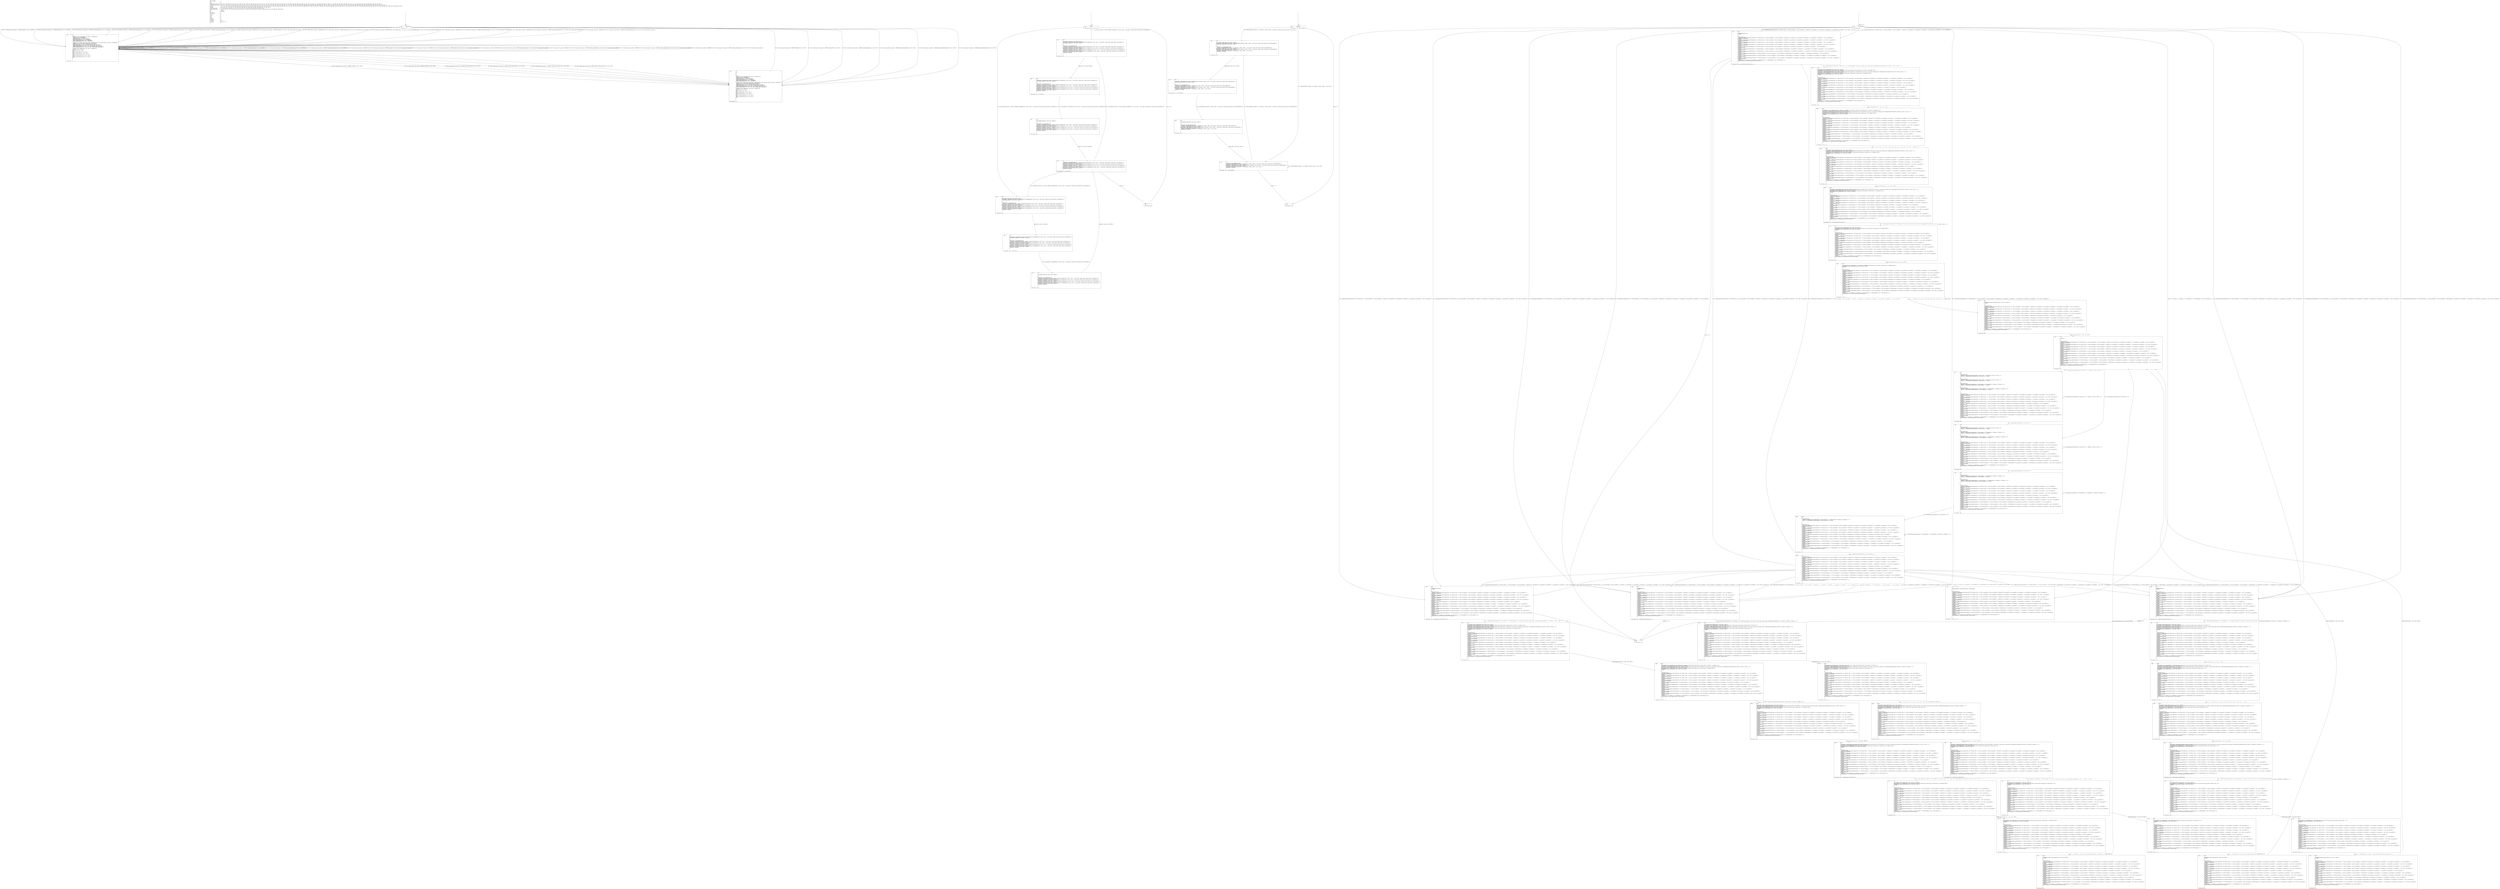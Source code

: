 digraph G {
	rankdir = TB;
	bgcolor = transparent;
	node [style = filled, fillcolor = white];
__global_vars__ [shape=plaintext, fillcolor="transparent", label=<<table border="0"><tr><td align="left" valign="top" colspan="2">Global variables:</td></tr><tr><td align="left" valign="top">clk</td><td align="left" valign="top" balign="left">= 0</td></tr><tr><td align="left" valign="top">job_clk</td><td align="left" valign="top" balign="left">= 0</td></tr><tr><td align="left" valign="top">L_Band_Inmarsat_3F2_data</td><td align="left" valign="top" balign="left">= [ 89, 182, 187, 280, 283, 375, 378, 471, 474, 567, 572, 665, 673, 766, 774, 867, 871, 964, 967, 1060, 1063, 1156, 1159, 1251, 1256, 1349, 1356, 1449, 1458, 1550, 1556, 1649, 1652, 1745, 1748, 1841, 1843, 1936, 1940, 2033, 2040, 2133, 2141, 2234, 2241, 2333, 2337, 2430, 2433, 2526, 2528, 2621, 2625, 2717, 2723, 2816, 2825, 2918, 2925, 3018, 3022, 3115, 3118, 3211, 3213, 3306, 3309, 3402, 3407, 3500, 3508, 3601, 3609, 3702, 3707, 3800, 0 ]</td></tr><tr><td align="left" valign="top">L_Band_Inmarsat_3F3_data</td><td align="left" valign="top" balign="left">= [ 45, 138, 142, 235, 238, 331, 333, 426, 429, 522, 528, 621, 629, 722, 729, 822, 827, 920, 923, 1016, 1018, 1111, 1114, 1207, 1212, 1305, 1313, 1406, 1414, 1506, 1512, 1604, 1608, 1701, 1703, 1796, 1799, 1892, 1896, 1989, 1996, 2089, 2098, 2190, 2196, 2289, 2293, 2385, 2388, 2481, 2484, 2577, 2580, 2673, 2680, 2773, 2781, 2874, 2881, 2973, 2977, 3070, 3073, 3166, 3168, 3261, 3265, 3358, 3363, 3456, 3465, 3558, 3565, 3658, 3662, 3755, 3758, 3851, 0 ]</td></tr><tr><td align="left" valign="top">Sun_data</td><td align="left" valign="top" balign="left">= [ 19, 77, 111, 169, 203, 261, 294, 352, 386, 444, 478, 536, 570, 628, 661, 719, 753, 811, 845, 903, 937, 995, 1028, 1087, 1120, 1178, 1212, 1270, 1303, 1362, 1395, 1454, 1487, 1545, 1579, 1637, 1670, 1729, 1762, 1821, 1854, 1913, 1946, 2004, 2037, 2096, 2129, 2188, 2221, 2280, 2313, 2372, 2404, 2463, 2496, 2555, 2588, 2647, 2680, 2739, 2771, 2831, 2863, 2922, 2955, 3014, 3047, 3106, 3138, 3198, 3230, 3289, 3322, 3381, 3413, 3473, 3505, 3565, 3597, 3657, 3689, 3748, 3780, 3840, 3872, 3932, 0 ]</td></tr><tr><td align="left" valign="top">UHF_data</td><td align="left" valign="top" balign="left">= [ 1015, 1019, 1107, 1116, 1201, 1211, 1296, 1306, 1392, 1400, 1489, 1492, 2481, 2489, 2575, 2584, 2670, 2680, 2765, 2774, 2861, 2868, 0 ]</td></tr><tr><td align="left" valign="top">X_Band_Kourou_data</td><td align="left" valign="top" balign="left">= [ 399, 408, 496, 502, 1089, 1096, 1183, 1192, 1773, 1781, 1867, 1877, 2556, 2566, 2653, 2659, 3240, 3250, 3339, 3343, 0 ]</td></tr><tr><td align="left" valign="top">X_Band_Toulouse_data</td><td align="left" valign="top" balign="left">= [ 114, 123, 1010, 1017, 1103, 1113, 1199, 1209, 1296, 1305, 1391, 1401, 1487, 1497, 1584, 1589, 2477, 2486, 2572, 2582, 2668, 2678, 2765, 2774, 2860, 2870, 2956, 2964, 0 ]</td></tr><tr><td align="left" valign="top">load</td><td align="left" valign="top" balign="left">= 179340</td></tr><tr><td align="left" valign="top">SoC</td><td align="left" valign="top" balign="left">= 119808000</td></tr><tr><td align="left" valign="top">last_a_time</td><td align="left" valign="top" balign="left">= 0</td></tr><tr><td align="left" valign="top">current_a_time</td><td align="left" valign="top" balign="left">= 0</td></tr><tr><td align="left" valign="top">L_3F2_i</td><td align="left" valign="top" balign="left">= 0</td></tr><tr><td align="left" valign="top">L_3F3_i</td><td align="left" valign="top" balign="left">= 0</td></tr><tr><td align="left" valign="top">Sun_i</td><td align="left" valign="top" balign="left">= 0</td></tr><tr><td align="left" valign="top">UHF_i</td><td align="left" valign="top" balign="left">= 0</td></tr><tr><td align="left" valign="top">X_Kourou_i</td><td align="left" valign="top" balign="left">= 0</td></tr><tr><td align="left" valign="top">X_Toulouse_i</td><td align="left" valign="top" balign="left">= 0</td></tr><tr><td align="left" valign="top">is_aligned</td><td align="left" valign="top" balign="left">= false</td></tr><tr><td align="left" valign="top">L_X_counter</td><td align="left" valign="top" balign="left">= [ 0, 0, 0, 0, 0, 2 ]</td></tr><tr><td align="left" valign="top">cost</td><td align="left" valign="top" balign="left">= 0</td></tr></table>>];
	0 [shape=box, label=<<table border="0"><tr><td align="left" valign="top">Label:</td><td align="left" valign="top" balign="left">Battery_job()</td></tr><tr><td align="left" valign="top">Time progress:</td><td align="left" valign="top" balign="left">true</td></tr></table>>];
	1 [shape=box, label=<<table border="0"><tr><td align="left" valign="top">Label:</td><td align="left" valign="top" balign="left">do {<br align="left" />:: alt {<br align="left" /> :: when(SoC - load * (current_a_time - last_a_time) &gt;= 149760000) alt {<br align="left" /> :: update_PV {= SoC = 149760000 =}<br align="left" /> :: update_UHF {= SoC = 149760000 =}<br align="left" /> :: update_X_Band_Kourou {= SoC = 149760000 =}<br align="left" /> :: update_X_Band_Toulouse {= SoC = 149760000 =}<br align="left" /> :: update_L_Band_Inmarsat_3F2 {= SoC = 149760000 =}<br align="left" /> :: update_L_Band_Inmarsat_3F3 {= SoC = 149760000 =}<br align="left" /> }<br align="left" /> :: when(SoC - load * (current_a_time - last_a_time) &gt; 59904000 &amp;&amp; SoC - load * (current_a_time - last_a_time) &lt; 149760000) alt {<br align="left" /> :: update_PV {= SoC = SoC - load * (current_a_time - last_a_time) =}<br align="left" /> :: update_UHF {= SoC = SoC - load * (current_a_time - last_a_time) =}<br align="left" /> :: update_X_Band_Kourou {= SoC = SoC - load * (current_a_time - last_a_time) =}<br align="left" /> :: update_X_Band_Toulouse {= SoC = SoC - load * (current_a_time - last_a_time) =}<br align="left" /> :: update_L_Band_Inmarsat_3F2 {= SoC = SoC - load * (current_a_time - last_a_time) =}<br align="left" /> :: update_L_Band_Inmarsat_3F3 {= SoC = SoC - load * (current_a_time - last_a_time) =}<br align="left" /> }<br align="left" /> :: when(SoC - load * (current_a_time - last_a_time) &lt;= 59904000) alt {<br align="left" /> :: update_PV {= cost = 1000 =};<br align="left" /> stop<br align="left" /> :: update_UHF {= cost = 1000 =};<br align="left" /> stop<br align="left" /> :: update_X_Band_Kourou {= cost = 1000 =};<br align="left" /> stop<br align="left" /> :: update_X_Band_Toulouse {= cost = 1000 =};<br align="left" /> stop<br align="left" /> :: update_L_Band_Inmarsat_3F2 {= cost = 1000 =};<br align="left" /> stop<br align="left" /> :: update_L_Band_Inmarsat_3F3 {= cost = 1000 =};<br align="left" /> stop<br align="left" /> }<br align="left" /> }<br align="left" />}</td></tr><tr><td align="left" valign="top">Time progress:</td><td align="left" valign="top" balign="left">true</td></tr></table>>];
	0 -> 1 [label=<SoC - load * (current_a_time - last_a_time) &gt;= 149760000, update_PV, {= SoC = 149760000 =}<br align="left" />>];
	1 -> 1 [label=<SoC - load * (current_a_time - last_a_time) &gt;= 149760000, update_PV, {= SoC = 149760000 =}<br align="left" />>];
	1 -> 1 [label=<SoC - load * (current_a_time - last_a_time) &gt;= 149760000, update_UHF, {= SoC = 149760000 =}<br align="left" />>];
	1 -> 1 [label=<SoC - load * (current_a_time - last_a_time) &gt;= 149760000, update_X_Band_Kourou, {= SoC = 149760000 =}<br align="left" />>];
	1 -> 1 [label=<SoC - load * (current_a_time - last_a_time) &gt;= 149760000, update_X_Band_Toulouse, {= SoC = 149760000 =}<br align="left" />>];
	1 -> 1 [label=<SoC - load * (current_a_time - last_a_time) &gt;= 149760000, update_L_Band_Inmarsat_3F2, {= SoC = 149760000 =}<br align="left" />>];
	1 -> 1 [label=<SoC - load * (current_a_time - last_a_time) &gt;= 149760000, update_L_Band_Inmarsat_3F3, {= SoC = 149760000 =}<br align="left" />>];
	1 -> 1 [label=<SoC - load * (current_a_time - last_a_time) &gt; 59904000 &amp;&amp; SoC - load * (current_a_time - last_a_time) &lt; 149760000, update_PV, {= SoC = SoC - load * (current_a_time - last_a_time) =}<br align="left" />>];
	1 -> 1 [label=<SoC - load * (current_a_time - last_a_time) &gt; 59904000 &amp;&amp; SoC - load * (current_a_time - last_a_time) &lt; 149760000, update_UHF, {= SoC = SoC - load * (current_a_time - last_a_time) =}<br align="left" />>];
	1 -> 1 [label=<SoC - load * (current_a_time - last_a_time) &gt; 59904000 &amp;&amp; SoC - load * (current_a_time - last_a_time) &lt; 149760000, update_X_Band_Kourou, {= SoC = SoC - load * (current_a_time - last_a_time) =}<br align="left" />>];
	1 -> 1 [label=<SoC - load * (current_a_time - last_a_time) &gt; 59904000 &amp;&amp; SoC - load * (current_a_time - last_a_time) &lt; 149760000, update_X_Band_Toulouse, {= SoC = SoC - load * (current_a_time - last_a_time) =}<br align="left" />>];
	1 -> 1 [label=<SoC - load * (current_a_time - last_a_time) &gt; 59904000 &amp;&amp; SoC - load * (current_a_time - last_a_time) &lt; 149760000, update_L_Band_Inmarsat_3F2, {= SoC = SoC - load * (current_a_time - last_a_time) =}<br align="left" />>];
	1 -> 1 [label=<SoC - load * (current_a_time - last_a_time) &gt; 59904000 &amp;&amp; SoC - load * (current_a_time - last_a_time) &lt; 149760000, update_L_Band_Inmarsat_3F3, {= SoC = SoC - load * (current_a_time - last_a_time) =}<br align="left" />>];
	2 [shape=box, label=<<table border="0"><tr><td align="left" valign="top">Label:</td><td align="left" valign="top" balign="left">auxdo<br align="left" />{<br align="left" /> stop<br align="left" />}<br align="left" />{<br align="left" /> do {<br align="left" /> :: alt {<br align="left" /> :: when(SoC - load * (current_a_time - last_a_time) &gt;= 149760000) alt {<br align="left" /> :: update_PV {= SoC = 149760000 =}<br align="left" /> :: update_UHF {= SoC = 149760000 =}<br align="left" /> :: update_X_Band_Kourou {= SoC = 149760000 =}<br align="left" /> :: update_X_Band_Toulouse {= SoC = 149760000 =}<br align="left" /> :: update_L_Band_Inmarsat_3F2 {= SoC = 149760000 =}<br align="left" /> :: update_L_Band_Inmarsat_3F3 {= SoC = 149760000 =}<br align="left" /> }<br align="left" /> :: when(SoC - load * (current_a_time - last_a_time) &gt; 59904000 &amp;&amp; SoC - load * (current_a_time - last_a_time) &lt; 149760000) alt {<br align="left" /> :: update_PV {= SoC = SoC - load * (current_a_time - last_a_time) =}<br align="left" /> :: update_UHF {= SoC = SoC - load * (current_a_time - last_a_time) =}<br align="left" /> :: update_X_Band_Kourou {= SoC = SoC - load * (current_a_time - last_a_time) =}<br align="left" /> :: update_X_Band_Toulouse {= SoC = SoC - load * (current_a_time - last_a_time) =}<br align="left" /> :: update_L_Band_Inmarsat_3F2 {= SoC = SoC - load * (current_a_time - last_a_time) =}<br align="left" /> :: update_L_Band_Inmarsat_3F3 {= SoC = SoC - load * (current_a_time - last_a_time) =}<br align="left" /> }<br align="left" /> :: when(SoC - load * (current_a_time - last_a_time) &lt;= 59904000) alt {<br align="left" /> :: update_PV {= cost = 1000 =};<br align="left" /> stop<br align="left" /> :: update_UHF {= cost = 1000 =};<br align="left" /> stop<br align="left" /> :: update_X_Band_Kourou {= cost = 1000 =};<br align="left" /> stop<br align="left" /> :: update_X_Band_Toulouse {= cost = 1000 =};<br align="left" /> stop<br align="left" /> :: update_L_Band_Inmarsat_3F2 {= cost = 1000 =};<br align="left" /> stop<br align="left" /> :: update_L_Band_Inmarsat_3F3 {= cost = 1000 =};<br align="left" /> stop<br align="left" /> }<br align="left" /> }<br align="left" /> }<br align="left" />}<br align="left" /></td></tr><tr><td align="left" valign="top">Time progress:</td><td align="left" valign="top" balign="left">true</td></tr></table>>];
	1 -> 2 [label=<SoC - load * (current_a_time - last_a_time) &lt;= 59904000, update_PV, {= cost = 1000 =}<br align="left" />>];
	1 -> 2 [label=<SoC - load * (current_a_time - last_a_time) &lt;= 59904000, update_UHF, {= cost = 1000 =}<br align="left" />>];
	1 -> 2 [label=<SoC - load * (current_a_time - last_a_time) &lt;= 59904000, update_X_Band_Kourou, {= cost = 1000 =}<br align="left" />>];
	1 -> 2 [label=<SoC - load * (current_a_time - last_a_time) &lt;= 59904000, update_X_Band_Toulouse, {= cost = 1000 =}<br align="left" />>];
	1 -> 2 [label=<SoC - load * (current_a_time - last_a_time) &lt;= 59904000, update_L_Band_Inmarsat_3F2, {= cost = 1000 =}<br align="left" />>];
	1 -> 2 [label=<SoC - load * (current_a_time - last_a_time) &lt;= 59904000, update_L_Band_Inmarsat_3F3, {= cost = 1000 =}<br align="left" />>];
	0 -> 1 [label=<SoC - load * (current_a_time - last_a_time) &gt;= 149760000, update_UHF, {= SoC = 149760000 =}<br align="left" />>];
	0 -> 1 [label=<SoC - load * (current_a_time - last_a_time) &gt;= 149760000, update_X_Band_Kourou, {= SoC = 149760000 =}<br align="left" />>];
	0 -> 1 [label=<SoC - load * (current_a_time - last_a_time) &gt;= 149760000, update_X_Band_Toulouse, {= SoC = 149760000 =}<br align="left" />>];
	0 -> 1 [label=<SoC - load * (current_a_time - last_a_time) &gt;= 149760000, update_L_Band_Inmarsat_3F2, {= SoC = 149760000 =}<br align="left" />>];
	0 -> 1 [label=<SoC - load * (current_a_time - last_a_time) &gt;= 149760000, update_L_Band_Inmarsat_3F3, {= SoC = 149760000 =}<br align="left" />>];
	0 -> 1 [label=<SoC - load * (current_a_time - last_a_time) &gt; 59904000 &amp;&amp; SoC - load * (current_a_time - last_a_time) &lt; 149760000, update_PV, {= SoC = SoC - load * (current_a_time - last_a_time) =}<br align="left" />>];
	0 -> 1 [label=<SoC - load * (current_a_time - last_a_time) &gt; 59904000 &amp;&amp; SoC - load * (current_a_time - last_a_time) &lt; 149760000, update_UHF, {= SoC = SoC - load * (current_a_time - last_a_time) =}<br align="left" />>];
	0 -> 1 [label=<SoC - load * (current_a_time - last_a_time) &gt; 59904000 &amp;&amp; SoC - load * (current_a_time - last_a_time) &lt; 149760000, update_X_Band_Kourou, {= SoC = SoC - load * (current_a_time - last_a_time) =}<br align="left" />>];
	0 -> 1 [label=<SoC - load * (current_a_time - last_a_time) &gt; 59904000 &amp;&amp; SoC - load * (current_a_time - last_a_time) &lt; 149760000, update_X_Band_Toulouse, {= SoC = SoC - load * (current_a_time - last_a_time) =}<br align="left" />>];
	0 -> 1 [label=<SoC - load * (current_a_time - last_a_time) &gt; 59904000 &amp;&amp; SoC - load * (current_a_time - last_a_time) &lt; 149760000, update_L_Band_Inmarsat_3F2, {= SoC = SoC - load * (current_a_time - last_a_time) =}<br align="left" />>];
	0 -> 1 [label=<SoC - load * (current_a_time - last_a_time) &gt; 59904000 &amp;&amp; SoC - load * (current_a_time - last_a_time) &lt; 149760000, update_L_Band_Inmarsat_3F3, {= SoC = SoC - load * (current_a_time - last_a_time) =}<br align="left" />>];
	0 -> 2 [label=<SoC - load * (current_a_time - last_a_time) &lt;= 59904000, update_PV, {= cost = 1000 =}<br align="left" />>];
	0 -> 2 [label=<SoC - load * (current_a_time - last_a_time) &lt;= 59904000, update_UHF, {= cost = 1000 =}<br align="left" />>];
	0 -> 2 [label=<SoC - load * (current_a_time - last_a_time) &lt;= 59904000, update_X_Band_Kourou, {= cost = 1000 =}<br align="left" />>];
	0 -> 2 [label=<SoC - load * (current_a_time - last_a_time) &lt;= 59904000, update_X_Band_Toulouse, {= cost = 1000 =}<br align="left" />>];
	0 -> 2 [label=<SoC - load * (current_a_time - last_a_time) &lt;= 59904000, update_L_Band_Inmarsat_3F2, {= cost = 1000 =}<br align="left" />>];
	0 -> 2 [label=<SoC - load * (current_a_time - last_a_time) &lt;= 59904000, update_L_Band_Inmarsat_3F3, {= cost = 1000 =}<br align="left" />>];
	_____initial3 [shape=none, style=invisible, label=""];
	_____initial3 -> 0 [label=<true<br align="left" />>];

	3 [shape=box, label=<<table border="0"><tr><td align="left" valign="top">Label:</td><td align="left" valign="top" balign="left">PV_job()</td></tr><tr><td align="left" valign="top">Time progress:</td><td align="left" valign="top" balign="left">clk &lt;= Sun_data[Sun_i]</td></tr></table>>];
	4 [shape=box, label=<<table border="0"><tr><td align="left" valign="top">Label:</td><td align="left" valign="top" balign="left">auxdo<br align="left" />{<br align="left" /> constrain(false) update_PV {= load = load - 366000 =};<br align="left" /> constrain(clk &lt;= Sun_data[Sun_i]) when(clk &gt;= Sun_data[Sun_i]) PV_aligned_end {= Sun_i = Sun_i + 1, last_a_time = current_a_time, current_a_time = Sun_data[Sun_i] =};<br align="left" /> constrain(false) update_PV {= load = load + 366000 =}<br align="left" />}<br align="left" />{<br align="left" /> do {<br align="left" /> :: constrain(clk &lt;= Sun_data[Sun_i]) alt {<br align="left" /> :: when(clk &gt;= Sun_data[Sun_i] &amp;&amp; Sun_i &lt;= 85 &amp;&amp; is_aligned) PV_aligned_start {= Sun_i = Sun_i + 1, last_a_time = current_a_time, current_a_time = Sun_data[Sun_i] =};<br align="left" /> constrain(false) update_PV {= load = load - 366000 =};<br align="left" /> constrain(clk &lt;= Sun_data[Sun_i]) when(clk &gt;= Sun_data[Sun_i]) PV_aligned_end {= Sun_i = Sun_i + 1, last_a_time = current_a_time, current_a_time = Sun_data[Sun_i] =};<br align="left" /> constrain(false) update_PV {= load = load + 366000 =}<br align="left" /> :: when(clk &gt;= Sun_data[Sun_i] &amp;&amp; Sun_i &lt;= 85 &amp;&amp; !is_aligned) PV_notaligned_start {= Sun_i = Sun_i + 1, last_a_time = current_a_time, current_a_time = Sun_data[Sun_i] =};<br align="left" /> constrain(false) update_PV {= load = load - 342000 =};<br align="left" /> constrain(clk &lt;= Sun_data[Sun_i]) when(clk &gt;= Sun_data[Sun_i]) PV_notaligned_end {= Sun_i = Sun_i + 1, last_a_time = current_a_time, current_a_time = Sun_data[Sun_i] =};<br align="left" /> constrain(false) update_PV {= load = load + 342000 =}<br align="left" /> :: when(Sun_i &gt; 85) break<br align="left" /> }<br align="left" /> }<br align="left" />}<br align="left" /></td></tr><tr><td align="left" valign="top">Time progress:</td><td align="left" valign="top" balign="left">false</td></tr></table>>];
	3 -> 4 [label=<clk &gt;= Sun_data[Sun_i] &amp;&amp; Sun_i &lt;= 85 &amp;&amp; is_aligned, PV_aligned_start, {= Sun_i = Sun_i + 1, last_a_time = current_a_time, current_a_time = Sun_data[Sun_i] =}<br align="left" />>];
	5 [shape=box, label=<<table border="0"><tr><td align="left" valign="top">Label:</td><td align="left" valign="top" balign="left">auxdo<br align="left" />{<br align="left" /> constrain(clk &lt;= Sun_data[Sun_i]) when(clk &gt;= Sun_data[Sun_i]) PV_aligned_end {= Sun_i = Sun_i + 1, last_a_time = current_a_time, current_a_time = Sun_data[Sun_i] =};<br align="left" /> constrain(false) update_PV {= load = load + 366000 =}<br align="left" />}<br align="left" />{<br align="left" /> do {<br align="left" /> :: constrain(clk &lt;= Sun_data[Sun_i]) alt {<br align="left" /> :: when(clk &gt;= Sun_data[Sun_i] &amp;&amp; Sun_i &lt;= 85 &amp;&amp; is_aligned) PV_aligned_start {= Sun_i = Sun_i + 1, last_a_time = current_a_time, current_a_time = Sun_data[Sun_i] =};<br align="left" /> constrain(false) update_PV {= load = load - 366000 =};<br align="left" /> constrain(clk &lt;= Sun_data[Sun_i]) when(clk &gt;= Sun_data[Sun_i]) PV_aligned_end {= Sun_i = Sun_i + 1, last_a_time = current_a_time, current_a_time = Sun_data[Sun_i] =};<br align="left" /> constrain(false) update_PV {= load = load + 366000 =}<br align="left" /> :: when(clk &gt;= Sun_data[Sun_i] &amp;&amp; Sun_i &lt;= 85 &amp;&amp; !is_aligned) PV_notaligned_start {= Sun_i = Sun_i + 1, last_a_time = current_a_time, current_a_time = Sun_data[Sun_i] =};<br align="left" /> constrain(false) update_PV {= load = load - 342000 =};<br align="left" /> constrain(clk &lt;= Sun_data[Sun_i]) when(clk &gt;= Sun_data[Sun_i]) PV_notaligned_end {= Sun_i = Sun_i + 1, last_a_time = current_a_time, current_a_time = Sun_data[Sun_i] =};<br align="left" /> constrain(false) update_PV {= load = load + 342000 =}<br align="left" /> :: when(Sun_i &gt; 85) break<br align="left" /> }<br align="left" /> }<br align="left" />}<br align="left" /></td></tr><tr><td align="left" valign="top">Time progress:</td><td align="left" valign="top" balign="left">clk &lt;= Sun_data[Sun_i]</td></tr></table>>];
	4 -> 5 [label=<update_PV, {= load = load - 366000 =}<br align="left" />>];
	6 [shape=box, label=<<table border="0"><tr><td align="left" valign="top">Label:</td><td align="left" valign="top" balign="left">auxdo<br align="left" />{<br align="left" /> constrain(false) update_PV {= load = load + 366000 =}<br align="left" />}<br align="left" />{<br align="left" /> do {<br align="left" /> :: constrain(clk &lt;= Sun_data[Sun_i]) alt {<br align="left" /> :: when(clk &gt;= Sun_data[Sun_i] &amp;&amp; Sun_i &lt;= 85 &amp;&amp; is_aligned) PV_aligned_start {= Sun_i = Sun_i + 1, last_a_time = current_a_time, current_a_time = Sun_data[Sun_i] =};<br align="left" /> constrain(false) update_PV {= load = load - 366000 =};<br align="left" /> constrain(clk &lt;= Sun_data[Sun_i]) when(clk &gt;= Sun_data[Sun_i]) PV_aligned_end {= Sun_i = Sun_i + 1, last_a_time = current_a_time, current_a_time = Sun_data[Sun_i] =};<br align="left" /> constrain(false) update_PV {= load = load + 366000 =}<br align="left" /> :: when(clk &gt;= Sun_data[Sun_i] &amp;&amp; Sun_i &lt;= 85 &amp;&amp; !is_aligned) PV_notaligned_start {= Sun_i = Sun_i + 1, last_a_time = current_a_time, current_a_time = Sun_data[Sun_i] =};<br align="left" /> constrain(false) update_PV {= load = load - 342000 =};<br align="left" /> constrain(clk &lt;= Sun_data[Sun_i]) when(clk &gt;= Sun_data[Sun_i]) PV_notaligned_end {= Sun_i = Sun_i + 1, last_a_time = current_a_time, current_a_time = Sun_data[Sun_i] =};<br align="left" /> constrain(false) update_PV {= load = load + 342000 =}<br align="left" /> :: when(Sun_i &gt; 85) break<br align="left" /> }<br align="left" /> }<br align="left" />}<br align="left" /></td></tr><tr><td align="left" valign="top">Time progress:</td><td align="left" valign="top" balign="left">false</td></tr></table>>];
	5 -> 6 [label=<clk &gt;= Sun_data[Sun_i], PV_aligned_end, {= Sun_i = Sun_i + 1, last_a_time = current_a_time, current_a_time = Sun_data[Sun_i] =}<br align="left" />>];
	7 [shape=box, label=<<table border="0"><tr><td align="left" valign="top">Label:</td><td align="left" valign="top" balign="left">do {<br align="left" />:: constrain(clk &lt;= Sun_data[Sun_i]) alt {<br align="left" /> :: when(clk &gt;= Sun_data[Sun_i] &amp;&amp; Sun_i &lt;= 85 &amp;&amp; is_aligned) PV_aligned_start {= Sun_i = Sun_i + 1, last_a_time = current_a_time, current_a_time = Sun_data[Sun_i] =};<br align="left" /> constrain(false) update_PV {= load = load - 366000 =};<br align="left" /> constrain(clk &lt;= Sun_data[Sun_i]) when(clk &gt;= Sun_data[Sun_i]) PV_aligned_end {= Sun_i = Sun_i + 1, last_a_time = current_a_time, current_a_time = Sun_data[Sun_i] =};<br align="left" /> constrain(false) update_PV {= load = load + 366000 =}<br align="left" /> :: when(clk &gt;= Sun_data[Sun_i] &amp;&amp; Sun_i &lt;= 85 &amp;&amp; !is_aligned) PV_notaligned_start {= Sun_i = Sun_i + 1, last_a_time = current_a_time, current_a_time = Sun_data[Sun_i] =};<br align="left" /> constrain(false) update_PV {= load = load - 342000 =};<br align="left" /> constrain(clk &lt;= Sun_data[Sun_i]) when(clk &gt;= Sun_data[Sun_i]) PV_notaligned_end {= Sun_i = Sun_i + 1, last_a_time = current_a_time, current_a_time = Sun_data[Sun_i] =};<br align="left" /> constrain(false) update_PV {= load = load + 342000 =}<br align="left" /> :: when(Sun_i &gt; 85) break<br align="left" /> }<br align="left" />}</td></tr><tr><td align="left" valign="top">Time progress:</td><td align="left" valign="top" balign="left">clk &lt;= Sun_data[Sun_i]</td></tr></table>>];
	6 -> 7 [label=<update_PV, {= load = load + 366000 =}<br align="left" />>];
	7 -> 4 [label=<clk &gt;= Sun_data[Sun_i] &amp;&amp; Sun_i &lt;= 85 &amp;&amp; is_aligned, PV_aligned_start, {= Sun_i = Sun_i + 1, last_a_time = current_a_time, current_a_time = Sun_data[Sun_i] =}<br align="left" />>];
	8 [shape=box, label=<<table border="0"><tr><td align="left" valign="top">Label:</td><td align="left" valign="top" balign="left">auxdo<br align="left" />{<br align="left" /> constrain(false) update_PV {= load = load - 342000 =};<br align="left" /> constrain(clk &lt;= Sun_data[Sun_i]) when(clk &gt;= Sun_data[Sun_i]) PV_notaligned_end {= Sun_i = Sun_i + 1, last_a_time = current_a_time, current_a_time = Sun_data[Sun_i] =};<br align="left" /> constrain(false) update_PV {= load = load + 342000 =}<br align="left" />}<br align="left" />{<br align="left" /> do {<br align="left" /> :: constrain(clk &lt;= Sun_data[Sun_i]) alt {<br align="left" /> :: when(clk &gt;= Sun_data[Sun_i] &amp;&amp; Sun_i &lt;= 85 &amp;&amp; is_aligned) PV_aligned_start {= Sun_i = Sun_i + 1, last_a_time = current_a_time, current_a_time = Sun_data[Sun_i] =};<br align="left" /> constrain(false) update_PV {= load = load - 366000 =};<br align="left" /> constrain(clk &lt;= Sun_data[Sun_i]) when(clk &gt;= Sun_data[Sun_i]) PV_aligned_end {= Sun_i = Sun_i + 1, last_a_time = current_a_time, current_a_time = Sun_data[Sun_i] =};<br align="left" /> constrain(false) update_PV {= load = load + 366000 =}<br align="left" /> :: when(clk &gt;= Sun_data[Sun_i] &amp;&amp; Sun_i &lt;= 85 &amp;&amp; !is_aligned) PV_notaligned_start {= Sun_i = Sun_i + 1, last_a_time = current_a_time, current_a_time = Sun_data[Sun_i] =};<br align="left" /> constrain(false) update_PV {= load = load - 342000 =};<br align="left" /> constrain(clk &lt;= Sun_data[Sun_i]) when(clk &gt;= Sun_data[Sun_i]) PV_notaligned_end {= Sun_i = Sun_i + 1, last_a_time = current_a_time, current_a_time = Sun_data[Sun_i] =};<br align="left" /> constrain(false) update_PV {= load = load + 342000 =}<br align="left" /> :: when(Sun_i &gt; 85) break<br align="left" /> }<br align="left" /> }<br align="left" />}<br align="left" /></td></tr><tr><td align="left" valign="top">Time progress:</td><td align="left" valign="top" balign="left">false</td></tr></table>>];
	7 -> 8 [label=<clk &gt;= Sun_data[Sun_i] &amp;&amp; Sun_i &lt;= 85 &amp;&amp; !is_aligned, PV_notaligned_start, {= Sun_i = Sun_i + 1, last_a_time = current_a_time, current_a_time = Sun_data[Sun_i] =}<br align="left" />>];
	9 [shape=box, label=<<table border="0"><tr><td align="left" valign="top">Label:</td><td align="left" valign="top" balign="left">auxdo<br align="left" />{<br align="left" /> constrain(clk &lt;= Sun_data[Sun_i]) when(clk &gt;= Sun_data[Sun_i]) PV_notaligned_end {= Sun_i = Sun_i + 1, last_a_time = current_a_time, current_a_time = Sun_data[Sun_i] =};<br align="left" /> constrain(false) update_PV {= load = load + 342000 =}<br align="left" />}<br align="left" />{<br align="left" /> do {<br align="left" /> :: constrain(clk &lt;= Sun_data[Sun_i]) alt {<br align="left" /> :: when(clk &gt;= Sun_data[Sun_i] &amp;&amp; Sun_i &lt;= 85 &amp;&amp; is_aligned) PV_aligned_start {= Sun_i = Sun_i + 1, last_a_time = current_a_time, current_a_time = Sun_data[Sun_i] =};<br align="left" /> constrain(false) update_PV {= load = load - 366000 =};<br align="left" /> constrain(clk &lt;= Sun_data[Sun_i]) when(clk &gt;= Sun_data[Sun_i]) PV_aligned_end {= Sun_i = Sun_i + 1, last_a_time = current_a_time, current_a_time = Sun_data[Sun_i] =};<br align="left" /> constrain(false) update_PV {= load = load + 366000 =}<br align="left" /> :: when(clk &gt;= Sun_data[Sun_i] &amp;&amp; Sun_i &lt;= 85 &amp;&amp; !is_aligned) PV_notaligned_start {= Sun_i = Sun_i + 1, last_a_time = current_a_time, current_a_time = Sun_data[Sun_i] =};<br align="left" /> constrain(false) update_PV {= load = load - 342000 =};<br align="left" /> constrain(clk &lt;= Sun_data[Sun_i]) when(clk &gt;= Sun_data[Sun_i]) PV_notaligned_end {= Sun_i = Sun_i + 1, last_a_time = current_a_time, current_a_time = Sun_data[Sun_i] =};<br align="left" /> constrain(false) update_PV {= load = load + 342000 =}<br align="left" /> :: when(Sun_i &gt; 85) break<br align="left" /> }<br align="left" /> }<br align="left" />}<br align="left" /></td></tr><tr><td align="left" valign="top">Time progress:</td><td align="left" valign="top" balign="left">clk &lt;= Sun_data[Sun_i]</td></tr></table>>];
	8 -> 9 [label=<update_PV, {= load = load - 342000 =}<br align="left" />>];
	10 [shape=box, label=<<table border="0"><tr><td align="left" valign="top">Label:</td><td align="left" valign="top" balign="left">auxdo<br align="left" />{<br align="left" /> constrain(false) update_PV {= load = load + 342000 =}<br align="left" />}<br align="left" />{<br align="left" /> do {<br align="left" /> :: constrain(clk &lt;= Sun_data[Sun_i]) alt {<br align="left" /> :: when(clk &gt;= Sun_data[Sun_i] &amp;&amp; Sun_i &lt;= 85 &amp;&amp; is_aligned) PV_aligned_start {= Sun_i = Sun_i + 1, last_a_time = current_a_time, current_a_time = Sun_data[Sun_i] =};<br align="left" /> constrain(false) update_PV {= load = load - 366000 =};<br align="left" /> constrain(clk &lt;= Sun_data[Sun_i]) when(clk &gt;= Sun_data[Sun_i]) PV_aligned_end {= Sun_i = Sun_i + 1, last_a_time = current_a_time, current_a_time = Sun_data[Sun_i] =};<br align="left" /> constrain(false) update_PV {= load = load + 366000 =}<br align="left" /> :: when(clk &gt;= Sun_data[Sun_i] &amp;&amp; Sun_i &lt;= 85 &amp;&amp; !is_aligned) PV_notaligned_start {= Sun_i = Sun_i + 1, last_a_time = current_a_time, current_a_time = Sun_data[Sun_i] =};<br align="left" /> constrain(false) update_PV {= load = load - 342000 =};<br align="left" /> constrain(clk &lt;= Sun_data[Sun_i]) when(clk &gt;= Sun_data[Sun_i]) PV_notaligned_end {= Sun_i = Sun_i + 1, last_a_time = current_a_time, current_a_time = Sun_data[Sun_i] =};<br align="left" /> constrain(false) update_PV {= load = load + 342000 =}<br align="left" /> :: when(Sun_i &gt; 85) break<br align="left" /> }<br align="left" /> }<br align="left" />}<br align="left" /></td></tr><tr><td align="left" valign="top">Time progress:</td><td align="left" valign="top" balign="left">false</td></tr></table>>];
	9 -> 10 [label=<clk &gt;= Sun_data[Sun_i], PV_notaligned_end, {= Sun_i = Sun_i + 1, last_a_time = current_a_time, current_a_time = Sun_data[Sun_i] =}<br align="left" />>];
	10 -> 7 [label=<update_PV, {= load = load + 342000 =}<br align="left" />>];
	11 [shape=box, label=<<table border="0"><tr><td align="left" valign="top">Label:</td><td align="left" valign="top" balign="left"><font face="Segoe UI Symbol, GNU Unifont">✓</font></td></tr><tr><td align="left" valign="top">Time progress:</td><td align="left" valign="top" balign="left">true</td></tr></table>>];
	7 -> 11 [label=<Sun_i &gt; 85, τ<br align="left" />>];
	3 -> 8 [label=<clk &gt;= Sun_data[Sun_i] &amp;&amp; Sun_i &lt;= 85 &amp;&amp; !is_aligned, PV_notaligned_start, {= Sun_i = Sun_i + 1, last_a_time = current_a_time, current_a_time = Sun_data[Sun_i] =}<br align="left" />>];
	3 -> 11 [label=<Sun_i &gt; 85, τ<br align="left" />>];
	_____initial12 [shape=none, style=invisible, label=""];
	_____initial12 -> 3 [label=<true<br align="left" />>];

	12 [shape=box, label=<<table border="0"><tr><td align="left" valign="top">Label:</td><td align="left" valign="top" balign="left">UHF_job()</td></tr><tr><td align="left" valign="top">Time progress:</td><td align="left" valign="top" balign="left">clk &lt;= UHF_data[UHF_i]</td></tr></table>>];
	13 [shape=box, label=<<table border="0"><tr><td align="left" valign="top">Label:</td><td align="left" valign="top" balign="left">auxdo<br align="left" />{<br align="left" /> constrain(false) update_UHF {= load = load + 157800 =};<br align="left" /> constrain(clk &lt;= UHF_data[UHF_i]) when(clk &gt;= UHF_data[UHF_i]) UHF_end {= UHF_i = UHF_i + 1, last_a_time = current_a_time, current_a_time = UHF_data[UHF_i] =};<br align="left" /> constrain(false) update_UHF {= load = load - 157800 =}<br align="left" />}<br align="left" />{<br align="left" /> do {<br align="left" /> :: constrain(clk &lt;= UHF_data[UHF_i]) alt {<br align="left" /> :: when(clk &gt;= UHF_data[UHF_i] &amp;&amp; UHF_i &lt;= 21) UHF_start {= UHF_i = UHF_i + 1, last_a_time = current_a_time, current_a_time = UHF_data[UHF_i] =};<br align="left" /> constrain(false) update_UHF {= load = load + 157800 =};<br align="left" /> constrain(clk &lt;= UHF_data[UHF_i]) when(clk &gt;= UHF_data[UHF_i]) UHF_end {= UHF_i = UHF_i + 1, last_a_time = current_a_time, current_a_time = UHF_data[UHF_i] =};<br align="left" /> constrain(false) update_UHF {= load = load - 157800 =}<br align="left" /> :: when(clk &gt;= UHF_data[UHF_i] &amp;&amp; UHF_i &lt;= 21) UHF_skip {= UHF_i = UHF_i + 2, cost = 1000 =}<br align="left" /> :: when(UHF_i &gt; 21) break<br align="left" /> }<br align="left" /> }<br align="left" />}<br align="left" /></td></tr><tr><td align="left" valign="top">Time progress:</td><td align="left" valign="top" balign="left">false</td></tr></table>>];
	12 -> 13 [label=<clk &gt;= UHF_data[UHF_i] &amp;&amp; UHF_i &lt;= 21, UHF_start, {= UHF_i = UHF_i + 1, last_a_time = current_a_time, current_a_time = UHF_data[UHF_i] =}<br align="left" />>];
	14 [shape=box, label=<<table border="0"><tr><td align="left" valign="top">Label:</td><td align="left" valign="top" balign="left">auxdo<br align="left" />{<br align="left" /> constrain(clk &lt;= UHF_data[UHF_i]) when(clk &gt;= UHF_data[UHF_i]) UHF_end {= UHF_i = UHF_i + 1, last_a_time = current_a_time, current_a_time = UHF_data[UHF_i] =};<br align="left" /> constrain(false) update_UHF {= load = load - 157800 =}<br align="left" />}<br align="left" />{<br align="left" /> do {<br align="left" /> :: constrain(clk &lt;= UHF_data[UHF_i]) alt {<br align="left" /> :: when(clk &gt;= UHF_data[UHF_i] &amp;&amp; UHF_i &lt;= 21) UHF_start {= UHF_i = UHF_i + 1, last_a_time = current_a_time, current_a_time = UHF_data[UHF_i] =};<br align="left" /> constrain(false) update_UHF {= load = load + 157800 =};<br align="left" /> constrain(clk &lt;= UHF_data[UHF_i]) when(clk &gt;= UHF_data[UHF_i]) UHF_end {= UHF_i = UHF_i + 1, last_a_time = current_a_time, current_a_time = UHF_data[UHF_i] =};<br align="left" /> constrain(false) update_UHF {= load = load - 157800 =}<br align="left" /> :: when(clk &gt;= UHF_data[UHF_i] &amp;&amp; UHF_i &lt;= 21) UHF_skip {= UHF_i = UHF_i + 2, cost = 1000 =}<br align="left" /> :: when(UHF_i &gt; 21) break<br align="left" /> }<br align="left" /> }<br align="left" />}<br align="left" /></td></tr><tr><td align="left" valign="top">Time progress:</td><td align="left" valign="top" balign="left">clk &lt;= UHF_data[UHF_i]</td></tr></table>>];
	13 -> 14 [label=<update_UHF, {= load = load + 157800 =}<br align="left" />>];
	15 [shape=box, label=<<table border="0"><tr><td align="left" valign="top">Label:</td><td align="left" valign="top" balign="left">auxdo<br align="left" />{<br align="left" /> constrain(false) update_UHF {= load = load - 157800 =}<br align="left" />}<br align="left" />{<br align="left" /> do {<br align="left" /> :: constrain(clk &lt;= UHF_data[UHF_i]) alt {<br align="left" /> :: when(clk &gt;= UHF_data[UHF_i] &amp;&amp; UHF_i &lt;= 21) UHF_start {= UHF_i = UHF_i + 1, last_a_time = current_a_time, current_a_time = UHF_data[UHF_i] =};<br align="left" /> constrain(false) update_UHF {= load = load + 157800 =};<br align="left" /> constrain(clk &lt;= UHF_data[UHF_i]) when(clk &gt;= UHF_data[UHF_i]) UHF_end {= UHF_i = UHF_i + 1, last_a_time = current_a_time, current_a_time = UHF_data[UHF_i] =};<br align="left" /> constrain(false) update_UHF {= load = load - 157800 =}<br align="left" /> :: when(clk &gt;= UHF_data[UHF_i] &amp;&amp; UHF_i &lt;= 21) UHF_skip {= UHF_i = UHF_i + 2, cost = 1000 =}<br align="left" /> :: when(UHF_i &gt; 21) break<br align="left" /> }<br align="left" /> }<br align="left" />}<br align="left" /></td></tr><tr><td align="left" valign="top">Time progress:</td><td align="left" valign="top" balign="left">false</td></tr></table>>];
	14 -> 15 [label=<clk &gt;= UHF_data[UHF_i], UHF_end, {= UHF_i = UHF_i + 1, last_a_time = current_a_time, current_a_time = UHF_data[UHF_i] =}<br align="left" />>];
	16 [shape=box, label=<<table border="0"><tr><td align="left" valign="top">Label:</td><td align="left" valign="top" balign="left">do {<br align="left" />:: constrain(clk &lt;= UHF_data[UHF_i]) alt {<br align="left" /> :: when(clk &gt;= UHF_data[UHF_i] &amp;&amp; UHF_i &lt;= 21) UHF_start {= UHF_i = UHF_i + 1, last_a_time = current_a_time, current_a_time = UHF_data[UHF_i] =};<br align="left" /> constrain(false) update_UHF {= load = load + 157800 =};<br align="left" /> constrain(clk &lt;= UHF_data[UHF_i]) when(clk &gt;= UHF_data[UHF_i]) UHF_end {= UHF_i = UHF_i + 1, last_a_time = current_a_time, current_a_time = UHF_data[UHF_i] =};<br align="left" /> constrain(false) update_UHF {= load = load - 157800 =}<br align="left" /> :: when(clk &gt;= UHF_data[UHF_i] &amp;&amp; UHF_i &lt;= 21) UHF_skip {= UHF_i = UHF_i + 2, cost = 1000 =}<br align="left" /> :: when(UHF_i &gt; 21) break<br align="left" /> }<br align="left" />}</td></tr><tr><td align="left" valign="top">Time progress:</td><td align="left" valign="top" balign="left">clk &lt;= UHF_data[UHF_i]</td></tr></table>>];
	15 -> 16 [label=<update_UHF, {= load = load - 157800 =}<br align="left" />>];
	16 -> 13 [label=<clk &gt;= UHF_data[UHF_i] &amp;&amp; UHF_i &lt;= 21, UHF_start, {= UHF_i = UHF_i + 1, last_a_time = current_a_time, current_a_time = UHF_data[UHF_i] =}<br align="left" />>];
	16 -> 16 [label=<clk &gt;= UHF_data[UHF_i] &amp;&amp; UHF_i &lt;= 21, UHF_skip, {= UHF_i = UHF_i + 2, cost = 1000 =}<br align="left" />>];
	17 [shape=box, label=<<table border="0"><tr><td align="left" valign="top">Label:</td><td align="left" valign="top" balign="left"><font face="Segoe UI Symbol, GNU Unifont">✓</font></td></tr><tr><td align="left" valign="top">Time progress:</td><td align="left" valign="top" balign="left">true</td></tr></table>>];
	16 -> 17 [label=<UHF_i &gt; 21, τ<br align="left" />>];
	12 -> 16 [label=<clk &gt;= UHF_data[UHF_i] &amp;&amp; UHF_i &lt;= 21, UHF_skip, {= UHF_i = UHF_i + 2, cost = 1000 =}<br align="left" />>];
	12 -> 17 [label=<UHF_i &gt; 21, τ<br align="left" />>];
	_____initial18 [shape=none, style=invisible, label=""];
	_____initial18 -> 12 [label=<true<br align="left" />>];

	18 [shape=box, label=<<table border="0"><tr><td align="left" valign="top">Label:</td><td align="left" valign="top" balign="left">L_X_Scheduler()</td></tr><tr><td align="left" valign="top">Time progress:</td><td align="left" valign="top" balign="left">false</td></tr></table>>];
	19 [shape=box, label=<<table border="0"><tr><td align="left" valign="top">Label:</td><td align="left" valign="top" balign="left">auxdo<br align="left" />{<br align="left" /> L_Band_Inmarsat_3F2_job();<br align="left" /> L_X_Skip()<br align="left" />}<br align="left" />{<br align="left" /> do {<br align="left" /> :: constrain(false) alt {<br align="left" /> :: when(clk &gt;= L_Band_Inmarsat_3F2_data[L_3F2_i] - 40 - 600 &amp;&amp; L_3F2_i &lt;= 75 &amp;&amp; L_X_counter[5] &gt;= 2 &amp;&amp; L_X_counter[4] &lt; 1) Sched_3F2 {= L_X_counter[5] = 0, L_X_counter[4] = L_X_counter[4] + 1, L_X_counter[0] = L_X_counter[0] + 1, cost = L_X_counter[0] =};<br align="left" /> L_Band_Inmarsat_3F2_job();<br align="left" /> L_X_Skip()<br align="left" /> :: when(clk &gt;= L_Band_Inmarsat_3F2_data[L_3F2_i] - 40 - 600 &amp;&amp; L_3F2_i &lt;= 75 &amp;&amp; L_X_counter[5] &lt; 2 &amp;&amp; L_X_counter[4] &lt; 1) Sched_3F2 {= L_X_counter[5] = 0, L_X_counter[4] = L_X_counter[4] + 1, L_X_counter[0] = L_X_counter[0] + 1, cost = 1000 + L_X_counter[0] =};<br align="left" /> L_Band_Inmarsat_3F2_job();<br align="left" /> L_X_Skip()<br align="left" /> :: when(clk &gt;= L_Band_Inmarsat_3F3_data[L_3F3_i] - 40 - 600 &amp;&amp; L_3F3_i &lt;= 77 &amp;&amp; L_X_counter[5] &gt;= 2 &amp;&amp; L_X_counter[4] &lt; 1) Sched_3F3 {= L_X_counter[5] = 0, L_X_counter[4] = L_X_counter[4] + 1, L_X_counter[1] = L_X_counter[1] + 1, cost = L_X_counter[1] =};<br align="left" /> L_Band_Inmarsat_3F3_job();<br align="left" /> L_X_Skip()<br align="left" /> :: when(clk &gt;= L_Band_Inmarsat_3F3_data[L_3F3_i] - 40 - 600 &amp;&amp; L_3F3_i &lt;= 77 &amp;&amp; L_X_counter[5] &lt; 2 &amp;&amp; L_X_counter[4] &lt; 1) Sched_3F3 {= L_X_counter[5] = 0, L_X_counter[4] = L_X_counter[4] + 1, L_X_counter[1] = L_X_counter[1] + 1, cost = 1000 + L_X_counter[1] =};<br align="left" /> L_Band_Inmarsat_3F3_job();<br align="left" /> L_X_Skip()<br align="left" /> :: when(clk &gt;= X_Band_Kourou_data[X_Kourou_i] - 20 - 600 &amp;&amp; X_Kourou_i &lt;= 19 &amp;&amp; L_X_counter[5] &lt; 1 &amp;&amp; L_X_counter[4] &gt; 0) Sched_Kourou {= L_X_counter[5] = L_X_counter[5] + 1, L_X_counter[2] = L_X_counter[2] + 1, cost = L_X_counter[2] =};<br align="left" /> X_Band_Kourou_job();<br align="left" /> L_X_Skip()<br align="left" /> :: when(clk &gt;= X_Band_Kourou_data[X_Kourou_i] - 20 - 600 &amp;&amp; X_Kourou_i &lt;= 19 &amp;&amp; L_X_counter[5] &gt;= 1 &amp;&amp; L_X_counter[4] &gt; 0) Sched_Kourou {= L_X_counter[5] = L_X_counter[5] + 1, L_X_counter[4] = 0, L_X_counter[2] = L_X_counter[2] + 1, cost = L_X_counter[2] =};<br align="left" /> X_Band_Kourou_job();<br align="left" /> L_X_Skip()<br align="left" /> :: when(clk &gt;= X_Band_Kourou_data[X_Kourou_i] - 20 - 600 &amp;&amp; X_Kourou_i &lt;= 19 &amp;&amp; L_X_counter[5] &gt;= 2 &amp;&amp; L_X_counter[4] &gt; 0) Sched_Kourou {= L_X_counter[5] = L_X_counter[5] + 1, L_X_counter[4] = 0, L_X_counter[2] = L_X_counter[2] + 1, cost = 1000 + L_X_counter[2] =};<br align="left" /> X_Band_Kourou_job();<br align="left" /> L_X_Skip()<br align="left" /> :: when(clk &gt;= X_Band_Toulouse_data[X_Toulouse_i] - 20 - 600 &amp;&amp; X_Toulouse_i &lt;= 27 &amp;&amp; L_X_counter[5] &lt; 1 &amp;&amp; L_X_counter[4] &gt; 0) Sched_Toulouse {= L_X_counter[5] = L_X_counter[5] + 1, L_X_counter[3] = L_X_counter[3] + 1, cost = L_X_counter[3] =};<br align="left" /> X_Band_Toulouse_job();<br align="left" /> L_X_Skip()<br align="left" /> :: when(clk &gt;= X_Band_Toulouse_data[X_Toulouse_i] - 20 - 600 &amp;&amp; X_Toulouse_i &lt;= 27 &amp;&amp; L_X_counter[5] &gt;= 1 &amp;&amp; L_X_counter[4] &gt; 0) Sched_Toulouse {= L_X_counter[5] = L_X_counter[5] + 1, L_X_counter[4] = 0, L_X_counter[3] = L_X_counter[3] + 1, cost = L_X_counter[3] =};<br align="left" /> X_Band_Toulouse_job();<br align="left" /> L_X_Skip()<br align="left" /> :: when(clk &gt;= X_Band_Toulouse_data[X_Toulouse_i] - 20 - 600 &amp;&amp; X_Toulouse_i &lt;= 27 &amp;&amp; L_X_counter[5] &gt;= 2 &amp;&amp; L_X_counter[4] &gt; 0) Sched_Toulouse {= L_X_counter[5] = L_X_counter[5] + 1, L_X_counter[4] = 0, L_X_counter[3] = L_X_counter[3] + 1, cost = 1000 + L_X_counter[3] =};<br align="left" /> X_Band_Toulouse_job();<br align="left" /> L_X_Skip()<br align="left" /> :: when(L_3F2_i &lt;= 75 || L_3F3_i &lt;= 77 || X_Kourou_i &lt;= 19 || X_Toulouse_i &lt;= 27) Sched_Nothing {= cost = 1000, sched_clk = 0 =};<br align="left" /> constrain(sched_clk &lt;= 600) when(sched_clk &gt;= 600) tick_sched<br align="left" /> }<br align="left" /> }<br align="left" />}<br align="left" /></td></tr><tr><td align="left" valign="top">Time progress:</td><td align="left" valign="top" balign="left">clk &lt;= L_Band_Inmarsat_3F2_data[L_3F2_i] - 40</td></tr></table>>];
	18 -> 19 [label=<clk &gt;= L_Band_Inmarsat_3F2_data[L_3F2_i] - 40 - 600 &amp;&amp; L_3F2_i &lt;= 75 &amp;&amp; L_X_counter[5] &gt;= 2 &amp;&amp; L_X_counter[4] &lt; 1, Sched_3F2, {= L_X_counter[5] = 0, L_X_counter[4] = L_X_counter[4] + 1, L_X_counter[0] = L_X_counter[0] + 1, cost = L_X_counter[0] =}<br align="left" />>];
	20 [shape=box, label=<<table border="0"><tr><td align="left" valign="top">Label:</td><td align="left" valign="top" balign="left">auxdo<br align="left" />{<br align="left" /> constrain(false) update_L_Band_Inmarsat_3F2 {= load = load + 24840 =};<br align="left" /> constrain(job_clk &lt;= 40) when(job_clk &gt;= 40) L_3F2_start {= last_a_time = current_a_time, current_a_time = current_a_time + 40, job_clk = 0, is_aligned = true =};<br align="left" /> constrain(false) update_L_Band_Inmarsat_3F2 {= load = load + 206940 =};<br align="left" /> constrain(clk &lt;= L_Band_Inmarsat_3F2_data[L_3F2_i]) when(clk &gt;= L_Band_Inmarsat_3F2_data[L_3F2_i]) L_3F2_slewback {= last_a_time = current_a_time, current_a_time = L_Band_Inmarsat_3F2_data[L_3F2_i], job_clk = 0, L_3F2_i = L_3F2_i + 1 =};<br align="left" /> constrain(false) update_L_Band_Inmarsat_3F2 {= load = load - 206940 =};<br align="left" /> constrain(job_clk &lt;= 10) when(job_clk &gt;= 10) L_3F2_end {= last_a_time = current_a_time, current_a_time = current_a_time + 10, is_aligned = false =};<br align="left" /> constrain(false) update_L_Band_Inmarsat_3F2 {= load = load - 24840 =};<br align="left" /> L_X_Skip()<br align="left" />}<br align="left" />{<br align="left" /> do {<br align="left" /> :: constrain(false) alt {<br align="left" /> :: when(clk &gt;= L_Band_Inmarsat_3F2_data[L_3F2_i] - 40 - 600 &amp;&amp; L_3F2_i &lt;= 75 &amp;&amp; L_X_counter[5] &gt;= 2 &amp;&amp; L_X_counter[4] &lt; 1) Sched_3F2 {= L_X_counter[5] = 0, L_X_counter[4] = L_X_counter[4] + 1, L_X_counter[0] = L_X_counter[0] + 1, cost = L_X_counter[0] =};<br align="left" /> L_Band_Inmarsat_3F2_job();<br align="left" /> L_X_Skip()<br align="left" /> :: when(clk &gt;= L_Band_Inmarsat_3F2_data[L_3F2_i] - 40 - 600 &amp;&amp; L_3F2_i &lt;= 75 &amp;&amp; L_X_counter[5] &lt; 2 &amp;&amp; L_X_counter[4] &lt; 1) Sched_3F2 {= L_X_counter[5] = 0, L_X_counter[4] = L_X_counter[4] + 1, L_X_counter[0] = L_X_counter[0] + 1, cost = 1000 + L_X_counter[0] =};<br align="left" /> L_Band_Inmarsat_3F2_job();<br align="left" /> L_X_Skip()<br align="left" /> :: when(clk &gt;= L_Band_Inmarsat_3F3_data[L_3F3_i] - 40 - 600 &amp;&amp; L_3F3_i &lt;= 77 &amp;&amp; L_X_counter[5] &gt;= 2 &amp;&amp; L_X_counter[4] &lt; 1) Sched_3F3 {= L_X_counter[5] = 0, L_X_counter[4] = L_X_counter[4] + 1, L_X_counter[1] = L_X_counter[1] + 1, cost = L_X_counter[1] =};<br align="left" /> L_Band_Inmarsat_3F3_job();<br align="left" /> L_X_Skip()<br align="left" /> :: when(clk &gt;= L_Band_Inmarsat_3F3_data[L_3F3_i] - 40 - 600 &amp;&amp; L_3F3_i &lt;= 77 &amp;&amp; L_X_counter[5] &lt; 2 &amp;&amp; L_X_counter[4] &lt; 1) Sched_3F3 {= L_X_counter[5] = 0, L_X_counter[4] = L_X_counter[4] + 1, L_X_counter[1] = L_X_counter[1] + 1, cost = 1000 + L_X_counter[1] =};<br align="left" /> L_Band_Inmarsat_3F3_job();<br align="left" /> L_X_Skip()<br align="left" /> :: when(clk &gt;= X_Band_Kourou_data[X_Kourou_i] - 20 - 600 &amp;&amp; X_Kourou_i &lt;= 19 &amp;&amp; L_X_counter[5] &lt; 1 &amp;&amp; L_X_counter[4] &gt; 0) Sched_Kourou {= L_X_counter[5] = L_X_counter[5] + 1, L_X_counter[2] = L_X_counter[2] + 1, cost = L_X_counter[2] =};<br align="left" /> X_Band_Kourou_job();<br align="left" /> L_X_Skip()<br align="left" /> :: when(clk &gt;= X_Band_Kourou_data[X_Kourou_i] - 20 - 600 &amp;&amp; X_Kourou_i &lt;= 19 &amp;&amp; L_X_counter[5] &gt;= 1 &amp;&amp; L_X_counter[4] &gt; 0) Sched_Kourou {= L_X_counter[5] = L_X_counter[5] + 1, L_X_counter[4] = 0, L_X_counter[2] = L_X_counter[2] + 1, cost = L_X_counter[2] =};<br align="left" /> X_Band_Kourou_job();<br align="left" /> L_X_Skip()<br align="left" /> :: when(clk &gt;= X_Band_Kourou_data[X_Kourou_i] - 20 - 600 &amp;&amp; X_Kourou_i &lt;= 19 &amp;&amp; L_X_counter[5] &gt;= 2 &amp;&amp; L_X_counter[4] &gt; 0) Sched_Kourou {= L_X_counter[5] = L_X_counter[5] + 1, L_X_counter[4] = 0, L_X_counter[2] = L_X_counter[2] + 1, cost = 1000 + L_X_counter[2] =};<br align="left" /> X_Band_Kourou_job();<br align="left" /> L_X_Skip()<br align="left" /> :: when(clk &gt;= X_Band_Toulouse_data[X_Toulouse_i] - 20 - 600 &amp;&amp; X_Toulouse_i &lt;= 27 &amp;&amp; L_X_counter[5] &lt; 1 &amp;&amp; L_X_counter[4] &gt; 0) Sched_Toulouse {= L_X_counter[5] = L_X_counter[5] + 1, L_X_counter[3] = L_X_counter[3] + 1, cost = L_X_counter[3] =};<br align="left" /> X_Band_Toulouse_job();<br align="left" /> L_X_Skip()<br align="left" /> :: when(clk &gt;= X_Band_Toulouse_data[X_Toulouse_i] - 20 - 600 &amp;&amp; X_Toulouse_i &lt;= 27 &amp;&amp; L_X_counter[5] &gt;= 1 &amp;&amp; L_X_counter[4] &gt; 0) Sched_Toulouse {= L_X_counter[5] = L_X_counter[5] + 1, L_X_counter[4] = 0, L_X_counter[3] = L_X_counter[3] + 1, cost = L_X_counter[3] =};<br align="left" /> X_Band_Toulouse_job();<br align="left" /> L_X_Skip()<br align="left" /> :: when(clk &gt;= X_Band_Toulouse_data[X_Toulouse_i] - 20 - 600 &amp;&amp; X_Toulouse_i &lt;= 27 &amp;&amp; L_X_counter[5] &gt;= 2 &amp;&amp; L_X_counter[4] &gt; 0) Sched_Toulouse {= L_X_counter[5] = L_X_counter[5] + 1, L_X_counter[4] = 0, L_X_counter[3] = L_X_counter[3] + 1, cost = 1000 + L_X_counter[3] =};<br align="left" /> X_Band_Toulouse_job();<br align="left" /> L_X_Skip()<br align="left" /> :: when(L_3F2_i &lt;= 75 || L_3F3_i &lt;= 77 || X_Kourou_i &lt;= 19 || X_Toulouse_i &lt;= 27) Sched_Nothing {= cost = 1000, sched_clk = 0 =};<br align="left" /> constrain(sched_clk &lt;= 600) when(sched_clk &gt;= 600) tick_sched<br align="left" /> }<br align="left" /> }<br align="left" />}<br align="left" /></td></tr><tr><td align="left" valign="top">Time progress:</td><td align="left" valign="top" balign="left">false</td></tr></table>>];
	19 -> 20 [label=<clk &gt;= L_Band_Inmarsat_3F2_data[L_3F2_i] - 40 &amp;&amp; L_3F2_i &lt;= 75, L_3F2_slew_preheat, {= last_a_time = current_a_time, current_a_time = L_Band_Inmarsat_3F2_data[L_3F2_i] - 40, job_clk = 0, L_3F2_i = L_3F2_i + 1 =}<br align="left" />>];
	21 [shape=box, label=<<table border="0"><tr><td align="left" valign="top">Label:</td><td align="left" valign="top" balign="left">auxdo<br align="left" />{<br align="left" /> constrain(job_clk &lt;= 40) when(job_clk &gt;= 40) L_3F2_start {= last_a_time = current_a_time, current_a_time = current_a_time + 40, job_clk = 0, is_aligned = true =};<br align="left" /> constrain(false) update_L_Band_Inmarsat_3F2 {= load = load + 206940 =};<br align="left" /> constrain(clk &lt;= L_Band_Inmarsat_3F2_data[L_3F2_i]) when(clk &gt;= L_Band_Inmarsat_3F2_data[L_3F2_i]) L_3F2_slewback {= last_a_time = current_a_time, current_a_time = L_Band_Inmarsat_3F2_data[L_3F2_i], job_clk = 0, L_3F2_i = L_3F2_i + 1 =};<br align="left" /> constrain(false) update_L_Band_Inmarsat_3F2 {= load = load - 206940 =};<br align="left" /> constrain(job_clk &lt;= 10) when(job_clk &gt;= 10) L_3F2_end {= last_a_time = current_a_time, current_a_time = current_a_time + 10, is_aligned = false =};<br align="left" /> constrain(false) update_L_Band_Inmarsat_3F2 {= load = load - 24840 =};<br align="left" /> L_X_Skip()<br align="left" />}<br align="left" />{<br align="left" /> do {<br align="left" /> :: constrain(false) alt {<br align="left" /> :: when(clk &gt;= L_Band_Inmarsat_3F2_data[L_3F2_i] - 40 - 600 &amp;&amp; L_3F2_i &lt;= 75 &amp;&amp; L_X_counter[5] &gt;= 2 &amp;&amp; L_X_counter[4] &lt; 1) Sched_3F2 {= L_X_counter[5] = 0, L_X_counter[4] = L_X_counter[4] + 1, L_X_counter[0] = L_X_counter[0] + 1, cost = L_X_counter[0] =};<br align="left" /> L_Band_Inmarsat_3F2_job();<br align="left" /> L_X_Skip()<br align="left" /> :: when(clk &gt;= L_Band_Inmarsat_3F2_data[L_3F2_i] - 40 - 600 &amp;&amp; L_3F2_i &lt;= 75 &amp;&amp; L_X_counter[5] &lt; 2 &amp;&amp; L_X_counter[4] &lt; 1) Sched_3F2 {= L_X_counter[5] = 0, L_X_counter[4] = L_X_counter[4] + 1, L_X_counter[0] = L_X_counter[0] + 1, cost = 1000 + L_X_counter[0] =};<br align="left" /> L_Band_Inmarsat_3F2_job();<br align="left" /> L_X_Skip()<br align="left" /> :: when(clk &gt;= L_Band_Inmarsat_3F3_data[L_3F3_i] - 40 - 600 &amp;&amp; L_3F3_i &lt;= 77 &amp;&amp; L_X_counter[5] &gt;= 2 &amp;&amp; L_X_counter[4] &lt; 1) Sched_3F3 {= L_X_counter[5] = 0, L_X_counter[4] = L_X_counter[4] + 1, L_X_counter[1] = L_X_counter[1] + 1, cost = L_X_counter[1] =};<br align="left" /> L_Band_Inmarsat_3F3_job();<br align="left" /> L_X_Skip()<br align="left" /> :: when(clk &gt;= L_Band_Inmarsat_3F3_data[L_3F3_i] - 40 - 600 &amp;&amp; L_3F3_i &lt;= 77 &amp;&amp; L_X_counter[5] &lt; 2 &amp;&amp; L_X_counter[4] &lt; 1) Sched_3F3 {= L_X_counter[5] = 0, L_X_counter[4] = L_X_counter[4] + 1, L_X_counter[1] = L_X_counter[1] + 1, cost = 1000 + L_X_counter[1] =};<br align="left" /> L_Band_Inmarsat_3F3_job();<br align="left" /> L_X_Skip()<br align="left" /> :: when(clk &gt;= X_Band_Kourou_data[X_Kourou_i] - 20 - 600 &amp;&amp; X_Kourou_i &lt;= 19 &amp;&amp; L_X_counter[5] &lt; 1 &amp;&amp; L_X_counter[4] &gt; 0) Sched_Kourou {= L_X_counter[5] = L_X_counter[5] + 1, L_X_counter[2] = L_X_counter[2] + 1, cost = L_X_counter[2] =};<br align="left" /> X_Band_Kourou_job();<br align="left" /> L_X_Skip()<br align="left" /> :: when(clk &gt;= X_Band_Kourou_data[X_Kourou_i] - 20 - 600 &amp;&amp; X_Kourou_i &lt;= 19 &amp;&amp; L_X_counter[5] &gt;= 1 &amp;&amp; L_X_counter[4] &gt; 0) Sched_Kourou {= L_X_counter[5] = L_X_counter[5] + 1, L_X_counter[4] = 0, L_X_counter[2] = L_X_counter[2] + 1, cost = L_X_counter[2] =};<br align="left" /> X_Band_Kourou_job();<br align="left" /> L_X_Skip()<br align="left" /> :: when(clk &gt;= X_Band_Kourou_data[X_Kourou_i] - 20 - 600 &amp;&amp; X_Kourou_i &lt;= 19 &amp;&amp; L_X_counter[5] &gt;= 2 &amp;&amp; L_X_counter[4] &gt; 0) Sched_Kourou {= L_X_counter[5] = L_X_counter[5] + 1, L_X_counter[4] = 0, L_X_counter[2] = L_X_counter[2] + 1, cost = 1000 + L_X_counter[2] =};<br align="left" /> X_Band_Kourou_job();<br align="left" /> L_X_Skip()<br align="left" /> :: when(clk &gt;= X_Band_Toulouse_data[X_Toulouse_i] - 20 - 600 &amp;&amp; X_Toulouse_i &lt;= 27 &amp;&amp; L_X_counter[5] &lt; 1 &amp;&amp; L_X_counter[4] &gt; 0) Sched_Toulouse {= L_X_counter[5] = L_X_counter[5] + 1, L_X_counter[3] = L_X_counter[3] + 1, cost = L_X_counter[3] =};<br align="left" /> X_Band_Toulouse_job();<br align="left" /> L_X_Skip()<br align="left" /> :: when(clk &gt;= X_Band_Toulouse_data[X_Toulouse_i] - 20 - 600 &amp;&amp; X_Toulouse_i &lt;= 27 &amp;&amp; L_X_counter[5] &gt;= 1 &amp;&amp; L_X_counter[4] &gt; 0) Sched_Toulouse {= L_X_counter[5] = L_X_counter[5] + 1, L_X_counter[4] = 0, L_X_counter[3] = L_X_counter[3] + 1, cost = L_X_counter[3] =};<br align="left" /> X_Band_Toulouse_job();<br align="left" /> L_X_Skip()<br align="left" /> :: when(clk &gt;= X_Band_Toulouse_data[X_Toulouse_i] - 20 - 600 &amp;&amp; X_Toulouse_i &lt;= 27 &amp;&amp; L_X_counter[5] &gt;= 2 &amp;&amp; L_X_counter[4] &gt; 0) Sched_Toulouse {= L_X_counter[5] = L_X_counter[5] + 1, L_X_counter[4] = 0, L_X_counter[3] = L_X_counter[3] + 1, cost = 1000 + L_X_counter[3] =};<br align="left" /> X_Band_Toulouse_job();<br align="left" /> L_X_Skip()<br align="left" /> :: when(L_3F2_i &lt;= 75 || L_3F3_i &lt;= 77 || X_Kourou_i &lt;= 19 || X_Toulouse_i &lt;= 27) Sched_Nothing {= cost = 1000, sched_clk = 0 =};<br align="left" /> constrain(sched_clk &lt;= 600) when(sched_clk &gt;= 600) tick_sched<br align="left" /> }<br align="left" /> }<br align="left" />}<br align="left" /></td></tr><tr><td align="left" valign="top">Time progress:</td><td align="left" valign="top" balign="left">job_clk &lt;= 40</td></tr></table>>];
	20 -> 21 [label=<update_L_Band_Inmarsat_3F2, {= load = load + 24840 =}<br align="left" />>];
	22 [shape=box, label=<<table border="0"><tr><td align="left" valign="top">Label:</td><td align="left" valign="top" balign="left">auxdo<br align="left" />{<br align="left" /> constrain(false) update_L_Band_Inmarsat_3F2 {= load = load + 206940 =};<br align="left" /> constrain(clk &lt;= L_Band_Inmarsat_3F2_data[L_3F2_i]) when(clk &gt;= L_Band_Inmarsat_3F2_data[L_3F2_i]) L_3F2_slewback {= last_a_time = current_a_time, current_a_time = L_Band_Inmarsat_3F2_data[L_3F2_i], job_clk = 0, L_3F2_i = L_3F2_i + 1 =};<br align="left" /> constrain(false) update_L_Band_Inmarsat_3F2 {= load = load - 206940 =};<br align="left" /> constrain(job_clk &lt;= 10) when(job_clk &gt;= 10) L_3F2_end {= last_a_time = current_a_time, current_a_time = current_a_time + 10, is_aligned = false =};<br align="left" /> constrain(false) update_L_Band_Inmarsat_3F2 {= load = load - 24840 =};<br align="left" /> L_X_Skip()<br align="left" />}<br align="left" />{<br align="left" /> do {<br align="left" /> :: constrain(false) alt {<br align="left" /> :: when(clk &gt;= L_Band_Inmarsat_3F2_data[L_3F2_i] - 40 - 600 &amp;&amp; L_3F2_i &lt;= 75 &amp;&amp; L_X_counter[5] &gt;= 2 &amp;&amp; L_X_counter[4] &lt; 1) Sched_3F2 {= L_X_counter[5] = 0, L_X_counter[4] = L_X_counter[4] + 1, L_X_counter[0] = L_X_counter[0] + 1, cost = L_X_counter[0] =};<br align="left" /> L_Band_Inmarsat_3F2_job();<br align="left" /> L_X_Skip()<br align="left" /> :: when(clk &gt;= L_Band_Inmarsat_3F2_data[L_3F2_i] - 40 - 600 &amp;&amp; L_3F2_i &lt;= 75 &amp;&amp; L_X_counter[5] &lt; 2 &amp;&amp; L_X_counter[4] &lt; 1) Sched_3F2 {= L_X_counter[5] = 0, L_X_counter[4] = L_X_counter[4] + 1, L_X_counter[0] = L_X_counter[0] + 1, cost = 1000 + L_X_counter[0] =};<br align="left" /> L_Band_Inmarsat_3F2_job();<br align="left" /> L_X_Skip()<br align="left" /> :: when(clk &gt;= L_Band_Inmarsat_3F3_data[L_3F3_i] - 40 - 600 &amp;&amp; L_3F3_i &lt;= 77 &amp;&amp; L_X_counter[5] &gt;= 2 &amp;&amp; L_X_counter[4] &lt; 1) Sched_3F3 {= L_X_counter[5] = 0, L_X_counter[4] = L_X_counter[4] + 1, L_X_counter[1] = L_X_counter[1] + 1, cost = L_X_counter[1] =};<br align="left" /> L_Band_Inmarsat_3F3_job();<br align="left" /> L_X_Skip()<br align="left" /> :: when(clk &gt;= L_Band_Inmarsat_3F3_data[L_3F3_i] - 40 - 600 &amp;&amp; L_3F3_i &lt;= 77 &amp;&amp; L_X_counter[5] &lt; 2 &amp;&amp; L_X_counter[4] &lt; 1) Sched_3F3 {= L_X_counter[5] = 0, L_X_counter[4] = L_X_counter[4] + 1, L_X_counter[1] = L_X_counter[1] + 1, cost = 1000 + L_X_counter[1] =};<br align="left" /> L_Band_Inmarsat_3F3_job();<br align="left" /> L_X_Skip()<br align="left" /> :: when(clk &gt;= X_Band_Kourou_data[X_Kourou_i] - 20 - 600 &amp;&amp; X_Kourou_i &lt;= 19 &amp;&amp; L_X_counter[5] &lt; 1 &amp;&amp; L_X_counter[4] &gt; 0) Sched_Kourou {= L_X_counter[5] = L_X_counter[5] + 1, L_X_counter[2] = L_X_counter[2] + 1, cost = L_X_counter[2] =};<br align="left" /> X_Band_Kourou_job();<br align="left" /> L_X_Skip()<br align="left" /> :: when(clk &gt;= X_Band_Kourou_data[X_Kourou_i] - 20 - 600 &amp;&amp; X_Kourou_i &lt;= 19 &amp;&amp; L_X_counter[5] &gt;= 1 &amp;&amp; L_X_counter[4] &gt; 0) Sched_Kourou {= L_X_counter[5] = L_X_counter[5] + 1, L_X_counter[4] = 0, L_X_counter[2] = L_X_counter[2] + 1, cost = L_X_counter[2] =};<br align="left" /> X_Band_Kourou_job();<br align="left" /> L_X_Skip()<br align="left" /> :: when(clk &gt;= X_Band_Kourou_data[X_Kourou_i] - 20 - 600 &amp;&amp; X_Kourou_i &lt;= 19 &amp;&amp; L_X_counter[5] &gt;= 2 &amp;&amp; L_X_counter[4] &gt; 0) Sched_Kourou {= L_X_counter[5] = L_X_counter[5] + 1, L_X_counter[4] = 0, L_X_counter[2] = L_X_counter[2] + 1, cost = 1000 + L_X_counter[2] =};<br align="left" /> X_Band_Kourou_job();<br align="left" /> L_X_Skip()<br align="left" /> :: when(clk &gt;= X_Band_Toulouse_data[X_Toulouse_i] - 20 - 600 &amp;&amp; X_Toulouse_i &lt;= 27 &amp;&amp; L_X_counter[5] &lt; 1 &amp;&amp; L_X_counter[4] &gt; 0) Sched_Toulouse {= L_X_counter[5] = L_X_counter[5] + 1, L_X_counter[3] = L_X_counter[3] + 1, cost = L_X_counter[3] =};<br align="left" /> X_Band_Toulouse_job();<br align="left" /> L_X_Skip()<br align="left" /> :: when(clk &gt;= X_Band_Toulouse_data[X_Toulouse_i] - 20 - 600 &amp;&amp; X_Toulouse_i &lt;= 27 &amp;&amp; L_X_counter[5] &gt;= 1 &amp;&amp; L_X_counter[4] &gt; 0) Sched_Toulouse {= L_X_counter[5] = L_X_counter[5] + 1, L_X_counter[4] = 0, L_X_counter[3] = L_X_counter[3] + 1, cost = L_X_counter[3] =};<br align="left" /> X_Band_Toulouse_job();<br align="left" /> L_X_Skip()<br align="left" /> :: when(clk &gt;= X_Band_Toulouse_data[X_Toulouse_i] - 20 - 600 &amp;&amp; X_Toulouse_i &lt;= 27 &amp;&amp; L_X_counter[5] &gt;= 2 &amp;&amp; L_X_counter[4] &gt; 0) Sched_Toulouse {= L_X_counter[5] = L_X_counter[5] + 1, L_X_counter[4] = 0, L_X_counter[3] = L_X_counter[3] + 1, cost = 1000 + L_X_counter[3] =};<br align="left" /> X_Band_Toulouse_job();<br align="left" /> L_X_Skip()<br align="left" /> :: when(L_3F2_i &lt;= 75 || L_3F3_i &lt;= 77 || X_Kourou_i &lt;= 19 || X_Toulouse_i &lt;= 27) Sched_Nothing {= cost = 1000, sched_clk = 0 =};<br align="left" /> constrain(sched_clk &lt;= 600) when(sched_clk &gt;= 600) tick_sched<br align="left" /> }<br align="left" /> }<br align="left" />}<br align="left" /></td></tr><tr><td align="left" valign="top">Time progress:</td><td align="left" valign="top" balign="left">false</td></tr></table>>];
	21 -> 22 [label=<job_clk &gt;= 40, L_3F2_start, {= last_a_time = current_a_time, current_a_time = current_a_time + 40, job_clk = 0, is_aligned = true =}<br align="left" />>];
	23 [shape=box, label=<<table border="0"><tr><td align="left" valign="top">Label:</td><td align="left" valign="top" balign="left">auxdo<br align="left" />{<br align="left" /> constrain(clk &lt;= L_Band_Inmarsat_3F2_data[L_3F2_i]) when(clk &gt;= L_Band_Inmarsat_3F2_data[L_3F2_i]) L_3F2_slewback {= last_a_time = current_a_time, current_a_time = L_Band_Inmarsat_3F2_data[L_3F2_i], job_clk = 0, L_3F2_i = L_3F2_i + 1 =};<br align="left" /> constrain(false) update_L_Band_Inmarsat_3F2 {= load = load - 206940 =};<br align="left" /> constrain(job_clk &lt;= 10) when(job_clk &gt;= 10) L_3F2_end {= last_a_time = current_a_time, current_a_time = current_a_time + 10, is_aligned = false =};<br align="left" /> constrain(false) update_L_Band_Inmarsat_3F2 {= load = load - 24840 =};<br align="left" /> L_X_Skip()<br align="left" />}<br align="left" />{<br align="left" /> do {<br align="left" /> :: constrain(false) alt {<br align="left" /> :: when(clk &gt;= L_Band_Inmarsat_3F2_data[L_3F2_i] - 40 - 600 &amp;&amp; L_3F2_i &lt;= 75 &amp;&amp; L_X_counter[5] &gt;= 2 &amp;&amp; L_X_counter[4] &lt; 1) Sched_3F2 {= L_X_counter[5] = 0, L_X_counter[4] = L_X_counter[4] + 1, L_X_counter[0] = L_X_counter[0] + 1, cost = L_X_counter[0] =};<br align="left" /> L_Band_Inmarsat_3F2_job();<br align="left" /> L_X_Skip()<br align="left" /> :: when(clk &gt;= L_Band_Inmarsat_3F2_data[L_3F2_i] - 40 - 600 &amp;&amp; L_3F2_i &lt;= 75 &amp;&amp; L_X_counter[5] &lt; 2 &amp;&amp; L_X_counter[4] &lt; 1) Sched_3F2 {= L_X_counter[5] = 0, L_X_counter[4] = L_X_counter[4] + 1, L_X_counter[0] = L_X_counter[0] + 1, cost = 1000 + L_X_counter[0] =};<br align="left" /> L_Band_Inmarsat_3F2_job();<br align="left" /> L_X_Skip()<br align="left" /> :: when(clk &gt;= L_Band_Inmarsat_3F3_data[L_3F3_i] - 40 - 600 &amp;&amp; L_3F3_i &lt;= 77 &amp;&amp; L_X_counter[5] &gt;= 2 &amp;&amp; L_X_counter[4] &lt; 1) Sched_3F3 {= L_X_counter[5] = 0, L_X_counter[4] = L_X_counter[4] + 1, L_X_counter[1] = L_X_counter[1] + 1, cost = L_X_counter[1] =};<br align="left" /> L_Band_Inmarsat_3F3_job();<br align="left" /> L_X_Skip()<br align="left" /> :: when(clk &gt;= L_Band_Inmarsat_3F3_data[L_3F3_i] - 40 - 600 &amp;&amp; L_3F3_i &lt;= 77 &amp;&amp; L_X_counter[5] &lt; 2 &amp;&amp; L_X_counter[4] &lt; 1) Sched_3F3 {= L_X_counter[5] = 0, L_X_counter[4] = L_X_counter[4] + 1, L_X_counter[1] = L_X_counter[1] + 1, cost = 1000 + L_X_counter[1] =};<br align="left" /> L_Band_Inmarsat_3F3_job();<br align="left" /> L_X_Skip()<br align="left" /> :: when(clk &gt;= X_Band_Kourou_data[X_Kourou_i] - 20 - 600 &amp;&amp; X_Kourou_i &lt;= 19 &amp;&amp; L_X_counter[5] &lt; 1 &amp;&amp; L_X_counter[4] &gt; 0) Sched_Kourou {= L_X_counter[5] = L_X_counter[5] + 1, L_X_counter[2] = L_X_counter[2] + 1, cost = L_X_counter[2] =};<br align="left" /> X_Band_Kourou_job();<br align="left" /> L_X_Skip()<br align="left" /> :: when(clk &gt;= X_Band_Kourou_data[X_Kourou_i] - 20 - 600 &amp;&amp; X_Kourou_i &lt;= 19 &amp;&amp; L_X_counter[5] &gt;= 1 &amp;&amp; L_X_counter[4] &gt; 0) Sched_Kourou {= L_X_counter[5] = L_X_counter[5] + 1, L_X_counter[4] = 0, L_X_counter[2] = L_X_counter[2] + 1, cost = L_X_counter[2] =};<br align="left" /> X_Band_Kourou_job();<br align="left" /> L_X_Skip()<br align="left" /> :: when(clk &gt;= X_Band_Kourou_data[X_Kourou_i] - 20 - 600 &amp;&amp; X_Kourou_i &lt;= 19 &amp;&amp; L_X_counter[5] &gt;= 2 &amp;&amp; L_X_counter[4] &gt; 0) Sched_Kourou {= L_X_counter[5] = L_X_counter[5] + 1, L_X_counter[4] = 0, L_X_counter[2] = L_X_counter[2] + 1, cost = 1000 + L_X_counter[2] =};<br align="left" /> X_Band_Kourou_job();<br align="left" /> L_X_Skip()<br align="left" /> :: when(clk &gt;= X_Band_Toulouse_data[X_Toulouse_i] - 20 - 600 &amp;&amp; X_Toulouse_i &lt;= 27 &amp;&amp; L_X_counter[5] &lt; 1 &amp;&amp; L_X_counter[4] &gt; 0) Sched_Toulouse {= L_X_counter[5] = L_X_counter[5] + 1, L_X_counter[3] = L_X_counter[3] + 1, cost = L_X_counter[3] =};<br align="left" /> X_Band_Toulouse_job();<br align="left" /> L_X_Skip()<br align="left" /> :: when(clk &gt;= X_Band_Toulouse_data[X_Toulouse_i] - 20 - 600 &amp;&amp; X_Toulouse_i &lt;= 27 &amp;&amp; L_X_counter[5] &gt;= 1 &amp;&amp; L_X_counter[4] &gt; 0) Sched_Toulouse {= L_X_counter[5] = L_X_counter[5] + 1, L_X_counter[4] = 0, L_X_counter[3] = L_X_counter[3] + 1, cost = L_X_counter[3] =};<br align="left" /> X_Band_Toulouse_job();<br align="left" /> L_X_Skip()<br align="left" /> :: when(clk &gt;= X_Band_Toulouse_data[X_Toulouse_i] - 20 - 600 &amp;&amp; X_Toulouse_i &lt;= 27 &amp;&amp; L_X_counter[5] &gt;= 2 &amp;&amp; L_X_counter[4] &gt; 0) Sched_Toulouse {= L_X_counter[5] = L_X_counter[5] + 1, L_X_counter[4] = 0, L_X_counter[3] = L_X_counter[3] + 1, cost = 1000 + L_X_counter[3] =};<br align="left" /> X_Band_Toulouse_job();<br align="left" /> L_X_Skip()<br align="left" /> :: when(L_3F2_i &lt;= 75 || L_3F3_i &lt;= 77 || X_Kourou_i &lt;= 19 || X_Toulouse_i &lt;= 27) Sched_Nothing {= cost = 1000, sched_clk = 0 =};<br align="left" /> constrain(sched_clk &lt;= 600) when(sched_clk &gt;= 600) tick_sched<br align="left" /> }<br align="left" /> }<br align="left" />}<br align="left" /></td></tr><tr><td align="left" valign="top">Time progress:</td><td align="left" valign="top" balign="left">clk &lt;= L_Band_Inmarsat_3F2_data[L_3F2_i]</td></tr></table>>];
	22 -> 23 [label=<update_L_Band_Inmarsat_3F2, {= load = load + 206940 =}<br align="left" />>];
	24 [shape=box, label=<<table border="0"><tr><td align="left" valign="top">Label:</td><td align="left" valign="top" balign="left">auxdo<br align="left" />{<br align="left" /> constrain(false) update_L_Band_Inmarsat_3F2 {= load = load - 206940 =};<br align="left" /> constrain(job_clk &lt;= 10) when(job_clk &gt;= 10) L_3F2_end {= last_a_time = current_a_time, current_a_time = current_a_time + 10, is_aligned = false =};<br align="left" /> constrain(false) update_L_Band_Inmarsat_3F2 {= load = load - 24840 =};<br align="left" /> L_X_Skip()<br align="left" />}<br align="left" />{<br align="left" /> do {<br align="left" /> :: constrain(false) alt {<br align="left" /> :: when(clk &gt;= L_Band_Inmarsat_3F2_data[L_3F2_i] - 40 - 600 &amp;&amp; L_3F2_i &lt;= 75 &amp;&amp; L_X_counter[5] &gt;= 2 &amp;&amp; L_X_counter[4] &lt; 1) Sched_3F2 {= L_X_counter[5] = 0, L_X_counter[4] = L_X_counter[4] + 1, L_X_counter[0] = L_X_counter[0] + 1, cost = L_X_counter[0] =};<br align="left" /> L_Band_Inmarsat_3F2_job();<br align="left" /> L_X_Skip()<br align="left" /> :: when(clk &gt;= L_Band_Inmarsat_3F2_data[L_3F2_i] - 40 - 600 &amp;&amp; L_3F2_i &lt;= 75 &amp;&amp; L_X_counter[5] &lt; 2 &amp;&amp; L_X_counter[4] &lt; 1) Sched_3F2 {= L_X_counter[5] = 0, L_X_counter[4] = L_X_counter[4] + 1, L_X_counter[0] = L_X_counter[0] + 1, cost = 1000 + L_X_counter[0] =};<br align="left" /> L_Band_Inmarsat_3F2_job();<br align="left" /> L_X_Skip()<br align="left" /> :: when(clk &gt;= L_Band_Inmarsat_3F3_data[L_3F3_i] - 40 - 600 &amp;&amp; L_3F3_i &lt;= 77 &amp;&amp; L_X_counter[5] &gt;= 2 &amp;&amp; L_X_counter[4] &lt; 1) Sched_3F3 {= L_X_counter[5] = 0, L_X_counter[4] = L_X_counter[4] + 1, L_X_counter[1] = L_X_counter[1] + 1, cost = L_X_counter[1] =};<br align="left" /> L_Band_Inmarsat_3F3_job();<br align="left" /> L_X_Skip()<br align="left" /> :: when(clk &gt;= L_Band_Inmarsat_3F3_data[L_3F3_i] - 40 - 600 &amp;&amp; L_3F3_i &lt;= 77 &amp;&amp; L_X_counter[5] &lt; 2 &amp;&amp; L_X_counter[4] &lt; 1) Sched_3F3 {= L_X_counter[5] = 0, L_X_counter[4] = L_X_counter[4] + 1, L_X_counter[1] = L_X_counter[1] + 1, cost = 1000 + L_X_counter[1] =};<br align="left" /> L_Band_Inmarsat_3F3_job();<br align="left" /> L_X_Skip()<br align="left" /> :: when(clk &gt;= X_Band_Kourou_data[X_Kourou_i] - 20 - 600 &amp;&amp; X_Kourou_i &lt;= 19 &amp;&amp; L_X_counter[5] &lt; 1 &amp;&amp; L_X_counter[4] &gt; 0) Sched_Kourou {= L_X_counter[5] = L_X_counter[5] + 1, L_X_counter[2] = L_X_counter[2] + 1, cost = L_X_counter[2] =};<br align="left" /> X_Band_Kourou_job();<br align="left" /> L_X_Skip()<br align="left" /> :: when(clk &gt;= X_Band_Kourou_data[X_Kourou_i] - 20 - 600 &amp;&amp; X_Kourou_i &lt;= 19 &amp;&amp; L_X_counter[5] &gt;= 1 &amp;&amp; L_X_counter[4] &gt; 0) Sched_Kourou {= L_X_counter[5] = L_X_counter[5] + 1, L_X_counter[4] = 0, L_X_counter[2] = L_X_counter[2] + 1, cost = L_X_counter[2] =};<br align="left" /> X_Band_Kourou_job();<br align="left" /> L_X_Skip()<br align="left" /> :: when(clk &gt;= X_Band_Kourou_data[X_Kourou_i] - 20 - 600 &amp;&amp; X_Kourou_i &lt;= 19 &amp;&amp; L_X_counter[5] &gt;= 2 &amp;&amp; L_X_counter[4] &gt; 0) Sched_Kourou {= L_X_counter[5] = L_X_counter[5] + 1, L_X_counter[4] = 0, L_X_counter[2] = L_X_counter[2] + 1, cost = 1000 + L_X_counter[2] =};<br align="left" /> X_Band_Kourou_job();<br align="left" /> L_X_Skip()<br align="left" /> :: when(clk &gt;= X_Band_Toulouse_data[X_Toulouse_i] - 20 - 600 &amp;&amp; X_Toulouse_i &lt;= 27 &amp;&amp; L_X_counter[5] &lt; 1 &amp;&amp; L_X_counter[4] &gt; 0) Sched_Toulouse {= L_X_counter[5] = L_X_counter[5] + 1, L_X_counter[3] = L_X_counter[3] + 1, cost = L_X_counter[3] =};<br align="left" /> X_Band_Toulouse_job();<br align="left" /> L_X_Skip()<br align="left" /> :: when(clk &gt;= X_Band_Toulouse_data[X_Toulouse_i] - 20 - 600 &amp;&amp; X_Toulouse_i &lt;= 27 &amp;&amp; L_X_counter[5] &gt;= 1 &amp;&amp; L_X_counter[4] &gt; 0) Sched_Toulouse {= L_X_counter[5] = L_X_counter[5] + 1, L_X_counter[4] = 0, L_X_counter[3] = L_X_counter[3] + 1, cost = L_X_counter[3] =};<br align="left" /> X_Band_Toulouse_job();<br align="left" /> L_X_Skip()<br align="left" /> :: when(clk &gt;= X_Band_Toulouse_data[X_Toulouse_i] - 20 - 600 &amp;&amp; X_Toulouse_i &lt;= 27 &amp;&amp; L_X_counter[5] &gt;= 2 &amp;&amp; L_X_counter[4] &gt; 0) Sched_Toulouse {= L_X_counter[5] = L_X_counter[5] + 1, L_X_counter[4] = 0, L_X_counter[3] = L_X_counter[3] + 1, cost = 1000 + L_X_counter[3] =};<br align="left" /> X_Band_Toulouse_job();<br align="left" /> L_X_Skip()<br align="left" /> :: when(L_3F2_i &lt;= 75 || L_3F3_i &lt;= 77 || X_Kourou_i &lt;= 19 || X_Toulouse_i &lt;= 27) Sched_Nothing {= cost = 1000, sched_clk = 0 =};<br align="left" /> constrain(sched_clk &lt;= 600) when(sched_clk &gt;= 600) tick_sched<br align="left" /> }<br align="left" /> }<br align="left" />}<br align="left" /></td></tr><tr><td align="left" valign="top">Time progress:</td><td align="left" valign="top" balign="left">false</td></tr></table>>];
	23 -> 24 [label=<clk &gt;= L_Band_Inmarsat_3F2_data[L_3F2_i], L_3F2_slewback, {= last_a_time = current_a_time, current_a_time = L_Band_Inmarsat_3F2_data[L_3F2_i], job_clk = 0, L_3F2_i = L_3F2_i + 1 =}<br align="left" />>];
	25 [shape=box, label=<<table border="0"><tr><td align="left" valign="top">Label:</td><td align="left" valign="top" balign="left">auxdo<br align="left" />{<br align="left" /> constrain(job_clk &lt;= 10) when(job_clk &gt;= 10) L_3F2_end {= last_a_time = current_a_time, current_a_time = current_a_time + 10, is_aligned = false =};<br align="left" /> constrain(false) update_L_Band_Inmarsat_3F2 {= load = load - 24840 =};<br align="left" /> L_X_Skip()<br align="left" />}<br align="left" />{<br align="left" /> do {<br align="left" /> :: constrain(false) alt {<br align="left" /> :: when(clk &gt;= L_Band_Inmarsat_3F2_data[L_3F2_i] - 40 - 600 &amp;&amp; L_3F2_i &lt;= 75 &amp;&amp; L_X_counter[5] &gt;= 2 &amp;&amp; L_X_counter[4] &lt; 1) Sched_3F2 {= L_X_counter[5] = 0, L_X_counter[4] = L_X_counter[4] + 1, L_X_counter[0] = L_X_counter[0] + 1, cost = L_X_counter[0] =};<br align="left" /> L_Band_Inmarsat_3F2_job();<br align="left" /> L_X_Skip()<br align="left" /> :: when(clk &gt;= L_Band_Inmarsat_3F2_data[L_3F2_i] - 40 - 600 &amp;&amp; L_3F2_i &lt;= 75 &amp;&amp; L_X_counter[5] &lt; 2 &amp;&amp; L_X_counter[4] &lt; 1) Sched_3F2 {= L_X_counter[5] = 0, L_X_counter[4] = L_X_counter[4] + 1, L_X_counter[0] = L_X_counter[0] + 1, cost = 1000 + L_X_counter[0] =};<br align="left" /> L_Band_Inmarsat_3F2_job();<br align="left" /> L_X_Skip()<br align="left" /> :: when(clk &gt;= L_Band_Inmarsat_3F3_data[L_3F3_i] - 40 - 600 &amp;&amp; L_3F3_i &lt;= 77 &amp;&amp; L_X_counter[5] &gt;= 2 &amp;&amp; L_X_counter[4] &lt; 1) Sched_3F3 {= L_X_counter[5] = 0, L_X_counter[4] = L_X_counter[4] + 1, L_X_counter[1] = L_X_counter[1] + 1, cost = L_X_counter[1] =};<br align="left" /> L_Band_Inmarsat_3F3_job();<br align="left" /> L_X_Skip()<br align="left" /> :: when(clk &gt;= L_Band_Inmarsat_3F3_data[L_3F3_i] - 40 - 600 &amp;&amp; L_3F3_i &lt;= 77 &amp;&amp; L_X_counter[5] &lt; 2 &amp;&amp; L_X_counter[4] &lt; 1) Sched_3F3 {= L_X_counter[5] = 0, L_X_counter[4] = L_X_counter[4] + 1, L_X_counter[1] = L_X_counter[1] + 1, cost = 1000 + L_X_counter[1] =};<br align="left" /> L_Band_Inmarsat_3F3_job();<br align="left" /> L_X_Skip()<br align="left" /> :: when(clk &gt;= X_Band_Kourou_data[X_Kourou_i] - 20 - 600 &amp;&amp; X_Kourou_i &lt;= 19 &amp;&amp; L_X_counter[5] &lt; 1 &amp;&amp; L_X_counter[4] &gt; 0) Sched_Kourou {= L_X_counter[5] = L_X_counter[5] + 1, L_X_counter[2] = L_X_counter[2] + 1, cost = L_X_counter[2] =};<br align="left" /> X_Band_Kourou_job();<br align="left" /> L_X_Skip()<br align="left" /> :: when(clk &gt;= X_Band_Kourou_data[X_Kourou_i] - 20 - 600 &amp;&amp; X_Kourou_i &lt;= 19 &amp;&amp; L_X_counter[5] &gt;= 1 &amp;&amp; L_X_counter[4] &gt; 0) Sched_Kourou {= L_X_counter[5] = L_X_counter[5] + 1, L_X_counter[4] = 0, L_X_counter[2] = L_X_counter[2] + 1, cost = L_X_counter[2] =};<br align="left" /> X_Band_Kourou_job();<br align="left" /> L_X_Skip()<br align="left" /> :: when(clk &gt;= X_Band_Kourou_data[X_Kourou_i] - 20 - 600 &amp;&amp; X_Kourou_i &lt;= 19 &amp;&amp; L_X_counter[5] &gt;= 2 &amp;&amp; L_X_counter[4] &gt; 0) Sched_Kourou {= L_X_counter[5] = L_X_counter[5] + 1, L_X_counter[4] = 0, L_X_counter[2] = L_X_counter[2] + 1, cost = 1000 + L_X_counter[2] =};<br align="left" /> X_Band_Kourou_job();<br align="left" /> L_X_Skip()<br align="left" /> :: when(clk &gt;= X_Band_Toulouse_data[X_Toulouse_i] - 20 - 600 &amp;&amp; X_Toulouse_i &lt;= 27 &amp;&amp; L_X_counter[5] &lt; 1 &amp;&amp; L_X_counter[4] &gt; 0) Sched_Toulouse {= L_X_counter[5] = L_X_counter[5] + 1, L_X_counter[3] = L_X_counter[3] + 1, cost = L_X_counter[3] =};<br align="left" /> X_Band_Toulouse_job();<br align="left" /> L_X_Skip()<br align="left" /> :: when(clk &gt;= X_Band_Toulouse_data[X_Toulouse_i] - 20 - 600 &amp;&amp; X_Toulouse_i &lt;= 27 &amp;&amp; L_X_counter[5] &gt;= 1 &amp;&amp; L_X_counter[4] &gt; 0) Sched_Toulouse {= L_X_counter[5] = L_X_counter[5] + 1, L_X_counter[4] = 0, L_X_counter[3] = L_X_counter[3] + 1, cost = L_X_counter[3] =};<br align="left" /> X_Band_Toulouse_job();<br align="left" /> L_X_Skip()<br align="left" /> :: when(clk &gt;= X_Band_Toulouse_data[X_Toulouse_i] - 20 - 600 &amp;&amp; X_Toulouse_i &lt;= 27 &amp;&amp; L_X_counter[5] &gt;= 2 &amp;&amp; L_X_counter[4] &gt; 0) Sched_Toulouse {= L_X_counter[5] = L_X_counter[5] + 1, L_X_counter[4] = 0, L_X_counter[3] = L_X_counter[3] + 1, cost = 1000 + L_X_counter[3] =};<br align="left" /> X_Band_Toulouse_job();<br align="left" /> L_X_Skip()<br align="left" /> :: when(L_3F2_i &lt;= 75 || L_3F3_i &lt;= 77 || X_Kourou_i &lt;= 19 || X_Toulouse_i &lt;= 27) Sched_Nothing {= cost = 1000, sched_clk = 0 =};<br align="left" /> constrain(sched_clk &lt;= 600) when(sched_clk &gt;= 600) tick_sched<br align="left" /> }<br align="left" /> }<br align="left" />}<br align="left" /></td></tr><tr><td align="left" valign="top">Time progress:</td><td align="left" valign="top" balign="left">job_clk &lt;= 10</td></tr></table>>];
	24 -> 25 [label=<update_L_Band_Inmarsat_3F2, {= load = load - 206940 =}<br align="left" />>];
	26 [shape=box, label=<<table border="0"><tr><td align="left" valign="top">Label:</td><td align="left" valign="top" balign="left">auxdo<br align="left" />{<br align="left" /> constrain(false) update_L_Band_Inmarsat_3F2 {= load = load - 24840 =};<br align="left" /> L_X_Skip()<br align="left" />}<br align="left" />{<br align="left" /> do {<br align="left" /> :: constrain(false) alt {<br align="left" /> :: when(clk &gt;= L_Band_Inmarsat_3F2_data[L_3F2_i] - 40 - 600 &amp;&amp; L_3F2_i &lt;= 75 &amp;&amp; L_X_counter[5] &gt;= 2 &amp;&amp; L_X_counter[4] &lt; 1) Sched_3F2 {= L_X_counter[5] = 0, L_X_counter[4] = L_X_counter[4] + 1, L_X_counter[0] = L_X_counter[0] + 1, cost = L_X_counter[0] =};<br align="left" /> L_Band_Inmarsat_3F2_job();<br align="left" /> L_X_Skip()<br align="left" /> :: when(clk &gt;= L_Band_Inmarsat_3F2_data[L_3F2_i] - 40 - 600 &amp;&amp; L_3F2_i &lt;= 75 &amp;&amp; L_X_counter[5] &lt; 2 &amp;&amp; L_X_counter[4] &lt; 1) Sched_3F2 {= L_X_counter[5] = 0, L_X_counter[4] = L_X_counter[4] + 1, L_X_counter[0] = L_X_counter[0] + 1, cost = 1000 + L_X_counter[0] =};<br align="left" /> L_Band_Inmarsat_3F2_job();<br align="left" /> L_X_Skip()<br align="left" /> :: when(clk &gt;= L_Band_Inmarsat_3F3_data[L_3F3_i] - 40 - 600 &amp;&amp; L_3F3_i &lt;= 77 &amp;&amp; L_X_counter[5] &gt;= 2 &amp;&amp; L_X_counter[4] &lt; 1) Sched_3F3 {= L_X_counter[5] = 0, L_X_counter[4] = L_X_counter[4] + 1, L_X_counter[1] = L_X_counter[1] + 1, cost = L_X_counter[1] =};<br align="left" /> L_Band_Inmarsat_3F3_job();<br align="left" /> L_X_Skip()<br align="left" /> :: when(clk &gt;= L_Band_Inmarsat_3F3_data[L_3F3_i] - 40 - 600 &amp;&amp; L_3F3_i &lt;= 77 &amp;&amp; L_X_counter[5] &lt; 2 &amp;&amp; L_X_counter[4] &lt; 1) Sched_3F3 {= L_X_counter[5] = 0, L_X_counter[4] = L_X_counter[4] + 1, L_X_counter[1] = L_X_counter[1] + 1, cost = 1000 + L_X_counter[1] =};<br align="left" /> L_Band_Inmarsat_3F3_job();<br align="left" /> L_X_Skip()<br align="left" /> :: when(clk &gt;= X_Band_Kourou_data[X_Kourou_i] - 20 - 600 &amp;&amp; X_Kourou_i &lt;= 19 &amp;&amp; L_X_counter[5] &lt; 1 &amp;&amp; L_X_counter[4] &gt; 0) Sched_Kourou {= L_X_counter[5] = L_X_counter[5] + 1, L_X_counter[2] = L_X_counter[2] + 1, cost = L_X_counter[2] =};<br align="left" /> X_Band_Kourou_job();<br align="left" /> L_X_Skip()<br align="left" /> :: when(clk &gt;= X_Band_Kourou_data[X_Kourou_i] - 20 - 600 &amp;&amp; X_Kourou_i &lt;= 19 &amp;&amp; L_X_counter[5] &gt;= 1 &amp;&amp; L_X_counter[4] &gt; 0) Sched_Kourou {= L_X_counter[5] = L_X_counter[5] + 1, L_X_counter[4] = 0, L_X_counter[2] = L_X_counter[2] + 1, cost = L_X_counter[2] =};<br align="left" /> X_Band_Kourou_job();<br align="left" /> L_X_Skip()<br align="left" /> :: when(clk &gt;= X_Band_Kourou_data[X_Kourou_i] - 20 - 600 &amp;&amp; X_Kourou_i &lt;= 19 &amp;&amp; L_X_counter[5] &gt;= 2 &amp;&amp; L_X_counter[4] &gt; 0) Sched_Kourou {= L_X_counter[5] = L_X_counter[5] + 1, L_X_counter[4] = 0, L_X_counter[2] = L_X_counter[2] + 1, cost = 1000 + L_X_counter[2] =};<br align="left" /> X_Band_Kourou_job();<br align="left" /> L_X_Skip()<br align="left" /> :: when(clk &gt;= X_Band_Toulouse_data[X_Toulouse_i] - 20 - 600 &amp;&amp; X_Toulouse_i &lt;= 27 &amp;&amp; L_X_counter[5] &lt; 1 &amp;&amp; L_X_counter[4] &gt; 0) Sched_Toulouse {= L_X_counter[5] = L_X_counter[5] + 1, L_X_counter[3] = L_X_counter[3] + 1, cost = L_X_counter[3] =};<br align="left" /> X_Band_Toulouse_job();<br align="left" /> L_X_Skip()<br align="left" /> :: when(clk &gt;= X_Band_Toulouse_data[X_Toulouse_i] - 20 - 600 &amp;&amp; X_Toulouse_i &lt;= 27 &amp;&amp; L_X_counter[5] &gt;= 1 &amp;&amp; L_X_counter[4] &gt; 0) Sched_Toulouse {= L_X_counter[5] = L_X_counter[5] + 1, L_X_counter[4] = 0, L_X_counter[3] = L_X_counter[3] + 1, cost = L_X_counter[3] =};<br align="left" /> X_Band_Toulouse_job();<br align="left" /> L_X_Skip()<br align="left" /> :: when(clk &gt;= X_Band_Toulouse_data[X_Toulouse_i] - 20 - 600 &amp;&amp; X_Toulouse_i &lt;= 27 &amp;&amp; L_X_counter[5] &gt;= 2 &amp;&amp; L_X_counter[4] &gt; 0) Sched_Toulouse {= L_X_counter[5] = L_X_counter[5] + 1, L_X_counter[4] = 0, L_X_counter[3] = L_X_counter[3] + 1, cost = 1000 + L_X_counter[3] =};<br align="left" /> X_Band_Toulouse_job();<br align="left" /> L_X_Skip()<br align="left" /> :: when(L_3F2_i &lt;= 75 || L_3F3_i &lt;= 77 || X_Kourou_i &lt;= 19 || X_Toulouse_i &lt;= 27) Sched_Nothing {= cost = 1000, sched_clk = 0 =};<br align="left" /> constrain(sched_clk &lt;= 600) when(sched_clk &gt;= 600) tick_sched<br align="left" /> }<br align="left" /> }<br align="left" />}<br align="left" /></td></tr><tr><td align="left" valign="top">Time progress:</td><td align="left" valign="top" balign="left">false</td></tr></table>>];
	25 -> 26 [label=<job_clk &gt;= 10, L_3F2_end, {= last_a_time = current_a_time, current_a_time = current_a_time + 10, is_aligned = false =}<br align="left" />>];
	27 [shape=box, label=<<table border="0"><tr><td align="left" valign="top">Label:</td><td align="left" valign="top" balign="left">auxdo<br align="left" />{<br align="left" /> L_X_Skip()<br align="left" />}<br align="left" />{<br align="left" /> do {<br align="left" /> :: constrain(false) alt {<br align="left" /> :: when(clk &gt;= L_Band_Inmarsat_3F2_data[L_3F2_i] - 40 - 600 &amp;&amp; L_3F2_i &lt;= 75 &amp;&amp; L_X_counter[5] &gt;= 2 &amp;&amp; L_X_counter[4] &lt; 1) Sched_3F2 {= L_X_counter[5] = 0, L_X_counter[4] = L_X_counter[4] + 1, L_X_counter[0] = L_X_counter[0] + 1, cost = L_X_counter[0] =};<br align="left" /> L_Band_Inmarsat_3F2_job();<br align="left" /> L_X_Skip()<br align="left" /> :: when(clk &gt;= L_Band_Inmarsat_3F2_data[L_3F2_i] - 40 - 600 &amp;&amp; L_3F2_i &lt;= 75 &amp;&amp; L_X_counter[5] &lt; 2 &amp;&amp; L_X_counter[4] &lt; 1) Sched_3F2 {= L_X_counter[5] = 0, L_X_counter[4] = L_X_counter[4] + 1, L_X_counter[0] = L_X_counter[0] + 1, cost = 1000 + L_X_counter[0] =};<br align="left" /> L_Band_Inmarsat_3F2_job();<br align="left" /> L_X_Skip()<br align="left" /> :: when(clk &gt;= L_Band_Inmarsat_3F3_data[L_3F3_i] - 40 - 600 &amp;&amp; L_3F3_i &lt;= 77 &amp;&amp; L_X_counter[5] &gt;= 2 &amp;&amp; L_X_counter[4] &lt; 1) Sched_3F3 {= L_X_counter[5] = 0, L_X_counter[4] = L_X_counter[4] + 1, L_X_counter[1] = L_X_counter[1] + 1, cost = L_X_counter[1] =};<br align="left" /> L_Band_Inmarsat_3F3_job();<br align="left" /> L_X_Skip()<br align="left" /> :: when(clk &gt;= L_Band_Inmarsat_3F3_data[L_3F3_i] - 40 - 600 &amp;&amp; L_3F3_i &lt;= 77 &amp;&amp; L_X_counter[5] &lt; 2 &amp;&amp; L_X_counter[4] &lt; 1) Sched_3F3 {= L_X_counter[5] = 0, L_X_counter[4] = L_X_counter[4] + 1, L_X_counter[1] = L_X_counter[1] + 1, cost = 1000 + L_X_counter[1] =};<br align="left" /> L_Band_Inmarsat_3F3_job();<br align="left" /> L_X_Skip()<br align="left" /> :: when(clk &gt;= X_Band_Kourou_data[X_Kourou_i] - 20 - 600 &amp;&amp; X_Kourou_i &lt;= 19 &amp;&amp; L_X_counter[5] &lt; 1 &amp;&amp; L_X_counter[4] &gt; 0) Sched_Kourou {= L_X_counter[5] = L_X_counter[5] + 1, L_X_counter[2] = L_X_counter[2] + 1, cost = L_X_counter[2] =};<br align="left" /> X_Band_Kourou_job();<br align="left" /> L_X_Skip()<br align="left" /> :: when(clk &gt;= X_Band_Kourou_data[X_Kourou_i] - 20 - 600 &amp;&amp; X_Kourou_i &lt;= 19 &amp;&amp; L_X_counter[5] &gt;= 1 &amp;&amp; L_X_counter[4] &gt; 0) Sched_Kourou {= L_X_counter[5] = L_X_counter[5] + 1, L_X_counter[4] = 0, L_X_counter[2] = L_X_counter[2] + 1, cost = L_X_counter[2] =};<br align="left" /> X_Band_Kourou_job();<br align="left" /> L_X_Skip()<br align="left" /> :: when(clk &gt;= X_Band_Kourou_data[X_Kourou_i] - 20 - 600 &amp;&amp; X_Kourou_i &lt;= 19 &amp;&amp; L_X_counter[5] &gt;= 2 &amp;&amp; L_X_counter[4] &gt; 0) Sched_Kourou {= L_X_counter[5] = L_X_counter[5] + 1, L_X_counter[4] = 0, L_X_counter[2] = L_X_counter[2] + 1, cost = 1000 + L_X_counter[2] =};<br align="left" /> X_Band_Kourou_job();<br align="left" /> L_X_Skip()<br align="left" /> :: when(clk &gt;= X_Band_Toulouse_data[X_Toulouse_i] - 20 - 600 &amp;&amp; X_Toulouse_i &lt;= 27 &amp;&amp; L_X_counter[5] &lt; 1 &amp;&amp; L_X_counter[4] &gt; 0) Sched_Toulouse {= L_X_counter[5] = L_X_counter[5] + 1, L_X_counter[3] = L_X_counter[3] + 1, cost = L_X_counter[3] =};<br align="left" /> X_Band_Toulouse_job();<br align="left" /> L_X_Skip()<br align="left" /> :: when(clk &gt;= X_Band_Toulouse_data[X_Toulouse_i] - 20 - 600 &amp;&amp; X_Toulouse_i &lt;= 27 &amp;&amp; L_X_counter[5] &gt;= 1 &amp;&amp; L_X_counter[4] &gt; 0) Sched_Toulouse {= L_X_counter[5] = L_X_counter[5] + 1, L_X_counter[4] = 0, L_X_counter[3] = L_X_counter[3] + 1, cost = L_X_counter[3] =};<br align="left" /> X_Band_Toulouse_job();<br align="left" /> L_X_Skip()<br align="left" /> :: when(clk &gt;= X_Band_Toulouse_data[X_Toulouse_i] - 20 - 600 &amp;&amp; X_Toulouse_i &lt;= 27 &amp;&amp; L_X_counter[5] &gt;= 2 &amp;&amp; L_X_counter[4] &gt; 0) Sched_Toulouse {= L_X_counter[5] = L_X_counter[5] + 1, L_X_counter[4] = 0, L_X_counter[3] = L_X_counter[3] + 1, cost = 1000 + L_X_counter[3] =};<br align="left" /> X_Band_Toulouse_job();<br align="left" /> L_X_Skip()<br align="left" /> :: when(L_3F2_i &lt;= 75 || L_3F3_i &lt;= 77 || X_Kourou_i &lt;= 19 || X_Toulouse_i &lt;= 27) Sched_Nothing {= cost = 1000, sched_clk = 0 =};<br align="left" /> constrain(sched_clk &lt;= 600) when(sched_clk &gt;= 600) tick_sched<br align="left" /> }<br align="left" /> }<br align="left" />}<br align="left" /></td></tr><tr><td align="left" valign="top">Time progress:</td><td align="left" valign="top" balign="left">false</td></tr></table>>];
	26 -> 27 [label=<update_L_Band_Inmarsat_3F2, {= load = load - 24840 =}<br align="left" />>];
	28 [shape=box, label=<<table border="0"><tr><td align="left" valign="top">Label:</td><td align="left" valign="top" balign="left">auxdo<br align="left" />{<br align="left" /> do {<br align="left" /> :: constrain(false) alt {<br align="left" /> :: when(clk &gt;= L_Band_Inmarsat_3F2_data[L_3F2_i] - 40 &amp;&amp; L_3F2_i &lt;= 75) Skip_3F2 {= L_3F2_i = L_3F2_i + 2 =}<br align="left" /> :: when(clk &lt;= L_Band_Inmarsat_3F2_data[L_3F2_i] - 40 &amp;&amp; L_3F2_i &lt;= 75) break<br align="left" /> }<br align="left" /> };<br align="left" /> do {<br align="left" /> :: constrain(false) alt {<br align="left" /> :: when(clk &gt;= L_Band_Inmarsat_3F3_data[L_3F3_i] - 40 &amp;&amp; L_3F3_i &lt;= 77) Skip_3F3 {= L_3F3_i = L_3F3_i + 2 =}<br align="left" /> :: when(clk &lt;= L_Band_Inmarsat_3F3_data[L_3F3_i] - 40 &amp;&amp; L_3F3_i &lt;= 77) break<br align="left" /> }<br align="left" /> };<br align="left" /> do {<br align="left" /> :: constrain(false) alt {<br align="left" /> :: when(clk &gt;= X_Band_Kourou_data[X_Kourou_i] - 20 &amp;&amp; X_Kourou_i &lt;= 19) Skip_Kourou {= X_Kourou_i = X_Kourou_i + 2 =}<br align="left" /> :: when(clk &lt;= X_Band_Kourou_data[X_Kourou_i] - 20 &amp;&amp; X_Kourou_i &lt;= 19) break<br align="left" /> }<br align="left" /> };<br align="left" /> do {<br align="left" /> :: constrain(false) alt {<br align="left" /> :: when(clk &gt;= X_Band_Toulouse_data[X_Toulouse_i] - 20 &amp;&amp; X_Toulouse_i &lt;= 27) Skip_Toulouse {= X_Toulouse_i = X_Toulouse_i + 2 =}<br align="left" /> :: when(clk &lt;= X_Band_Toulouse_data[X_Toulouse_i] - 20 &amp;&amp; X_Toulouse_i &lt;= 27) break<br align="left" /> }<br align="left" /> }<br align="left" />}<br align="left" />{<br align="left" /> do {<br align="left" /> :: constrain(false) alt {<br align="left" /> :: when(clk &gt;= L_Band_Inmarsat_3F2_data[L_3F2_i] - 40 - 600 &amp;&amp; L_3F2_i &lt;= 75 &amp;&amp; L_X_counter[5] &gt;= 2 &amp;&amp; L_X_counter[4] &lt; 1) Sched_3F2 {= L_X_counter[5] = 0, L_X_counter[4] = L_X_counter[4] + 1, L_X_counter[0] = L_X_counter[0] + 1, cost = L_X_counter[0] =};<br align="left" /> L_Band_Inmarsat_3F2_job();<br align="left" /> L_X_Skip()<br align="left" /> :: when(clk &gt;= L_Band_Inmarsat_3F2_data[L_3F2_i] - 40 - 600 &amp;&amp; L_3F2_i &lt;= 75 &amp;&amp; L_X_counter[5] &lt; 2 &amp;&amp; L_X_counter[4] &lt; 1) Sched_3F2 {= L_X_counter[5] = 0, L_X_counter[4] = L_X_counter[4] + 1, L_X_counter[0] = L_X_counter[0] + 1, cost = 1000 + L_X_counter[0] =};<br align="left" /> L_Band_Inmarsat_3F2_job();<br align="left" /> L_X_Skip()<br align="left" /> :: when(clk &gt;= L_Band_Inmarsat_3F3_data[L_3F3_i] - 40 - 600 &amp;&amp; L_3F3_i &lt;= 77 &amp;&amp; L_X_counter[5] &gt;= 2 &amp;&amp; L_X_counter[4] &lt; 1) Sched_3F3 {= L_X_counter[5] = 0, L_X_counter[4] = L_X_counter[4] + 1, L_X_counter[1] = L_X_counter[1] + 1, cost = L_X_counter[1] =};<br align="left" /> L_Band_Inmarsat_3F3_job();<br align="left" /> L_X_Skip()<br align="left" /> :: when(clk &gt;= L_Band_Inmarsat_3F3_data[L_3F3_i] - 40 - 600 &amp;&amp; L_3F3_i &lt;= 77 &amp;&amp; L_X_counter[5] &lt; 2 &amp;&amp; L_X_counter[4] &lt; 1) Sched_3F3 {= L_X_counter[5] = 0, L_X_counter[4] = L_X_counter[4] + 1, L_X_counter[1] = L_X_counter[1] + 1, cost = 1000 + L_X_counter[1] =};<br align="left" /> L_Band_Inmarsat_3F3_job();<br align="left" /> L_X_Skip()<br align="left" /> :: when(clk &gt;= X_Band_Kourou_data[X_Kourou_i] - 20 - 600 &amp;&amp; X_Kourou_i &lt;= 19 &amp;&amp; L_X_counter[5] &lt; 1 &amp;&amp; L_X_counter[4] &gt; 0) Sched_Kourou {= L_X_counter[5] = L_X_counter[5] + 1, L_X_counter[2] = L_X_counter[2] + 1, cost = L_X_counter[2] =};<br align="left" /> X_Band_Kourou_job();<br align="left" /> L_X_Skip()<br align="left" /> :: when(clk &gt;= X_Band_Kourou_data[X_Kourou_i] - 20 - 600 &amp;&amp; X_Kourou_i &lt;= 19 &amp;&amp; L_X_counter[5] &gt;= 1 &amp;&amp; L_X_counter[4] &gt; 0) Sched_Kourou {= L_X_counter[5] = L_X_counter[5] + 1, L_X_counter[4] = 0, L_X_counter[2] = L_X_counter[2] + 1, cost = L_X_counter[2] =};<br align="left" /> X_Band_Kourou_job();<br align="left" /> L_X_Skip()<br align="left" /> :: when(clk &gt;= X_Band_Kourou_data[X_Kourou_i] - 20 - 600 &amp;&amp; X_Kourou_i &lt;= 19 &amp;&amp; L_X_counter[5] &gt;= 2 &amp;&amp; L_X_counter[4] &gt; 0) Sched_Kourou {= L_X_counter[5] = L_X_counter[5] + 1, L_X_counter[4] = 0, L_X_counter[2] = L_X_counter[2] + 1, cost = 1000 + L_X_counter[2] =};<br align="left" /> X_Band_Kourou_job();<br align="left" /> L_X_Skip()<br align="left" /> :: when(clk &gt;= X_Band_Toulouse_data[X_Toulouse_i] - 20 - 600 &amp;&amp; X_Toulouse_i &lt;= 27 &amp;&amp; L_X_counter[5] &lt; 1 &amp;&amp; L_X_counter[4] &gt; 0) Sched_Toulouse {= L_X_counter[5] = L_X_counter[5] + 1, L_X_counter[3] = L_X_counter[3] + 1, cost = L_X_counter[3] =};<br align="left" /> X_Band_Toulouse_job();<br align="left" /> L_X_Skip()<br align="left" /> :: when(clk &gt;= X_Band_Toulouse_data[X_Toulouse_i] - 20 - 600 &amp;&amp; X_Toulouse_i &lt;= 27 &amp;&amp; L_X_counter[5] &gt;= 1 &amp;&amp; L_X_counter[4] &gt; 0) Sched_Toulouse {= L_X_counter[5] = L_X_counter[5] + 1, L_X_counter[4] = 0, L_X_counter[3] = L_X_counter[3] + 1, cost = L_X_counter[3] =};<br align="left" /> X_Band_Toulouse_job();<br align="left" /> L_X_Skip()<br align="left" /> :: when(clk &gt;= X_Band_Toulouse_data[X_Toulouse_i] - 20 - 600 &amp;&amp; X_Toulouse_i &lt;= 27 &amp;&amp; L_X_counter[5] &gt;= 2 &amp;&amp; L_X_counter[4] &gt; 0) Sched_Toulouse {= L_X_counter[5] = L_X_counter[5] + 1, L_X_counter[4] = 0, L_X_counter[3] = L_X_counter[3] + 1, cost = 1000 + L_X_counter[3] =};<br align="left" /> X_Band_Toulouse_job();<br align="left" /> L_X_Skip()<br align="left" /> :: when(L_3F2_i &lt;= 75 || L_3F3_i &lt;= 77 || X_Kourou_i &lt;= 19 || X_Toulouse_i &lt;= 27) Sched_Nothing {= cost = 1000, sched_clk = 0 =};<br align="left" /> constrain(sched_clk &lt;= 600) when(sched_clk &gt;= 600) tick_sched<br align="left" /> }<br align="left" /> }<br align="left" />}<br align="left" /></td></tr><tr><td align="left" valign="top">Time progress:</td><td align="left" valign="top" balign="left">false</td></tr></table>>];
	27 -> 28 [label=<clk &gt;= L_Band_Inmarsat_3F2_data[L_3F2_i] - 40 &amp;&amp; L_3F2_i &lt;= 75, Skip_3F2, {= L_3F2_i = L_3F2_i + 2 =}<br align="left" />>];
	28 -> 28 [label=<clk &gt;= L_Band_Inmarsat_3F2_data[L_3F2_i] - 40 &amp;&amp; L_3F2_i &lt;= 75, Skip_3F2, {= L_3F2_i = L_3F2_i + 2 =}<br align="left" />>];
	29 [shape=box, label=<<table border="0"><tr><td align="left" valign="top">Label:</td><td align="left" valign="top" balign="left">auxdo<br align="left" />{<br align="left" /> do {<br align="left" /> :: constrain(false) alt {<br align="left" /> :: when(clk &gt;= L_Band_Inmarsat_3F3_data[L_3F3_i] - 40 &amp;&amp; L_3F3_i &lt;= 77) Skip_3F3 {= L_3F3_i = L_3F3_i + 2 =}<br align="left" /> :: when(clk &lt;= L_Band_Inmarsat_3F3_data[L_3F3_i] - 40 &amp;&amp; L_3F3_i &lt;= 77) break<br align="left" /> }<br align="left" /> };<br align="left" /> do {<br align="left" /> :: constrain(false) alt {<br align="left" /> :: when(clk &gt;= X_Band_Kourou_data[X_Kourou_i] - 20 &amp;&amp; X_Kourou_i &lt;= 19) Skip_Kourou {= X_Kourou_i = X_Kourou_i + 2 =}<br align="left" /> :: when(clk &lt;= X_Band_Kourou_data[X_Kourou_i] - 20 &amp;&amp; X_Kourou_i &lt;= 19) break<br align="left" /> }<br align="left" /> };<br align="left" /> do {<br align="left" /> :: constrain(false) alt {<br align="left" /> :: when(clk &gt;= X_Band_Toulouse_data[X_Toulouse_i] - 20 &amp;&amp; X_Toulouse_i &lt;= 27) Skip_Toulouse {= X_Toulouse_i = X_Toulouse_i + 2 =}<br align="left" /> :: when(clk &lt;= X_Band_Toulouse_data[X_Toulouse_i] - 20 &amp;&amp; X_Toulouse_i &lt;= 27) break<br align="left" /> }<br align="left" /> }<br align="left" />}<br align="left" />{<br align="left" /> do {<br align="left" /> :: constrain(false) alt {<br align="left" /> :: when(clk &gt;= L_Band_Inmarsat_3F2_data[L_3F2_i] - 40 - 600 &amp;&amp; L_3F2_i &lt;= 75 &amp;&amp; L_X_counter[5] &gt;= 2 &amp;&amp; L_X_counter[4] &lt; 1) Sched_3F2 {= L_X_counter[5] = 0, L_X_counter[4] = L_X_counter[4] + 1, L_X_counter[0] = L_X_counter[0] + 1, cost = L_X_counter[0] =};<br align="left" /> L_Band_Inmarsat_3F2_job();<br align="left" /> L_X_Skip()<br align="left" /> :: when(clk &gt;= L_Band_Inmarsat_3F2_data[L_3F2_i] - 40 - 600 &amp;&amp; L_3F2_i &lt;= 75 &amp;&amp; L_X_counter[5] &lt; 2 &amp;&amp; L_X_counter[4] &lt; 1) Sched_3F2 {= L_X_counter[5] = 0, L_X_counter[4] = L_X_counter[4] + 1, L_X_counter[0] = L_X_counter[0] + 1, cost = 1000 + L_X_counter[0] =};<br align="left" /> L_Band_Inmarsat_3F2_job();<br align="left" /> L_X_Skip()<br align="left" /> :: when(clk &gt;= L_Band_Inmarsat_3F3_data[L_3F3_i] - 40 - 600 &amp;&amp; L_3F3_i &lt;= 77 &amp;&amp; L_X_counter[5] &gt;= 2 &amp;&amp; L_X_counter[4] &lt; 1) Sched_3F3 {= L_X_counter[5] = 0, L_X_counter[4] = L_X_counter[4] + 1, L_X_counter[1] = L_X_counter[1] + 1, cost = L_X_counter[1] =};<br align="left" /> L_Band_Inmarsat_3F3_job();<br align="left" /> L_X_Skip()<br align="left" /> :: when(clk &gt;= L_Band_Inmarsat_3F3_data[L_3F3_i] - 40 - 600 &amp;&amp; L_3F3_i &lt;= 77 &amp;&amp; L_X_counter[5] &lt; 2 &amp;&amp; L_X_counter[4] &lt; 1) Sched_3F3 {= L_X_counter[5] = 0, L_X_counter[4] = L_X_counter[4] + 1, L_X_counter[1] = L_X_counter[1] + 1, cost = 1000 + L_X_counter[1] =};<br align="left" /> L_Band_Inmarsat_3F3_job();<br align="left" /> L_X_Skip()<br align="left" /> :: when(clk &gt;= X_Band_Kourou_data[X_Kourou_i] - 20 - 600 &amp;&amp; X_Kourou_i &lt;= 19 &amp;&amp; L_X_counter[5] &lt; 1 &amp;&amp; L_X_counter[4] &gt; 0) Sched_Kourou {= L_X_counter[5] = L_X_counter[5] + 1, L_X_counter[2] = L_X_counter[2] + 1, cost = L_X_counter[2] =};<br align="left" /> X_Band_Kourou_job();<br align="left" /> L_X_Skip()<br align="left" /> :: when(clk &gt;= X_Band_Kourou_data[X_Kourou_i] - 20 - 600 &amp;&amp; X_Kourou_i &lt;= 19 &amp;&amp; L_X_counter[5] &gt;= 1 &amp;&amp; L_X_counter[4] &gt; 0) Sched_Kourou {= L_X_counter[5] = L_X_counter[5] + 1, L_X_counter[4] = 0, L_X_counter[2] = L_X_counter[2] + 1, cost = L_X_counter[2] =};<br align="left" /> X_Band_Kourou_job();<br align="left" /> L_X_Skip()<br align="left" /> :: when(clk &gt;= X_Band_Kourou_data[X_Kourou_i] - 20 - 600 &amp;&amp; X_Kourou_i &lt;= 19 &amp;&amp; L_X_counter[5] &gt;= 2 &amp;&amp; L_X_counter[4] &gt; 0) Sched_Kourou {= L_X_counter[5] = L_X_counter[5] + 1, L_X_counter[4] = 0, L_X_counter[2] = L_X_counter[2] + 1, cost = 1000 + L_X_counter[2] =};<br align="left" /> X_Band_Kourou_job();<br align="left" /> L_X_Skip()<br align="left" /> :: when(clk &gt;= X_Band_Toulouse_data[X_Toulouse_i] - 20 - 600 &amp;&amp; X_Toulouse_i &lt;= 27 &amp;&amp; L_X_counter[5] &lt; 1 &amp;&amp; L_X_counter[4] &gt; 0) Sched_Toulouse {= L_X_counter[5] = L_X_counter[5] + 1, L_X_counter[3] = L_X_counter[3] + 1, cost = L_X_counter[3] =};<br align="left" /> X_Band_Toulouse_job();<br align="left" /> L_X_Skip()<br align="left" /> :: when(clk &gt;= X_Band_Toulouse_data[X_Toulouse_i] - 20 - 600 &amp;&amp; X_Toulouse_i &lt;= 27 &amp;&amp; L_X_counter[5] &gt;= 1 &amp;&amp; L_X_counter[4] &gt; 0) Sched_Toulouse {= L_X_counter[5] = L_X_counter[5] + 1, L_X_counter[4] = 0, L_X_counter[3] = L_X_counter[3] + 1, cost = L_X_counter[3] =};<br align="left" /> X_Band_Toulouse_job();<br align="left" /> L_X_Skip()<br align="left" /> :: when(clk &gt;= X_Band_Toulouse_data[X_Toulouse_i] - 20 - 600 &amp;&amp; X_Toulouse_i &lt;= 27 &amp;&amp; L_X_counter[5] &gt;= 2 &amp;&amp; L_X_counter[4] &gt; 0) Sched_Toulouse {= L_X_counter[5] = L_X_counter[5] + 1, L_X_counter[4] = 0, L_X_counter[3] = L_X_counter[3] + 1, cost = 1000 + L_X_counter[3] =};<br align="left" /> X_Band_Toulouse_job();<br align="left" /> L_X_Skip()<br align="left" /> :: when(L_3F2_i &lt;= 75 || L_3F3_i &lt;= 77 || X_Kourou_i &lt;= 19 || X_Toulouse_i &lt;= 27) Sched_Nothing {= cost = 1000, sched_clk = 0 =};<br align="left" /> constrain(sched_clk &lt;= 600) when(sched_clk &gt;= 600) tick_sched<br align="left" /> }<br align="left" /> }<br align="left" />}<br align="left" /></td></tr><tr><td align="left" valign="top">Time progress:</td><td align="left" valign="top" balign="left">false</td></tr></table>>];
	28 -> 29 [label=<clk &lt;= L_Band_Inmarsat_3F2_data[L_3F2_i] - 40 &amp;&amp; L_3F2_i &lt;= 75, τ<br align="left" />>];
	29 -> 29 [label=<clk &gt;= L_Band_Inmarsat_3F3_data[L_3F3_i] - 40 &amp;&amp; L_3F3_i &lt;= 77, Skip_3F3, {= L_3F3_i = L_3F3_i + 2 =}<br align="left" />>];
	30 [shape=box, label=<<table border="0"><tr><td align="left" valign="top">Label:</td><td align="left" valign="top" balign="left">auxdo<br align="left" />{<br align="left" /> do {<br align="left" /> :: constrain(false) alt {<br align="left" /> :: when(clk &gt;= X_Band_Kourou_data[X_Kourou_i] - 20 &amp;&amp; X_Kourou_i &lt;= 19) Skip_Kourou {= X_Kourou_i = X_Kourou_i + 2 =}<br align="left" /> :: when(clk &lt;= X_Band_Kourou_data[X_Kourou_i] - 20 &amp;&amp; X_Kourou_i &lt;= 19) break<br align="left" /> }<br align="left" /> };<br align="left" /> do {<br align="left" /> :: constrain(false) alt {<br align="left" /> :: when(clk &gt;= X_Band_Toulouse_data[X_Toulouse_i] - 20 &amp;&amp; X_Toulouse_i &lt;= 27) Skip_Toulouse {= X_Toulouse_i = X_Toulouse_i + 2 =}<br align="left" /> :: when(clk &lt;= X_Band_Toulouse_data[X_Toulouse_i] - 20 &amp;&amp; X_Toulouse_i &lt;= 27) break<br align="left" /> }<br align="left" /> }<br align="left" />}<br align="left" />{<br align="left" /> do {<br align="left" /> :: constrain(false) alt {<br align="left" /> :: when(clk &gt;= L_Band_Inmarsat_3F2_data[L_3F2_i] - 40 - 600 &amp;&amp; L_3F2_i &lt;= 75 &amp;&amp; L_X_counter[5] &gt;= 2 &amp;&amp; L_X_counter[4] &lt; 1) Sched_3F2 {= L_X_counter[5] = 0, L_X_counter[4] = L_X_counter[4] + 1, L_X_counter[0] = L_X_counter[0] + 1, cost = L_X_counter[0] =};<br align="left" /> L_Band_Inmarsat_3F2_job();<br align="left" /> L_X_Skip()<br align="left" /> :: when(clk &gt;= L_Band_Inmarsat_3F2_data[L_3F2_i] - 40 - 600 &amp;&amp; L_3F2_i &lt;= 75 &amp;&amp; L_X_counter[5] &lt; 2 &amp;&amp; L_X_counter[4] &lt; 1) Sched_3F2 {= L_X_counter[5] = 0, L_X_counter[4] = L_X_counter[4] + 1, L_X_counter[0] = L_X_counter[0] + 1, cost = 1000 + L_X_counter[0] =};<br align="left" /> L_Band_Inmarsat_3F2_job();<br align="left" /> L_X_Skip()<br align="left" /> :: when(clk &gt;= L_Band_Inmarsat_3F3_data[L_3F3_i] - 40 - 600 &amp;&amp; L_3F3_i &lt;= 77 &amp;&amp; L_X_counter[5] &gt;= 2 &amp;&amp; L_X_counter[4] &lt; 1) Sched_3F3 {= L_X_counter[5] = 0, L_X_counter[4] = L_X_counter[4] + 1, L_X_counter[1] = L_X_counter[1] + 1, cost = L_X_counter[1] =};<br align="left" /> L_Band_Inmarsat_3F3_job();<br align="left" /> L_X_Skip()<br align="left" /> :: when(clk &gt;= L_Band_Inmarsat_3F3_data[L_3F3_i] - 40 - 600 &amp;&amp; L_3F3_i &lt;= 77 &amp;&amp; L_X_counter[5] &lt; 2 &amp;&amp; L_X_counter[4] &lt; 1) Sched_3F3 {= L_X_counter[5] = 0, L_X_counter[4] = L_X_counter[4] + 1, L_X_counter[1] = L_X_counter[1] + 1, cost = 1000 + L_X_counter[1] =};<br align="left" /> L_Band_Inmarsat_3F3_job();<br align="left" /> L_X_Skip()<br align="left" /> :: when(clk &gt;= X_Band_Kourou_data[X_Kourou_i] - 20 - 600 &amp;&amp; X_Kourou_i &lt;= 19 &amp;&amp; L_X_counter[5] &lt; 1 &amp;&amp; L_X_counter[4] &gt; 0) Sched_Kourou {= L_X_counter[5] = L_X_counter[5] + 1, L_X_counter[2] = L_X_counter[2] + 1, cost = L_X_counter[2] =};<br align="left" /> X_Band_Kourou_job();<br align="left" /> L_X_Skip()<br align="left" /> :: when(clk &gt;= X_Band_Kourou_data[X_Kourou_i] - 20 - 600 &amp;&amp; X_Kourou_i &lt;= 19 &amp;&amp; L_X_counter[5] &gt;= 1 &amp;&amp; L_X_counter[4] &gt; 0) Sched_Kourou {= L_X_counter[5] = L_X_counter[5] + 1, L_X_counter[4] = 0, L_X_counter[2] = L_X_counter[2] + 1, cost = L_X_counter[2] =};<br align="left" /> X_Band_Kourou_job();<br align="left" /> L_X_Skip()<br align="left" /> :: when(clk &gt;= X_Band_Kourou_data[X_Kourou_i] - 20 - 600 &amp;&amp; X_Kourou_i &lt;= 19 &amp;&amp; L_X_counter[5] &gt;= 2 &amp;&amp; L_X_counter[4] &gt; 0) Sched_Kourou {= L_X_counter[5] = L_X_counter[5] + 1, L_X_counter[4] = 0, L_X_counter[2] = L_X_counter[2] + 1, cost = 1000 + L_X_counter[2] =};<br align="left" /> X_Band_Kourou_job();<br align="left" /> L_X_Skip()<br align="left" /> :: when(clk &gt;= X_Band_Toulouse_data[X_Toulouse_i] - 20 - 600 &amp;&amp; X_Toulouse_i &lt;= 27 &amp;&amp; L_X_counter[5] &lt; 1 &amp;&amp; L_X_counter[4] &gt; 0) Sched_Toulouse {= L_X_counter[5] = L_X_counter[5] + 1, L_X_counter[3] = L_X_counter[3] + 1, cost = L_X_counter[3] =};<br align="left" /> X_Band_Toulouse_job();<br align="left" /> L_X_Skip()<br align="left" /> :: when(clk &gt;= X_Band_Toulouse_data[X_Toulouse_i] - 20 - 600 &amp;&amp; X_Toulouse_i &lt;= 27 &amp;&amp; L_X_counter[5] &gt;= 1 &amp;&amp; L_X_counter[4] &gt; 0) Sched_Toulouse {= L_X_counter[5] = L_X_counter[5] + 1, L_X_counter[4] = 0, L_X_counter[3] = L_X_counter[3] + 1, cost = L_X_counter[3] =};<br align="left" /> X_Band_Toulouse_job();<br align="left" /> L_X_Skip()<br align="left" /> :: when(clk &gt;= X_Band_Toulouse_data[X_Toulouse_i] - 20 - 600 &amp;&amp; X_Toulouse_i &lt;= 27 &amp;&amp; L_X_counter[5] &gt;= 2 &amp;&amp; L_X_counter[4] &gt; 0) Sched_Toulouse {= L_X_counter[5] = L_X_counter[5] + 1, L_X_counter[4] = 0, L_X_counter[3] = L_X_counter[3] + 1, cost = 1000 + L_X_counter[3] =};<br align="left" /> X_Band_Toulouse_job();<br align="left" /> L_X_Skip()<br align="left" /> :: when(L_3F2_i &lt;= 75 || L_3F3_i &lt;= 77 || X_Kourou_i &lt;= 19 || X_Toulouse_i &lt;= 27) Sched_Nothing {= cost = 1000, sched_clk = 0 =};<br align="left" /> constrain(sched_clk &lt;= 600) when(sched_clk &gt;= 600) tick_sched<br align="left" /> }<br align="left" /> }<br align="left" />}<br align="left" /></td></tr><tr><td align="left" valign="top">Time progress:</td><td align="left" valign="top" balign="left">false</td></tr></table>>];
	29 -> 30 [label=<clk &lt;= L_Band_Inmarsat_3F3_data[L_3F3_i] - 40 &amp;&amp; L_3F3_i &lt;= 77, τ<br align="left" />>];
	30 -> 30 [label=<clk &gt;= X_Band_Kourou_data[X_Kourou_i] - 20 &amp;&amp; X_Kourou_i &lt;= 19, Skip_Kourou, {= X_Kourou_i = X_Kourou_i + 2 =}<br align="left" />>];
	31 [shape=box, label=<<table border="0"><tr><td align="left" valign="top">Label:</td><td align="left" valign="top" balign="left">auxdo<br align="left" />{<br align="left" /> do {<br align="left" /> :: constrain(false) alt {<br align="left" /> :: when(clk &gt;= X_Band_Toulouse_data[X_Toulouse_i] - 20 &amp;&amp; X_Toulouse_i &lt;= 27) Skip_Toulouse {= X_Toulouse_i = X_Toulouse_i + 2 =}<br align="left" /> :: when(clk &lt;= X_Band_Toulouse_data[X_Toulouse_i] - 20 &amp;&amp; X_Toulouse_i &lt;= 27) break<br align="left" /> }<br align="left" /> }<br align="left" />}<br align="left" />{<br align="left" /> do {<br align="left" /> :: constrain(false) alt {<br align="left" /> :: when(clk &gt;= L_Band_Inmarsat_3F2_data[L_3F2_i] - 40 - 600 &amp;&amp; L_3F2_i &lt;= 75 &amp;&amp; L_X_counter[5] &gt;= 2 &amp;&amp; L_X_counter[4] &lt; 1) Sched_3F2 {= L_X_counter[5] = 0, L_X_counter[4] = L_X_counter[4] + 1, L_X_counter[0] = L_X_counter[0] + 1, cost = L_X_counter[0] =};<br align="left" /> L_Band_Inmarsat_3F2_job();<br align="left" /> L_X_Skip()<br align="left" /> :: when(clk &gt;= L_Band_Inmarsat_3F2_data[L_3F2_i] - 40 - 600 &amp;&amp; L_3F2_i &lt;= 75 &amp;&amp; L_X_counter[5] &lt; 2 &amp;&amp; L_X_counter[4] &lt; 1) Sched_3F2 {= L_X_counter[5] = 0, L_X_counter[4] = L_X_counter[4] + 1, L_X_counter[0] = L_X_counter[0] + 1, cost = 1000 + L_X_counter[0] =};<br align="left" /> L_Band_Inmarsat_3F2_job();<br align="left" /> L_X_Skip()<br align="left" /> :: when(clk &gt;= L_Band_Inmarsat_3F3_data[L_3F3_i] - 40 - 600 &amp;&amp; L_3F3_i &lt;= 77 &amp;&amp; L_X_counter[5] &gt;= 2 &amp;&amp; L_X_counter[4] &lt; 1) Sched_3F3 {= L_X_counter[5] = 0, L_X_counter[4] = L_X_counter[4] + 1, L_X_counter[1] = L_X_counter[1] + 1, cost = L_X_counter[1] =};<br align="left" /> L_Band_Inmarsat_3F3_job();<br align="left" /> L_X_Skip()<br align="left" /> :: when(clk &gt;= L_Band_Inmarsat_3F3_data[L_3F3_i] - 40 - 600 &amp;&amp; L_3F3_i &lt;= 77 &amp;&amp; L_X_counter[5] &lt; 2 &amp;&amp; L_X_counter[4] &lt; 1) Sched_3F3 {= L_X_counter[5] = 0, L_X_counter[4] = L_X_counter[4] + 1, L_X_counter[1] = L_X_counter[1] + 1, cost = 1000 + L_X_counter[1] =};<br align="left" /> L_Band_Inmarsat_3F3_job();<br align="left" /> L_X_Skip()<br align="left" /> :: when(clk &gt;= X_Band_Kourou_data[X_Kourou_i] - 20 - 600 &amp;&amp; X_Kourou_i &lt;= 19 &amp;&amp; L_X_counter[5] &lt; 1 &amp;&amp; L_X_counter[4] &gt; 0) Sched_Kourou {= L_X_counter[5] = L_X_counter[5] + 1, L_X_counter[2] = L_X_counter[2] + 1, cost = L_X_counter[2] =};<br align="left" /> X_Band_Kourou_job();<br align="left" /> L_X_Skip()<br align="left" /> :: when(clk &gt;= X_Band_Kourou_data[X_Kourou_i] - 20 - 600 &amp;&amp; X_Kourou_i &lt;= 19 &amp;&amp; L_X_counter[5] &gt;= 1 &amp;&amp; L_X_counter[4] &gt; 0) Sched_Kourou {= L_X_counter[5] = L_X_counter[5] + 1, L_X_counter[4] = 0, L_X_counter[2] = L_X_counter[2] + 1, cost = L_X_counter[2] =};<br align="left" /> X_Band_Kourou_job();<br align="left" /> L_X_Skip()<br align="left" /> :: when(clk &gt;= X_Band_Kourou_data[X_Kourou_i] - 20 - 600 &amp;&amp; X_Kourou_i &lt;= 19 &amp;&amp; L_X_counter[5] &gt;= 2 &amp;&amp; L_X_counter[4] &gt; 0) Sched_Kourou {= L_X_counter[5] = L_X_counter[5] + 1, L_X_counter[4] = 0, L_X_counter[2] = L_X_counter[2] + 1, cost = 1000 + L_X_counter[2] =};<br align="left" /> X_Band_Kourou_job();<br align="left" /> L_X_Skip()<br align="left" /> :: when(clk &gt;= X_Band_Toulouse_data[X_Toulouse_i] - 20 - 600 &amp;&amp; X_Toulouse_i &lt;= 27 &amp;&amp; L_X_counter[5] &lt; 1 &amp;&amp; L_X_counter[4] &gt; 0) Sched_Toulouse {= L_X_counter[5] = L_X_counter[5] + 1, L_X_counter[3] = L_X_counter[3] + 1, cost = L_X_counter[3] =};<br align="left" /> X_Band_Toulouse_job();<br align="left" /> L_X_Skip()<br align="left" /> :: when(clk &gt;= X_Band_Toulouse_data[X_Toulouse_i] - 20 - 600 &amp;&amp; X_Toulouse_i &lt;= 27 &amp;&amp; L_X_counter[5] &gt;= 1 &amp;&amp; L_X_counter[4] &gt; 0) Sched_Toulouse {= L_X_counter[5] = L_X_counter[5] + 1, L_X_counter[4] = 0, L_X_counter[3] = L_X_counter[3] + 1, cost = L_X_counter[3] =};<br align="left" /> X_Band_Toulouse_job();<br align="left" /> L_X_Skip()<br align="left" /> :: when(clk &gt;= X_Band_Toulouse_data[X_Toulouse_i] - 20 - 600 &amp;&amp; X_Toulouse_i &lt;= 27 &amp;&amp; L_X_counter[5] &gt;= 2 &amp;&amp; L_X_counter[4] &gt; 0) Sched_Toulouse {= L_X_counter[5] = L_X_counter[5] + 1, L_X_counter[4] = 0, L_X_counter[3] = L_X_counter[3] + 1, cost = 1000 + L_X_counter[3] =};<br align="left" /> X_Band_Toulouse_job();<br align="left" /> L_X_Skip()<br align="left" /> :: when(L_3F2_i &lt;= 75 || L_3F3_i &lt;= 77 || X_Kourou_i &lt;= 19 || X_Toulouse_i &lt;= 27) Sched_Nothing {= cost = 1000, sched_clk = 0 =};<br align="left" /> constrain(sched_clk &lt;= 600) when(sched_clk &gt;= 600) tick_sched<br align="left" /> }<br align="left" /> }<br align="left" />}<br align="left" /></td></tr><tr><td align="left" valign="top">Time progress:</td><td align="left" valign="top" balign="left">false</td></tr></table>>];
	30 -> 31 [label=<clk &lt;= X_Band_Kourou_data[X_Kourou_i] - 20 &amp;&amp; X_Kourou_i &lt;= 19, τ<br align="left" />>];
	31 -> 31 [label=<clk &gt;= X_Band_Toulouse_data[X_Toulouse_i] - 20 &amp;&amp; X_Toulouse_i &lt;= 27, Skip_Toulouse, {= X_Toulouse_i = X_Toulouse_i + 2 =}<br align="left" />>];
	32 [shape=box, label=<<table border="0"><tr><td align="left" valign="top">Label:</td><td align="left" valign="top" balign="left">do {<br align="left" />:: constrain(false) alt {<br align="left" /> :: when(clk &gt;= L_Band_Inmarsat_3F2_data[L_3F2_i] - 40 - 600 &amp;&amp; L_3F2_i &lt;= 75 &amp;&amp; L_X_counter[5] &gt;= 2 &amp;&amp; L_X_counter[4] &lt; 1) Sched_3F2 {= L_X_counter[5] = 0, L_X_counter[4] = L_X_counter[4] + 1, L_X_counter[0] = L_X_counter[0] + 1, cost = L_X_counter[0] =};<br align="left" /> L_Band_Inmarsat_3F2_job();<br align="left" /> L_X_Skip()<br align="left" /> :: when(clk &gt;= L_Band_Inmarsat_3F2_data[L_3F2_i] - 40 - 600 &amp;&amp; L_3F2_i &lt;= 75 &amp;&amp; L_X_counter[5] &lt; 2 &amp;&amp; L_X_counter[4] &lt; 1) Sched_3F2 {= L_X_counter[5] = 0, L_X_counter[4] = L_X_counter[4] + 1, L_X_counter[0] = L_X_counter[0] + 1, cost = 1000 + L_X_counter[0] =};<br align="left" /> L_Band_Inmarsat_3F2_job();<br align="left" /> L_X_Skip()<br align="left" /> :: when(clk &gt;= L_Band_Inmarsat_3F3_data[L_3F3_i] - 40 - 600 &amp;&amp; L_3F3_i &lt;= 77 &amp;&amp; L_X_counter[5] &gt;= 2 &amp;&amp; L_X_counter[4] &lt; 1) Sched_3F3 {= L_X_counter[5] = 0, L_X_counter[4] = L_X_counter[4] + 1, L_X_counter[1] = L_X_counter[1] + 1, cost = L_X_counter[1] =};<br align="left" /> L_Band_Inmarsat_3F3_job();<br align="left" /> L_X_Skip()<br align="left" /> :: when(clk &gt;= L_Band_Inmarsat_3F3_data[L_3F3_i] - 40 - 600 &amp;&amp; L_3F3_i &lt;= 77 &amp;&amp; L_X_counter[5] &lt; 2 &amp;&amp; L_X_counter[4] &lt; 1) Sched_3F3 {= L_X_counter[5] = 0, L_X_counter[4] = L_X_counter[4] + 1, L_X_counter[1] = L_X_counter[1] + 1, cost = 1000 + L_X_counter[1] =};<br align="left" /> L_Band_Inmarsat_3F3_job();<br align="left" /> L_X_Skip()<br align="left" /> :: when(clk &gt;= X_Band_Kourou_data[X_Kourou_i] - 20 - 600 &amp;&amp; X_Kourou_i &lt;= 19 &amp;&amp; L_X_counter[5] &lt; 1 &amp;&amp; L_X_counter[4] &gt; 0) Sched_Kourou {= L_X_counter[5] = L_X_counter[5] + 1, L_X_counter[2] = L_X_counter[2] + 1, cost = L_X_counter[2] =};<br align="left" /> X_Band_Kourou_job();<br align="left" /> L_X_Skip()<br align="left" /> :: when(clk &gt;= X_Band_Kourou_data[X_Kourou_i] - 20 - 600 &amp;&amp; X_Kourou_i &lt;= 19 &amp;&amp; L_X_counter[5] &gt;= 1 &amp;&amp; L_X_counter[4] &gt; 0) Sched_Kourou {= L_X_counter[5] = L_X_counter[5] + 1, L_X_counter[4] = 0, L_X_counter[2] = L_X_counter[2] + 1, cost = L_X_counter[2] =};<br align="left" /> X_Band_Kourou_job();<br align="left" /> L_X_Skip()<br align="left" /> :: when(clk &gt;= X_Band_Kourou_data[X_Kourou_i] - 20 - 600 &amp;&amp; X_Kourou_i &lt;= 19 &amp;&amp; L_X_counter[5] &gt;= 2 &amp;&amp; L_X_counter[4] &gt; 0) Sched_Kourou {= L_X_counter[5] = L_X_counter[5] + 1, L_X_counter[4] = 0, L_X_counter[2] = L_X_counter[2] + 1, cost = 1000 + L_X_counter[2] =};<br align="left" /> X_Band_Kourou_job();<br align="left" /> L_X_Skip()<br align="left" /> :: when(clk &gt;= X_Band_Toulouse_data[X_Toulouse_i] - 20 - 600 &amp;&amp; X_Toulouse_i &lt;= 27 &amp;&amp; L_X_counter[5] &lt; 1 &amp;&amp; L_X_counter[4] &gt; 0) Sched_Toulouse {= L_X_counter[5] = L_X_counter[5] + 1, L_X_counter[3] = L_X_counter[3] + 1, cost = L_X_counter[3] =};<br align="left" /> X_Band_Toulouse_job();<br align="left" /> L_X_Skip()<br align="left" /> :: when(clk &gt;= X_Band_Toulouse_data[X_Toulouse_i] - 20 - 600 &amp;&amp; X_Toulouse_i &lt;= 27 &amp;&amp; L_X_counter[5] &gt;= 1 &amp;&amp; L_X_counter[4] &gt; 0) Sched_Toulouse {= L_X_counter[5] = L_X_counter[5] + 1, L_X_counter[4] = 0, L_X_counter[3] = L_X_counter[3] + 1, cost = L_X_counter[3] =};<br align="left" /> X_Band_Toulouse_job();<br align="left" /> L_X_Skip()<br align="left" /> :: when(clk &gt;= X_Band_Toulouse_data[X_Toulouse_i] - 20 - 600 &amp;&amp; X_Toulouse_i &lt;= 27 &amp;&amp; L_X_counter[5] &gt;= 2 &amp;&amp; L_X_counter[4] &gt; 0) Sched_Toulouse {= L_X_counter[5] = L_X_counter[5] + 1, L_X_counter[4] = 0, L_X_counter[3] = L_X_counter[3] + 1, cost = 1000 + L_X_counter[3] =};<br align="left" /> X_Band_Toulouse_job();<br align="left" /> L_X_Skip()<br align="left" /> :: when(L_3F2_i &lt;= 75 || L_3F3_i &lt;= 77 || X_Kourou_i &lt;= 19 || X_Toulouse_i &lt;= 27) Sched_Nothing {= cost = 1000, sched_clk = 0 =};<br align="left" /> constrain(sched_clk &lt;= 600) when(sched_clk &gt;= 600) tick_sched<br align="left" /> }<br align="left" />}</td></tr><tr><td align="left" valign="top">Time progress:</td><td align="left" valign="top" balign="left">false</td></tr></table>>];
	31 -> 32 [label=<clk &lt;= X_Band_Toulouse_data[X_Toulouse_i] - 20 &amp;&amp; X_Toulouse_i &lt;= 27, τ<br align="left" />>];
	32 -> 19 [label=<clk &gt;= L_Band_Inmarsat_3F2_data[L_3F2_i] - 40 - 600 &amp;&amp; L_3F2_i &lt;= 75 &amp;&amp; L_X_counter[5] &gt;= 2 &amp;&amp; L_X_counter[4] &lt; 1, Sched_3F2, {= L_X_counter[5] = 0, L_X_counter[4] = L_X_counter[4] + 1, L_X_counter[0] = L_X_counter[0] + 1, cost = L_X_counter[0] =}<br align="left" />>];
	32 -> 19 [label=<clk &gt;= L_Band_Inmarsat_3F2_data[L_3F2_i] - 40 - 600 &amp;&amp; L_3F2_i &lt;= 75 &amp;&amp; L_X_counter[5] &lt; 2 &amp;&amp; L_X_counter[4] &lt; 1, Sched_3F2, {= L_X_counter[5] = 0, L_X_counter[4] = L_X_counter[4] + 1, L_X_counter[0] = L_X_counter[0] + 1, cost = 1000 + L_X_counter[0] =}<br align="left" />>];
	33 [shape=box, label=<<table border="0"><tr><td align="left" valign="top">Label:</td><td align="left" valign="top" balign="left">auxdo<br align="left" />{<br align="left" /> L_Band_Inmarsat_3F3_job();<br align="left" /> L_X_Skip()<br align="left" />}<br align="left" />{<br align="left" /> do {<br align="left" /> :: constrain(false) alt {<br align="left" /> :: when(clk &gt;= L_Band_Inmarsat_3F2_data[L_3F2_i] - 40 - 600 &amp;&amp; L_3F2_i &lt;= 75 &amp;&amp; L_X_counter[5] &gt;= 2 &amp;&amp; L_X_counter[4] &lt; 1) Sched_3F2 {= L_X_counter[5] = 0, L_X_counter[4] = L_X_counter[4] + 1, L_X_counter[0] = L_X_counter[0] + 1, cost = L_X_counter[0] =};<br align="left" /> L_Band_Inmarsat_3F2_job();<br align="left" /> L_X_Skip()<br align="left" /> :: when(clk &gt;= L_Band_Inmarsat_3F2_data[L_3F2_i] - 40 - 600 &amp;&amp; L_3F2_i &lt;= 75 &amp;&amp; L_X_counter[5] &lt; 2 &amp;&amp; L_X_counter[4] &lt; 1) Sched_3F2 {= L_X_counter[5] = 0, L_X_counter[4] = L_X_counter[4] + 1, L_X_counter[0] = L_X_counter[0] + 1, cost = 1000 + L_X_counter[0] =};<br align="left" /> L_Band_Inmarsat_3F2_job();<br align="left" /> L_X_Skip()<br align="left" /> :: when(clk &gt;= L_Band_Inmarsat_3F3_data[L_3F3_i] - 40 - 600 &amp;&amp; L_3F3_i &lt;= 77 &amp;&amp; L_X_counter[5] &gt;= 2 &amp;&amp; L_X_counter[4] &lt; 1) Sched_3F3 {= L_X_counter[5] = 0, L_X_counter[4] = L_X_counter[4] + 1, L_X_counter[1] = L_X_counter[1] + 1, cost = L_X_counter[1] =};<br align="left" /> L_Band_Inmarsat_3F3_job();<br align="left" /> L_X_Skip()<br align="left" /> :: when(clk &gt;= L_Band_Inmarsat_3F3_data[L_3F3_i] - 40 - 600 &amp;&amp; L_3F3_i &lt;= 77 &amp;&amp; L_X_counter[5] &lt; 2 &amp;&amp; L_X_counter[4] &lt; 1) Sched_3F3 {= L_X_counter[5] = 0, L_X_counter[4] = L_X_counter[4] + 1, L_X_counter[1] = L_X_counter[1] + 1, cost = 1000 + L_X_counter[1] =};<br align="left" /> L_Band_Inmarsat_3F3_job();<br align="left" /> L_X_Skip()<br align="left" /> :: when(clk &gt;= X_Band_Kourou_data[X_Kourou_i] - 20 - 600 &amp;&amp; X_Kourou_i &lt;= 19 &amp;&amp; L_X_counter[5] &lt; 1 &amp;&amp; L_X_counter[4] &gt; 0) Sched_Kourou {= L_X_counter[5] = L_X_counter[5] + 1, L_X_counter[2] = L_X_counter[2] + 1, cost = L_X_counter[2] =};<br align="left" /> X_Band_Kourou_job();<br align="left" /> L_X_Skip()<br align="left" /> :: when(clk &gt;= X_Band_Kourou_data[X_Kourou_i] - 20 - 600 &amp;&amp; X_Kourou_i &lt;= 19 &amp;&amp; L_X_counter[5] &gt;= 1 &amp;&amp; L_X_counter[4] &gt; 0) Sched_Kourou {= L_X_counter[5] = L_X_counter[5] + 1, L_X_counter[4] = 0, L_X_counter[2] = L_X_counter[2] + 1, cost = L_X_counter[2] =};<br align="left" /> X_Band_Kourou_job();<br align="left" /> L_X_Skip()<br align="left" /> :: when(clk &gt;= X_Band_Kourou_data[X_Kourou_i] - 20 - 600 &amp;&amp; X_Kourou_i &lt;= 19 &amp;&amp; L_X_counter[5] &gt;= 2 &amp;&amp; L_X_counter[4] &gt; 0) Sched_Kourou {= L_X_counter[5] = L_X_counter[5] + 1, L_X_counter[4] = 0, L_X_counter[2] = L_X_counter[2] + 1, cost = 1000 + L_X_counter[2] =};<br align="left" /> X_Band_Kourou_job();<br align="left" /> L_X_Skip()<br align="left" /> :: when(clk &gt;= X_Band_Toulouse_data[X_Toulouse_i] - 20 - 600 &amp;&amp; X_Toulouse_i &lt;= 27 &amp;&amp; L_X_counter[5] &lt; 1 &amp;&amp; L_X_counter[4] &gt; 0) Sched_Toulouse {= L_X_counter[5] = L_X_counter[5] + 1, L_X_counter[3] = L_X_counter[3] + 1, cost = L_X_counter[3] =};<br align="left" /> X_Band_Toulouse_job();<br align="left" /> L_X_Skip()<br align="left" /> :: when(clk &gt;= X_Band_Toulouse_data[X_Toulouse_i] - 20 - 600 &amp;&amp; X_Toulouse_i &lt;= 27 &amp;&amp; L_X_counter[5] &gt;= 1 &amp;&amp; L_X_counter[4] &gt; 0) Sched_Toulouse {= L_X_counter[5] = L_X_counter[5] + 1, L_X_counter[4] = 0, L_X_counter[3] = L_X_counter[3] + 1, cost = L_X_counter[3] =};<br align="left" /> X_Band_Toulouse_job();<br align="left" /> L_X_Skip()<br align="left" /> :: when(clk &gt;= X_Band_Toulouse_data[X_Toulouse_i] - 20 - 600 &amp;&amp; X_Toulouse_i &lt;= 27 &amp;&amp; L_X_counter[5] &gt;= 2 &amp;&amp; L_X_counter[4] &gt; 0) Sched_Toulouse {= L_X_counter[5] = L_X_counter[5] + 1, L_X_counter[4] = 0, L_X_counter[3] = L_X_counter[3] + 1, cost = 1000 + L_X_counter[3] =};<br align="left" /> X_Band_Toulouse_job();<br align="left" /> L_X_Skip()<br align="left" /> :: when(L_3F2_i &lt;= 75 || L_3F3_i &lt;= 77 || X_Kourou_i &lt;= 19 || X_Toulouse_i &lt;= 27) Sched_Nothing {= cost = 1000, sched_clk = 0 =};<br align="left" /> constrain(sched_clk &lt;= 600) when(sched_clk &gt;= 600) tick_sched<br align="left" /> }<br align="left" /> }<br align="left" />}<br align="left" /></td></tr><tr><td align="left" valign="top">Time progress:</td><td align="left" valign="top" balign="left">clk &lt;= L_Band_Inmarsat_3F3_data[L_3F3_i] - 40</td></tr></table>>];
	32 -> 33 [label=<clk &gt;= L_Band_Inmarsat_3F3_data[L_3F3_i] - 40 - 600 &amp;&amp; L_3F3_i &lt;= 77 &amp;&amp; L_X_counter[5] &gt;= 2 &amp;&amp; L_X_counter[4] &lt; 1, Sched_3F3, {= L_X_counter[5] = 0, L_X_counter[4] = L_X_counter[4] + 1, L_X_counter[1] = L_X_counter[1] + 1, cost = L_X_counter[1] =}<br align="left" />>];
	34 [shape=box, label=<<table border="0"><tr><td align="left" valign="top">Label:</td><td align="left" valign="top" balign="left">auxdo<br align="left" />{<br align="left" /> constrain(false) update_L_Band_Inmarsat_3F3 {= load = load + 24840 =};<br align="left" /> constrain(job_clk &lt;= 40) when(job_clk &gt;= 40) L_3F3_start {= last_a_time = current_a_time, current_a_time = current_a_time + 40, job_clk = 0, is_aligned = true =};<br align="left" /> constrain(false) update_L_Band_Inmarsat_3F3 {= load = load + 206940 =};<br align="left" /> constrain(clk &lt;= L_Band_Inmarsat_3F3_data[L_3F3_i]) when(clk &gt;= L_Band_Inmarsat_3F3_data[L_3F3_i]) L_3F3_slewback {= last_a_time = current_a_time, current_a_time = L_Band_Inmarsat_3F3_data[L_3F3_i], job_clk = 0, L_3F3_i = L_3F3_i + 1 =};<br align="left" /> constrain(false) update_L_Band_Inmarsat_3F3 {= load = load - 206940 =};<br align="left" /> constrain(job_clk &lt;= 10) when(job_clk &gt;= 10) L_3F3_end {= last_a_time = current_a_time, current_a_time = current_a_time + 10, is_aligned = false =};<br align="left" /> constrain(false) update_L_Band_Inmarsat_3F3 {= load = load - 24840 =};<br align="left" /> L_X_Skip()<br align="left" />}<br align="left" />{<br align="left" /> do {<br align="left" /> :: constrain(false) alt {<br align="left" /> :: when(clk &gt;= L_Band_Inmarsat_3F2_data[L_3F2_i] - 40 - 600 &amp;&amp; L_3F2_i &lt;= 75 &amp;&amp; L_X_counter[5] &gt;= 2 &amp;&amp; L_X_counter[4] &lt; 1) Sched_3F2 {= L_X_counter[5] = 0, L_X_counter[4] = L_X_counter[4] + 1, L_X_counter[0] = L_X_counter[0] + 1, cost = L_X_counter[0] =};<br align="left" /> L_Band_Inmarsat_3F2_job();<br align="left" /> L_X_Skip()<br align="left" /> :: when(clk &gt;= L_Band_Inmarsat_3F2_data[L_3F2_i] - 40 - 600 &amp;&amp; L_3F2_i &lt;= 75 &amp;&amp; L_X_counter[5] &lt; 2 &amp;&amp; L_X_counter[4] &lt; 1) Sched_3F2 {= L_X_counter[5] = 0, L_X_counter[4] = L_X_counter[4] + 1, L_X_counter[0] = L_X_counter[0] + 1, cost = 1000 + L_X_counter[0] =};<br align="left" /> L_Band_Inmarsat_3F2_job();<br align="left" /> L_X_Skip()<br align="left" /> :: when(clk &gt;= L_Band_Inmarsat_3F3_data[L_3F3_i] - 40 - 600 &amp;&amp; L_3F3_i &lt;= 77 &amp;&amp; L_X_counter[5] &gt;= 2 &amp;&amp; L_X_counter[4] &lt; 1) Sched_3F3 {= L_X_counter[5] = 0, L_X_counter[4] = L_X_counter[4] + 1, L_X_counter[1] = L_X_counter[1] + 1, cost = L_X_counter[1] =};<br align="left" /> L_Band_Inmarsat_3F3_job();<br align="left" /> L_X_Skip()<br align="left" /> :: when(clk &gt;= L_Band_Inmarsat_3F3_data[L_3F3_i] - 40 - 600 &amp;&amp; L_3F3_i &lt;= 77 &amp;&amp; L_X_counter[5] &lt; 2 &amp;&amp; L_X_counter[4] &lt; 1) Sched_3F3 {= L_X_counter[5] = 0, L_X_counter[4] = L_X_counter[4] + 1, L_X_counter[1] = L_X_counter[1] + 1, cost = 1000 + L_X_counter[1] =};<br align="left" /> L_Band_Inmarsat_3F3_job();<br align="left" /> L_X_Skip()<br align="left" /> :: when(clk &gt;= X_Band_Kourou_data[X_Kourou_i] - 20 - 600 &amp;&amp; X_Kourou_i &lt;= 19 &amp;&amp; L_X_counter[5] &lt; 1 &amp;&amp; L_X_counter[4] &gt; 0) Sched_Kourou {= L_X_counter[5] = L_X_counter[5] + 1, L_X_counter[2] = L_X_counter[2] + 1, cost = L_X_counter[2] =};<br align="left" /> X_Band_Kourou_job();<br align="left" /> L_X_Skip()<br align="left" /> :: when(clk &gt;= X_Band_Kourou_data[X_Kourou_i] - 20 - 600 &amp;&amp; X_Kourou_i &lt;= 19 &amp;&amp; L_X_counter[5] &gt;= 1 &amp;&amp; L_X_counter[4] &gt; 0) Sched_Kourou {= L_X_counter[5] = L_X_counter[5] + 1, L_X_counter[4] = 0, L_X_counter[2] = L_X_counter[2] + 1, cost = L_X_counter[2] =};<br align="left" /> X_Band_Kourou_job();<br align="left" /> L_X_Skip()<br align="left" /> :: when(clk &gt;= X_Band_Kourou_data[X_Kourou_i] - 20 - 600 &amp;&amp; X_Kourou_i &lt;= 19 &amp;&amp; L_X_counter[5] &gt;= 2 &amp;&amp; L_X_counter[4] &gt; 0) Sched_Kourou {= L_X_counter[5] = L_X_counter[5] + 1, L_X_counter[4] = 0, L_X_counter[2] = L_X_counter[2] + 1, cost = 1000 + L_X_counter[2] =};<br align="left" /> X_Band_Kourou_job();<br align="left" /> L_X_Skip()<br align="left" /> :: when(clk &gt;= X_Band_Toulouse_data[X_Toulouse_i] - 20 - 600 &amp;&amp; X_Toulouse_i &lt;= 27 &amp;&amp; L_X_counter[5] &lt; 1 &amp;&amp; L_X_counter[4] &gt; 0) Sched_Toulouse {= L_X_counter[5] = L_X_counter[5] + 1, L_X_counter[3] = L_X_counter[3] + 1, cost = L_X_counter[3] =};<br align="left" /> X_Band_Toulouse_job();<br align="left" /> L_X_Skip()<br align="left" /> :: when(clk &gt;= X_Band_Toulouse_data[X_Toulouse_i] - 20 - 600 &amp;&amp; X_Toulouse_i &lt;= 27 &amp;&amp; L_X_counter[5] &gt;= 1 &amp;&amp; L_X_counter[4] &gt; 0) Sched_Toulouse {= L_X_counter[5] = L_X_counter[5] + 1, L_X_counter[4] = 0, L_X_counter[3] = L_X_counter[3] + 1, cost = L_X_counter[3] =};<br align="left" /> X_Band_Toulouse_job();<br align="left" /> L_X_Skip()<br align="left" /> :: when(clk &gt;= X_Band_Toulouse_data[X_Toulouse_i] - 20 - 600 &amp;&amp; X_Toulouse_i &lt;= 27 &amp;&amp; L_X_counter[5] &gt;= 2 &amp;&amp; L_X_counter[4] &gt; 0) Sched_Toulouse {= L_X_counter[5] = L_X_counter[5] + 1, L_X_counter[4] = 0, L_X_counter[3] = L_X_counter[3] + 1, cost = 1000 + L_X_counter[3] =};<br align="left" /> X_Band_Toulouse_job();<br align="left" /> L_X_Skip()<br align="left" /> :: when(L_3F2_i &lt;= 75 || L_3F3_i &lt;= 77 || X_Kourou_i &lt;= 19 || X_Toulouse_i &lt;= 27) Sched_Nothing {= cost = 1000, sched_clk = 0 =};<br align="left" /> constrain(sched_clk &lt;= 600) when(sched_clk &gt;= 600) tick_sched<br align="left" /> }<br align="left" /> }<br align="left" />}<br align="left" /></td></tr><tr><td align="left" valign="top">Time progress:</td><td align="left" valign="top" balign="left">false</td></tr></table>>];
	33 -> 34 [label=<clk &gt;= L_Band_Inmarsat_3F3_data[L_3F3_i] - 40 &amp;&amp; L_3F3_i &lt;= 77, L_3F3_slew_preheat, {= last_a_time = current_a_time, current_a_time = L_Band_Inmarsat_3F3_data[L_3F3_i] - 40, job_clk = 0, L_3F3_i = L_3F3_i + 1 =}<br align="left" />>];
	35 [shape=box, label=<<table border="0"><tr><td align="left" valign="top">Label:</td><td align="left" valign="top" balign="left">auxdo<br align="left" />{<br align="left" /> constrain(job_clk &lt;= 40) when(job_clk &gt;= 40) L_3F3_start {= last_a_time = current_a_time, current_a_time = current_a_time + 40, job_clk = 0, is_aligned = true =};<br align="left" /> constrain(false) update_L_Band_Inmarsat_3F3 {= load = load + 206940 =};<br align="left" /> constrain(clk &lt;= L_Band_Inmarsat_3F3_data[L_3F3_i]) when(clk &gt;= L_Band_Inmarsat_3F3_data[L_3F3_i]) L_3F3_slewback {= last_a_time = current_a_time, current_a_time = L_Band_Inmarsat_3F3_data[L_3F3_i], job_clk = 0, L_3F3_i = L_3F3_i + 1 =};<br align="left" /> constrain(false) update_L_Band_Inmarsat_3F3 {= load = load - 206940 =};<br align="left" /> constrain(job_clk &lt;= 10) when(job_clk &gt;= 10) L_3F3_end {= last_a_time = current_a_time, current_a_time = current_a_time + 10, is_aligned = false =};<br align="left" /> constrain(false) update_L_Band_Inmarsat_3F3 {= load = load - 24840 =};<br align="left" /> L_X_Skip()<br align="left" />}<br align="left" />{<br align="left" /> do {<br align="left" /> :: constrain(false) alt {<br align="left" /> :: when(clk &gt;= L_Band_Inmarsat_3F2_data[L_3F2_i] - 40 - 600 &amp;&amp; L_3F2_i &lt;= 75 &amp;&amp; L_X_counter[5] &gt;= 2 &amp;&amp; L_X_counter[4] &lt; 1) Sched_3F2 {= L_X_counter[5] = 0, L_X_counter[4] = L_X_counter[4] + 1, L_X_counter[0] = L_X_counter[0] + 1, cost = L_X_counter[0] =};<br align="left" /> L_Band_Inmarsat_3F2_job();<br align="left" /> L_X_Skip()<br align="left" /> :: when(clk &gt;= L_Band_Inmarsat_3F2_data[L_3F2_i] - 40 - 600 &amp;&amp; L_3F2_i &lt;= 75 &amp;&amp; L_X_counter[5] &lt; 2 &amp;&amp; L_X_counter[4] &lt; 1) Sched_3F2 {= L_X_counter[5] = 0, L_X_counter[4] = L_X_counter[4] + 1, L_X_counter[0] = L_X_counter[0] + 1, cost = 1000 + L_X_counter[0] =};<br align="left" /> L_Band_Inmarsat_3F2_job();<br align="left" /> L_X_Skip()<br align="left" /> :: when(clk &gt;= L_Band_Inmarsat_3F3_data[L_3F3_i] - 40 - 600 &amp;&amp; L_3F3_i &lt;= 77 &amp;&amp; L_X_counter[5] &gt;= 2 &amp;&amp; L_X_counter[4] &lt; 1) Sched_3F3 {= L_X_counter[5] = 0, L_X_counter[4] = L_X_counter[4] + 1, L_X_counter[1] = L_X_counter[1] + 1, cost = L_X_counter[1] =};<br align="left" /> L_Band_Inmarsat_3F3_job();<br align="left" /> L_X_Skip()<br align="left" /> :: when(clk &gt;= L_Band_Inmarsat_3F3_data[L_3F3_i] - 40 - 600 &amp;&amp; L_3F3_i &lt;= 77 &amp;&amp; L_X_counter[5] &lt; 2 &amp;&amp; L_X_counter[4] &lt; 1) Sched_3F3 {= L_X_counter[5] = 0, L_X_counter[4] = L_X_counter[4] + 1, L_X_counter[1] = L_X_counter[1] + 1, cost = 1000 + L_X_counter[1] =};<br align="left" /> L_Band_Inmarsat_3F3_job();<br align="left" /> L_X_Skip()<br align="left" /> :: when(clk &gt;= X_Band_Kourou_data[X_Kourou_i] - 20 - 600 &amp;&amp; X_Kourou_i &lt;= 19 &amp;&amp; L_X_counter[5] &lt; 1 &amp;&amp; L_X_counter[4] &gt; 0) Sched_Kourou {= L_X_counter[5] = L_X_counter[5] + 1, L_X_counter[2] = L_X_counter[2] + 1, cost = L_X_counter[2] =};<br align="left" /> X_Band_Kourou_job();<br align="left" /> L_X_Skip()<br align="left" /> :: when(clk &gt;= X_Band_Kourou_data[X_Kourou_i] - 20 - 600 &amp;&amp; X_Kourou_i &lt;= 19 &amp;&amp; L_X_counter[5] &gt;= 1 &amp;&amp; L_X_counter[4] &gt; 0) Sched_Kourou {= L_X_counter[5] = L_X_counter[5] + 1, L_X_counter[4] = 0, L_X_counter[2] = L_X_counter[2] + 1, cost = L_X_counter[2] =};<br align="left" /> X_Band_Kourou_job();<br align="left" /> L_X_Skip()<br align="left" /> :: when(clk &gt;= X_Band_Kourou_data[X_Kourou_i] - 20 - 600 &amp;&amp; X_Kourou_i &lt;= 19 &amp;&amp; L_X_counter[5] &gt;= 2 &amp;&amp; L_X_counter[4] &gt; 0) Sched_Kourou {= L_X_counter[5] = L_X_counter[5] + 1, L_X_counter[4] = 0, L_X_counter[2] = L_X_counter[2] + 1, cost = 1000 + L_X_counter[2] =};<br align="left" /> X_Band_Kourou_job();<br align="left" /> L_X_Skip()<br align="left" /> :: when(clk &gt;= X_Band_Toulouse_data[X_Toulouse_i] - 20 - 600 &amp;&amp; X_Toulouse_i &lt;= 27 &amp;&amp; L_X_counter[5] &lt; 1 &amp;&amp; L_X_counter[4] &gt; 0) Sched_Toulouse {= L_X_counter[5] = L_X_counter[5] + 1, L_X_counter[3] = L_X_counter[3] + 1, cost = L_X_counter[3] =};<br align="left" /> X_Band_Toulouse_job();<br align="left" /> L_X_Skip()<br align="left" /> :: when(clk &gt;= X_Band_Toulouse_data[X_Toulouse_i] - 20 - 600 &amp;&amp; X_Toulouse_i &lt;= 27 &amp;&amp; L_X_counter[5] &gt;= 1 &amp;&amp; L_X_counter[4] &gt; 0) Sched_Toulouse {= L_X_counter[5] = L_X_counter[5] + 1, L_X_counter[4] = 0, L_X_counter[3] = L_X_counter[3] + 1, cost = L_X_counter[3] =};<br align="left" /> X_Band_Toulouse_job();<br align="left" /> L_X_Skip()<br align="left" /> :: when(clk &gt;= X_Band_Toulouse_data[X_Toulouse_i] - 20 - 600 &amp;&amp; X_Toulouse_i &lt;= 27 &amp;&amp; L_X_counter[5] &gt;= 2 &amp;&amp; L_X_counter[4] &gt; 0) Sched_Toulouse {= L_X_counter[5] = L_X_counter[5] + 1, L_X_counter[4] = 0, L_X_counter[3] = L_X_counter[3] + 1, cost = 1000 + L_X_counter[3] =};<br align="left" /> X_Band_Toulouse_job();<br align="left" /> L_X_Skip()<br align="left" /> :: when(L_3F2_i &lt;= 75 || L_3F3_i &lt;= 77 || X_Kourou_i &lt;= 19 || X_Toulouse_i &lt;= 27) Sched_Nothing {= cost = 1000, sched_clk = 0 =};<br align="left" /> constrain(sched_clk &lt;= 600) when(sched_clk &gt;= 600) tick_sched<br align="left" /> }<br align="left" /> }<br align="left" />}<br align="left" /></td></tr><tr><td align="left" valign="top">Time progress:</td><td align="left" valign="top" balign="left">job_clk &lt;= 40</td></tr></table>>];
	34 -> 35 [label=<update_L_Band_Inmarsat_3F3, {= load = load + 24840 =}<br align="left" />>];
	36 [shape=box, label=<<table border="0"><tr><td align="left" valign="top">Label:</td><td align="left" valign="top" balign="left">auxdo<br align="left" />{<br align="left" /> constrain(false) update_L_Band_Inmarsat_3F3 {= load = load + 206940 =};<br align="left" /> constrain(clk &lt;= L_Band_Inmarsat_3F3_data[L_3F3_i]) when(clk &gt;= L_Band_Inmarsat_3F3_data[L_3F3_i]) L_3F3_slewback {= last_a_time = current_a_time, current_a_time = L_Band_Inmarsat_3F3_data[L_3F3_i], job_clk = 0, L_3F3_i = L_3F3_i + 1 =};<br align="left" /> constrain(false) update_L_Band_Inmarsat_3F3 {= load = load - 206940 =};<br align="left" /> constrain(job_clk &lt;= 10) when(job_clk &gt;= 10) L_3F3_end {= last_a_time = current_a_time, current_a_time = current_a_time + 10, is_aligned = false =};<br align="left" /> constrain(false) update_L_Band_Inmarsat_3F3 {= load = load - 24840 =};<br align="left" /> L_X_Skip()<br align="left" />}<br align="left" />{<br align="left" /> do {<br align="left" /> :: constrain(false) alt {<br align="left" /> :: when(clk &gt;= L_Band_Inmarsat_3F2_data[L_3F2_i] - 40 - 600 &amp;&amp; L_3F2_i &lt;= 75 &amp;&amp; L_X_counter[5] &gt;= 2 &amp;&amp; L_X_counter[4] &lt; 1) Sched_3F2 {= L_X_counter[5] = 0, L_X_counter[4] = L_X_counter[4] + 1, L_X_counter[0] = L_X_counter[0] + 1, cost = L_X_counter[0] =};<br align="left" /> L_Band_Inmarsat_3F2_job();<br align="left" /> L_X_Skip()<br align="left" /> :: when(clk &gt;= L_Band_Inmarsat_3F2_data[L_3F2_i] - 40 - 600 &amp;&amp; L_3F2_i &lt;= 75 &amp;&amp; L_X_counter[5] &lt; 2 &amp;&amp; L_X_counter[4] &lt; 1) Sched_3F2 {= L_X_counter[5] = 0, L_X_counter[4] = L_X_counter[4] + 1, L_X_counter[0] = L_X_counter[0] + 1, cost = 1000 + L_X_counter[0] =};<br align="left" /> L_Band_Inmarsat_3F2_job();<br align="left" /> L_X_Skip()<br align="left" /> :: when(clk &gt;= L_Band_Inmarsat_3F3_data[L_3F3_i] - 40 - 600 &amp;&amp; L_3F3_i &lt;= 77 &amp;&amp; L_X_counter[5] &gt;= 2 &amp;&amp; L_X_counter[4] &lt; 1) Sched_3F3 {= L_X_counter[5] = 0, L_X_counter[4] = L_X_counter[4] + 1, L_X_counter[1] = L_X_counter[1] + 1, cost = L_X_counter[1] =};<br align="left" /> L_Band_Inmarsat_3F3_job();<br align="left" /> L_X_Skip()<br align="left" /> :: when(clk &gt;= L_Band_Inmarsat_3F3_data[L_3F3_i] - 40 - 600 &amp;&amp; L_3F3_i &lt;= 77 &amp;&amp; L_X_counter[5] &lt; 2 &amp;&amp; L_X_counter[4] &lt; 1) Sched_3F3 {= L_X_counter[5] = 0, L_X_counter[4] = L_X_counter[4] + 1, L_X_counter[1] = L_X_counter[1] + 1, cost = 1000 + L_X_counter[1] =};<br align="left" /> L_Band_Inmarsat_3F3_job();<br align="left" /> L_X_Skip()<br align="left" /> :: when(clk &gt;= X_Band_Kourou_data[X_Kourou_i] - 20 - 600 &amp;&amp; X_Kourou_i &lt;= 19 &amp;&amp; L_X_counter[5] &lt; 1 &amp;&amp; L_X_counter[4] &gt; 0) Sched_Kourou {= L_X_counter[5] = L_X_counter[5] + 1, L_X_counter[2] = L_X_counter[2] + 1, cost = L_X_counter[2] =};<br align="left" /> X_Band_Kourou_job();<br align="left" /> L_X_Skip()<br align="left" /> :: when(clk &gt;= X_Band_Kourou_data[X_Kourou_i] - 20 - 600 &amp;&amp; X_Kourou_i &lt;= 19 &amp;&amp; L_X_counter[5] &gt;= 1 &amp;&amp; L_X_counter[4] &gt; 0) Sched_Kourou {= L_X_counter[5] = L_X_counter[5] + 1, L_X_counter[4] = 0, L_X_counter[2] = L_X_counter[2] + 1, cost = L_X_counter[2] =};<br align="left" /> X_Band_Kourou_job();<br align="left" /> L_X_Skip()<br align="left" /> :: when(clk &gt;= X_Band_Kourou_data[X_Kourou_i] - 20 - 600 &amp;&amp; X_Kourou_i &lt;= 19 &amp;&amp; L_X_counter[5] &gt;= 2 &amp;&amp; L_X_counter[4] &gt; 0) Sched_Kourou {= L_X_counter[5] = L_X_counter[5] + 1, L_X_counter[4] = 0, L_X_counter[2] = L_X_counter[2] + 1, cost = 1000 + L_X_counter[2] =};<br align="left" /> X_Band_Kourou_job();<br align="left" /> L_X_Skip()<br align="left" /> :: when(clk &gt;= X_Band_Toulouse_data[X_Toulouse_i] - 20 - 600 &amp;&amp; X_Toulouse_i &lt;= 27 &amp;&amp; L_X_counter[5] &lt; 1 &amp;&amp; L_X_counter[4] &gt; 0) Sched_Toulouse {= L_X_counter[5] = L_X_counter[5] + 1, L_X_counter[3] = L_X_counter[3] + 1, cost = L_X_counter[3] =};<br align="left" /> X_Band_Toulouse_job();<br align="left" /> L_X_Skip()<br align="left" /> :: when(clk &gt;= X_Band_Toulouse_data[X_Toulouse_i] - 20 - 600 &amp;&amp; X_Toulouse_i &lt;= 27 &amp;&amp; L_X_counter[5] &gt;= 1 &amp;&amp; L_X_counter[4] &gt; 0) Sched_Toulouse {= L_X_counter[5] = L_X_counter[5] + 1, L_X_counter[4] = 0, L_X_counter[3] = L_X_counter[3] + 1, cost = L_X_counter[3] =};<br align="left" /> X_Band_Toulouse_job();<br align="left" /> L_X_Skip()<br align="left" /> :: when(clk &gt;= X_Band_Toulouse_data[X_Toulouse_i] - 20 - 600 &amp;&amp; X_Toulouse_i &lt;= 27 &amp;&amp; L_X_counter[5] &gt;= 2 &amp;&amp; L_X_counter[4] &gt; 0) Sched_Toulouse {= L_X_counter[5] = L_X_counter[5] + 1, L_X_counter[4] = 0, L_X_counter[3] = L_X_counter[3] + 1, cost = 1000 + L_X_counter[3] =};<br align="left" /> X_Band_Toulouse_job();<br align="left" /> L_X_Skip()<br align="left" /> :: when(L_3F2_i &lt;= 75 || L_3F3_i &lt;= 77 || X_Kourou_i &lt;= 19 || X_Toulouse_i &lt;= 27) Sched_Nothing {= cost = 1000, sched_clk = 0 =};<br align="left" /> constrain(sched_clk &lt;= 600) when(sched_clk &gt;= 600) tick_sched<br align="left" /> }<br align="left" /> }<br align="left" />}<br align="left" /></td></tr><tr><td align="left" valign="top">Time progress:</td><td align="left" valign="top" balign="left">false</td></tr></table>>];
	35 -> 36 [label=<job_clk &gt;= 40, L_3F3_start, {= last_a_time = current_a_time, current_a_time = current_a_time + 40, job_clk = 0, is_aligned = true =}<br align="left" />>];
	37 [shape=box, label=<<table border="0"><tr><td align="left" valign="top">Label:</td><td align="left" valign="top" balign="left">auxdo<br align="left" />{<br align="left" /> constrain(clk &lt;= L_Band_Inmarsat_3F3_data[L_3F3_i]) when(clk &gt;= L_Band_Inmarsat_3F3_data[L_3F3_i]) L_3F3_slewback {= last_a_time = current_a_time, current_a_time = L_Band_Inmarsat_3F3_data[L_3F3_i], job_clk = 0, L_3F3_i = L_3F3_i + 1 =};<br align="left" /> constrain(false) update_L_Band_Inmarsat_3F3 {= load = load - 206940 =};<br align="left" /> constrain(job_clk &lt;= 10) when(job_clk &gt;= 10) L_3F3_end {= last_a_time = current_a_time, current_a_time = current_a_time + 10, is_aligned = false =};<br align="left" /> constrain(false) update_L_Band_Inmarsat_3F3 {= load = load - 24840 =};<br align="left" /> L_X_Skip()<br align="left" />}<br align="left" />{<br align="left" /> do {<br align="left" /> :: constrain(false) alt {<br align="left" /> :: when(clk &gt;= L_Band_Inmarsat_3F2_data[L_3F2_i] - 40 - 600 &amp;&amp; L_3F2_i &lt;= 75 &amp;&amp; L_X_counter[5] &gt;= 2 &amp;&amp; L_X_counter[4] &lt; 1) Sched_3F2 {= L_X_counter[5] = 0, L_X_counter[4] = L_X_counter[4] + 1, L_X_counter[0] = L_X_counter[0] + 1, cost = L_X_counter[0] =};<br align="left" /> L_Band_Inmarsat_3F2_job();<br align="left" /> L_X_Skip()<br align="left" /> :: when(clk &gt;= L_Band_Inmarsat_3F2_data[L_3F2_i] - 40 - 600 &amp;&amp; L_3F2_i &lt;= 75 &amp;&amp; L_X_counter[5] &lt; 2 &amp;&amp; L_X_counter[4] &lt; 1) Sched_3F2 {= L_X_counter[5] = 0, L_X_counter[4] = L_X_counter[4] + 1, L_X_counter[0] = L_X_counter[0] + 1, cost = 1000 + L_X_counter[0] =};<br align="left" /> L_Band_Inmarsat_3F2_job();<br align="left" /> L_X_Skip()<br align="left" /> :: when(clk &gt;= L_Band_Inmarsat_3F3_data[L_3F3_i] - 40 - 600 &amp;&amp; L_3F3_i &lt;= 77 &amp;&amp; L_X_counter[5] &gt;= 2 &amp;&amp; L_X_counter[4] &lt; 1) Sched_3F3 {= L_X_counter[5] = 0, L_X_counter[4] = L_X_counter[4] + 1, L_X_counter[1] = L_X_counter[1] + 1, cost = L_X_counter[1] =};<br align="left" /> L_Band_Inmarsat_3F3_job();<br align="left" /> L_X_Skip()<br align="left" /> :: when(clk &gt;= L_Band_Inmarsat_3F3_data[L_3F3_i] - 40 - 600 &amp;&amp; L_3F3_i &lt;= 77 &amp;&amp; L_X_counter[5] &lt; 2 &amp;&amp; L_X_counter[4] &lt; 1) Sched_3F3 {= L_X_counter[5] = 0, L_X_counter[4] = L_X_counter[4] + 1, L_X_counter[1] = L_X_counter[1] + 1, cost = 1000 + L_X_counter[1] =};<br align="left" /> L_Band_Inmarsat_3F3_job();<br align="left" /> L_X_Skip()<br align="left" /> :: when(clk &gt;= X_Band_Kourou_data[X_Kourou_i] - 20 - 600 &amp;&amp; X_Kourou_i &lt;= 19 &amp;&amp; L_X_counter[5] &lt; 1 &amp;&amp; L_X_counter[4] &gt; 0) Sched_Kourou {= L_X_counter[5] = L_X_counter[5] + 1, L_X_counter[2] = L_X_counter[2] + 1, cost = L_X_counter[2] =};<br align="left" /> X_Band_Kourou_job();<br align="left" /> L_X_Skip()<br align="left" /> :: when(clk &gt;= X_Band_Kourou_data[X_Kourou_i] - 20 - 600 &amp;&amp; X_Kourou_i &lt;= 19 &amp;&amp; L_X_counter[5] &gt;= 1 &amp;&amp; L_X_counter[4] &gt; 0) Sched_Kourou {= L_X_counter[5] = L_X_counter[5] + 1, L_X_counter[4] = 0, L_X_counter[2] = L_X_counter[2] + 1, cost = L_X_counter[2] =};<br align="left" /> X_Band_Kourou_job();<br align="left" /> L_X_Skip()<br align="left" /> :: when(clk &gt;= X_Band_Kourou_data[X_Kourou_i] - 20 - 600 &amp;&amp; X_Kourou_i &lt;= 19 &amp;&amp; L_X_counter[5] &gt;= 2 &amp;&amp; L_X_counter[4] &gt; 0) Sched_Kourou {= L_X_counter[5] = L_X_counter[5] + 1, L_X_counter[4] = 0, L_X_counter[2] = L_X_counter[2] + 1, cost = 1000 + L_X_counter[2] =};<br align="left" /> X_Band_Kourou_job();<br align="left" /> L_X_Skip()<br align="left" /> :: when(clk &gt;= X_Band_Toulouse_data[X_Toulouse_i] - 20 - 600 &amp;&amp; X_Toulouse_i &lt;= 27 &amp;&amp; L_X_counter[5] &lt; 1 &amp;&amp; L_X_counter[4] &gt; 0) Sched_Toulouse {= L_X_counter[5] = L_X_counter[5] + 1, L_X_counter[3] = L_X_counter[3] + 1, cost = L_X_counter[3] =};<br align="left" /> X_Band_Toulouse_job();<br align="left" /> L_X_Skip()<br align="left" /> :: when(clk &gt;= X_Band_Toulouse_data[X_Toulouse_i] - 20 - 600 &amp;&amp; X_Toulouse_i &lt;= 27 &amp;&amp; L_X_counter[5] &gt;= 1 &amp;&amp; L_X_counter[4] &gt; 0) Sched_Toulouse {= L_X_counter[5] = L_X_counter[5] + 1, L_X_counter[4] = 0, L_X_counter[3] = L_X_counter[3] + 1, cost = L_X_counter[3] =};<br align="left" /> X_Band_Toulouse_job();<br align="left" /> L_X_Skip()<br align="left" /> :: when(clk &gt;= X_Band_Toulouse_data[X_Toulouse_i] - 20 - 600 &amp;&amp; X_Toulouse_i &lt;= 27 &amp;&amp; L_X_counter[5] &gt;= 2 &amp;&amp; L_X_counter[4] &gt; 0) Sched_Toulouse {= L_X_counter[5] = L_X_counter[5] + 1, L_X_counter[4] = 0, L_X_counter[3] = L_X_counter[3] + 1, cost = 1000 + L_X_counter[3] =};<br align="left" /> X_Band_Toulouse_job();<br align="left" /> L_X_Skip()<br align="left" /> :: when(L_3F2_i &lt;= 75 || L_3F3_i &lt;= 77 || X_Kourou_i &lt;= 19 || X_Toulouse_i &lt;= 27) Sched_Nothing {= cost = 1000, sched_clk = 0 =};<br align="left" /> constrain(sched_clk &lt;= 600) when(sched_clk &gt;= 600) tick_sched<br align="left" /> }<br align="left" /> }<br align="left" />}<br align="left" /></td></tr><tr><td align="left" valign="top">Time progress:</td><td align="left" valign="top" balign="left">clk &lt;= L_Band_Inmarsat_3F3_data[L_3F3_i]</td></tr></table>>];
	36 -> 37 [label=<update_L_Band_Inmarsat_3F3, {= load = load + 206940 =}<br align="left" />>];
	38 [shape=box, label=<<table border="0"><tr><td align="left" valign="top">Label:</td><td align="left" valign="top" balign="left">auxdo<br align="left" />{<br align="left" /> constrain(false) update_L_Band_Inmarsat_3F3 {= load = load - 206940 =};<br align="left" /> constrain(job_clk &lt;= 10) when(job_clk &gt;= 10) L_3F3_end {= last_a_time = current_a_time, current_a_time = current_a_time + 10, is_aligned = false =};<br align="left" /> constrain(false) update_L_Band_Inmarsat_3F3 {= load = load - 24840 =};<br align="left" /> L_X_Skip()<br align="left" />}<br align="left" />{<br align="left" /> do {<br align="left" /> :: constrain(false) alt {<br align="left" /> :: when(clk &gt;= L_Band_Inmarsat_3F2_data[L_3F2_i] - 40 - 600 &amp;&amp; L_3F2_i &lt;= 75 &amp;&amp; L_X_counter[5] &gt;= 2 &amp;&amp; L_X_counter[4] &lt; 1) Sched_3F2 {= L_X_counter[5] = 0, L_X_counter[4] = L_X_counter[4] + 1, L_X_counter[0] = L_X_counter[0] + 1, cost = L_X_counter[0] =};<br align="left" /> L_Band_Inmarsat_3F2_job();<br align="left" /> L_X_Skip()<br align="left" /> :: when(clk &gt;= L_Band_Inmarsat_3F2_data[L_3F2_i] - 40 - 600 &amp;&amp; L_3F2_i &lt;= 75 &amp;&amp; L_X_counter[5] &lt; 2 &amp;&amp; L_X_counter[4] &lt; 1) Sched_3F2 {= L_X_counter[5] = 0, L_X_counter[4] = L_X_counter[4] + 1, L_X_counter[0] = L_X_counter[0] + 1, cost = 1000 + L_X_counter[0] =};<br align="left" /> L_Band_Inmarsat_3F2_job();<br align="left" /> L_X_Skip()<br align="left" /> :: when(clk &gt;= L_Band_Inmarsat_3F3_data[L_3F3_i] - 40 - 600 &amp;&amp; L_3F3_i &lt;= 77 &amp;&amp; L_X_counter[5] &gt;= 2 &amp;&amp; L_X_counter[4] &lt; 1) Sched_3F3 {= L_X_counter[5] = 0, L_X_counter[4] = L_X_counter[4] + 1, L_X_counter[1] = L_X_counter[1] + 1, cost = L_X_counter[1] =};<br align="left" /> L_Band_Inmarsat_3F3_job();<br align="left" /> L_X_Skip()<br align="left" /> :: when(clk &gt;= L_Band_Inmarsat_3F3_data[L_3F3_i] - 40 - 600 &amp;&amp; L_3F3_i &lt;= 77 &amp;&amp; L_X_counter[5] &lt; 2 &amp;&amp; L_X_counter[4] &lt; 1) Sched_3F3 {= L_X_counter[5] = 0, L_X_counter[4] = L_X_counter[4] + 1, L_X_counter[1] = L_X_counter[1] + 1, cost = 1000 + L_X_counter[1] =};<br align="left" /> L_Band_Inmarsat_3F3_job();<br align="left" /> L_X_Skip()<br align="left" /> :: when(clk &gt;= X_Band_Kourou_data[X_Kourou_i] - 20 - 600 &amp;&amp; X_Kourou_i &lt;= 19 &amp;&amp; L_X_counter[5] &lt; 1 &amp;&amp; L_X_counter[4] &gt; 0) Sched_Kourou {= L_X_counter[5] = L_X_counter[5] + 1, L_X_counter[2] = L_X_counter[2] + 1, cost = L_X_counter[2] =};<br align="left" /> X_Band_Kourou_job();<br align="left" /> L_X_Skip()<br align="left" /> :: when(clk &gt;= X_Band_Kourou_data[X_Kourou_i] - 20 - 600 &amp;&amp; X_Kourou_i &lt;= 19 &amp;&amp; L_X_counter[5] &gt;= 1 &amp;&amp; L_X_counter[4] &gt; 0) Sched_Kourou {= L_X_counter[5] = L_X_counter[5] + 1, L_X_counter[4] = 0, L_X_counter[2] = L_X_counter[2] + 1, cost = L_X_counter[2] =};<br align="left" /> X_Band_Kourou_job();<br align="left" /> L_X_Skip()<br align="left" /> :: when(clk &gt;= X_Band_Kourou_data[X_Kourou_i] - 20 - 600 &amp;&amp; X_Kourou_i &lt;= 19 &amp;&amp; L_X_counter[5] &gt;= 2 &amp;&amp; L_X_counter[4] &gt; 0) Sched_Kourou {= L_X_counter[5] = L_X_counter[5] + 1, L_X_counter[4] = 0, L_X_counter[2] = L_X_counter[2] + 1, cost = 1000 + L_X_counter[2] =};<br align="left" /> X_Band_Kourou_job();<br align="left" /> L_X_Skip()<br align="left" /> :: when(clk &gt;= X_Band_Toulouse_data[X_Toulouse_i] - 20 - 600 &amp;&amp; X_Toulouse_i &lt;= 27 &amp;&amp; L_X_counter[5] &lt; 1 &amp;&amp; L_X_counter[4] &gt; 0) Sched_Toulouse {= L_X_counter[5] = L_X_counter[5] + 1, L_X_counter[3] = L_X_counter[3] + 1, cost = L_X_counter[3] =};<br align="left" /> X_Band_Toulouse_job();<br align="left" /> L_X_Skip()<br align="left" /> :: when(clk &gt;= X_Band_Toulouse_data[X_Toulouse_i] - 20 - 600 &amp;&amp; X_Toulouse_i &lt;= 27 &amp;&amp; L_X_counter[5] &gt;= 1 &amp;&amp; L_X_counter[4] &gt; 0) Sched_Toulouse {= L_X_counter[5] = L_X_counter[5] + 1, L_X_counter[4] = 0, L_X_counter[3] = L_X_counter[3] + 1, cost = L_X_counter[3] =};<br align="left" /> X_Band_Toulouse_job();<br align="left" /> L_X_Skip()<br align="left" /> :: when(clk &gt;= X_Band_Toulouse_data[X_Toulouse_i] - 20 - 600 &amp;&amp; X_Toulouse_i &lt;= 27 &amp;&amp; L_X_counter[5] &gt;= 2 &amp;&amp; L_X_counter[4] &gt; 0) Sched_Toulouse {= L_X_counter[5] = L_X_counter[5] + 1, L_X_counter[4] = 0, L_X_counter[3] = L_X_counter[3] + 1, cost = 1000 + L_X_counter[3] =};<br align="left" /> X_Band_Toulouse_job();<br align="left" /> L_X_Skip()<br align="left" /> :: when(L_3F2_i &lt;= 75 || L_3F3_i &lt;= 77 || X_Kourou_i &lt;= 19 || X_Toulouse_i &lt;= 27) Sched_Nothing {= cost = 1000, sched_clk = 0 =};<br align="left" /> constrain(sched_clk &lt;= 600) when(sched_clk &gt;= 600) tick_sched<br align="left" /> }<br align="left" /> }<br align="left" />}<br align="left" /></td></tr><tr><td align="left" valign="top">Time progress:</td><td align="left" valign="top" balign="left">false</td></tr></table>>];
	37 -> 38 [label=<clk &gt;= L_Band_Inmarsat_3F3_data[L_3F3_i], L_3F3_slewback, {= last_a_time = current_a_time, current_a_time = L_Band_Inmarsat_3F3_data[L_3F3_i], job_clk = 0, L_3F3_i = L_3F3_i + 1 =}<br align="left" />>];
	39 [shape=box, label=<<table border="0"><tr><td align="left" valign="top">Label:</td><td align="left" valign="top" balign="left">auxdo<br align="left" />{<br align="left" /> constrain(job_clk &lt;= 10) when(job_clk &gt;= 10) L_3F3_end {= last_a_time = current_a_time, current_a_time = current_a_time + 10, is_aligned = false =};<br align="left" /> constrain(false) update_L_Band_Inmarsat_3F3 {= load = load - 24840 =};<br align="left" /> L_X_Skip()<br align="left" />}<br align="left" />{<br align="left" /> do {<br align="left" /> :: constrain(false) alt {<br align="left" /> :: when(clk &gt;= L_Band_Inmarsat_3F2_data[L_3F2_i] - 40 - 600 &amp;&amp; L_3F2_i &lt;= 75 &amp;&amp; L_X_counter[5] &gt;= 2 &amp;&amp; L_X_counter[4] &lt; 1) Sched_3F2 {= L_X_counter[5] = 0, L_X_counter[4] = L_X_counter[4] + 1, L_X_counter[0] = L_X_counter[0] + 1, cost = L_X_counter[0] =};<br align="left" /> L_Band_Inmarsat_3F2_job();<br align="left" /> L_X_Skip()<br align="left" /> :: when(clk &gt;= L_Band_Inmarsat_3F2_data[L_3F2_i] - 40 - 600 &amp;&amp; L_3F2_i &lt;= 75 &amp;&amp; L_X_counter[5] &lt; 2 &amp;&amp; L_X_counter[4] &lt; 1) Sched_3F2 {= L_X_counter[5] = 0, L_X_counter[4] = L_X_counter[4] + 1, L_X_counter[0] = L_X_counter[0] + 1, cost = 1000 + L_X_counter[0] =};<br align="left" /> L_Band_Inmarsat_3F2_job();<br align="left" /> L_X_Skip()<br align="left" /> :: when(clk &gt;= L_Band_Inmarsat_3F3_data[L_3F3_i] - 40 - 600 &amp;&amp; L_3F3_i &lt;= 77 &amp;&amp; L_X_counter[5] &gt;= 2 &amp;&amp; L_X_counter[4] &lt; 1) Sched_3F3 {= L_X_counter[5] = 0, L_X_counter[4] = L_X_counter[4] + 1, L_X_counter[1] = L_X_counter[1] + 1, cost = L_X_counter[1] =};<br align="left" /> L_Band_Inmarsat_3F3_job();<br align="left" /> L_X_Skip()<br align="left" /> :: when(clk &gt;= L_Band_Inmarsat_3F3_data[L_3F3_i] - 40 - 600 &amp;&amp; L_3F3_i &lt;= 77 &amp;&amp; L_X_counter[5] &lt; 2 &amp;&amp; L_X_counter[4] &lt; 1) Sched_3F3 {= L_X_counter[5] = 0, L_X_counter[4] = L_X_counter[4] + 1, L_X_counter[1] = L_X_counter[1] + 1, cost = 1000 + L_X_counter[1] =};<br align="left" /> L_Band_Inmarsat_3F3_job();<br align="left" /> L_X_Skip()<br align="left" /> :: when(clk &gt;= X_Band_Kourou_data[X_Kourou_i] - 20 - 600 &amp;&amp; X_Kourou_i &lt;= 19 &amp;&amp; L_X_counter[5] &lt; 1 &amp;&amp; L_X_counter[4] &gt; 0) Sched_Kourou {= L_X_counter[5] = L_X_counter[5] + 1, L_X_counter[2] = L_X_counter[2] + 1, cost = L_X_counter[2] =};<br align="left" /> X_Band_Kourou_job();<br align="left" /> L_X_Skip()<br align="left" /> :: when(clk &gt;= X_Band_Kourou_data[X_Kourou_i] - 20 - 600 &amp;&amp; X_Kourou_i &lt;= 19 &amp;&amp; L_X_counter[5] &gt;= 1 &amp;&amp; L_X_counter[4] &gt; 0) Sched_Kourou {= L_X_counter[5] = L_X_counter[5] + 1, L_X_counter[4] = 0, L_X_counter[2] = L_X_counter[2] + 1, cost = L_X_counter[2] =};<br align="left" /> X_Band_Kourou_job();<br align="left" /> L_X_Skip()<br align="left" /> :: when(clk &gt;= X_Band_Kourou_data[X_Kourou_i] - 20 - 600 &amp;&amp; X_Kourou_i &lt;= 19 &amp;&amp; L_X_counter[5] &gt;= 2 &amp;&amp; L_X_counter[4] &gt; 0) Sched_Kourou {= L_X_counter[5] = L_X_counter[5] + 1, L_X_counter[4] = 0, L_X_counter[2] = L_X_counter[2] + 1, cost = 1000 + L_X_counter[2] =};<br align="left" /> X_Band_Kourou_job();<br align="left" /> L_X_Skip()<br align="left" /> :: when(clk &gt;= X_Band_Toulouse_data[X_Toulouse_i] - 20 - 600 &amp;&amp; X_Toulouse_i &lt;= 27 &amp;&amp; L_X_counter[5] &lt; 1 &amp;&amp; L_X_counter[4] &gt; 0) Sched_Toulouse {= L_X_counter[5] = L_X_counter[5] + 1, L_X_counter[3] = L_X_counter[3] + 1, cost = L_X_counter[3] =};<br align="left" /> X_Band_Toulouse_job();<br align="left" /> L_X_Skip()<br align="left" /> :: when(clk &gt;= X_Band_Toulouse_data[X_Toulouse_i] - 20 - 600 &amp;&amp; X_Toulouse_i &lt;= 27 &amp;&amp; L_X_counter[5] &gt;= 1 &amp;&amp; L_X_counter[4] &gt; 0) Sched_Toulouse {= L_X_counter[5] = L_X_counter[5] + 1, L_X_counter[4] = 0, L_X_counter[3] = L_X_counter[3] + 1, cost = L_X_counter[3] =};<br align="left" /> X_Band_Toulouse_job();<br align="left" /> L_X_Skip()<br align="left" /> :: when(clk &gt;= X_Band_Toulouse_data[X_Toulouse_i] - 20 - 600 &amp;&amp; X_Toulouse_i &lt;= 27 &amp;&amp; L_X_counter[5] &gt;= 2 &amp;&amp; L_X_counter[4] &gt; 0) Sched_Toulouse {= L_X_counter[5] = L_X_counter[5] + 1, L_X_counter[4] = 0, L_X_counter[3] = L_X_counter[3] + 1, cost = 1000 + L_X_counter[3] =};<br align="left" /> X_Band_Toulouse_job();<br align="left" /> L_X_Skip()<br align="left" /> :: when(L_3F2_i &lt;= 75 || L_3F3_i &lt;= 77 || X_Kourou_i &lt;= 19 || X_Toulouse_i &lt;= 27) Sched_Nothing {= cost = 1000, sched_clk = 0 =};<br align="left" /> constrain(sched_clk &lt;= 600) when(sched_clk &gt;= 600) tick_sched<br align="left" /> }<br align="left" /> }<br align="left" />}<br align="left" /></td></tr><tr><td align="left" valign="top">Time progress:</td><td align="left" valign="top" balign="left">job_clk &lt;= 10</td></tr></table>>];
	38 -> 39 [label=<update_L_Band_Inmarsat_3F3, {= load = load - 206940 =}<br align="left" />>];
	40 [shape=box, label=<<table border="0"><tr><td align="left" valign="top">Label:</td><td align="left" valign="top" balign="left">auxdo<br align="left" />{<br align="left" /> constrain(false) update_L_Band_Inmarsat_3F3 {= load = load - 24840 =};<br align="left" /> L_X_Skip()<br align="left" />}<br align="left" />{<br align="left" /> do {<br align="left" /> :: constrain(false) alt {<br align="left" /> :: when(clk &gt;= L_Band_Inmarsat_3F2_data[L_3F2_i] - 40 - 600 &amp;&amp; L_3F2_i &lt;= 75 &amp;&amp; L_X_counter[5] &gt;= 2 &amp;&amp; L_X_counter[4] &lt; 1) Sched_3F2 {= L_X_counter[5] = 0, L_X_counter[4] = L_X_counter[4] + 1, L_X_counter[0] = L_X_counter[0] + 1, cost = L_X_counter[0] =};<br align="left" /> L_Band_Inmarsat_3F2_job();<br align="left" /> L_X_Skip()<br align="left" /> :: when(clk &gt;= L_Band_Inmarsat_3F2_data[L_3F2_i] - 40 - 600 &amp;&amp; L_3F2_i &lt;= 75 &amp;&amp; L_X_counter[5] &lt; 2 &amp;&amp; L_X_counter[4] &lt; 1) Sched_3F2 {= L_X_counter[5] = 0, L_X_counter[4] = L_X_counter[4] + 1, L_X_counter[0] = L_X_counter[0] + 1, cost = 1000 + L_X_counter[0] =};<br align="left" /> L_Band_Inmarsat_3F2_job();<br align="left" /> L_X_Skip()<br align="left" /> :: when(clk &gt;= L_Band_Inmarsat_3F3_data[L_3F3_i] - 40 - 600 &amp;&amp; L_3F3_i &lt;= 77 &amp;&amp; L_X_counter[5] &gt;= 2 &amp;&amp; L_X_counter[4] &lt; 1) Sched_3F3 {= L_X_counter[5] = 0, L_X_counter[4] = L_X_counter[4] + 1, L_X_counter[1] = L_X_counter[1] + 1, cost = L_X_counter[1] =};<br align="left" /> L_Band_Inmarsat_3F3_job();<br align="left" /> L_X_Skip()<br align="left" /> :: when(clk &gt;= L_Band_Inmarsat_3F3_data[L_3F3_i] - 40 - 600 &amp;&amp; L_3F3_i &lt;= 77 &amp;&amp; L_X_counter[5] &lt; 2 &amp;&amp; L_X_counter[4] &lt; 1) Sched_3F3 {= L_X_counter[5] = 0, L_X_counter[4] = L_X_counter[4] + 1, L_X_counter[1] = L_X_counter[1] + 1, cost = 1000 + L_X_counter[1] =};<br align="left" /> L_Band_Inmarsat_3F3_job();<br align="left" /> L_X_Skip()<br align="left" /> :: when(clk &gt;= X_Band_Kourou_data[X_Kourou_i] - 20 - 600 &amp;&amp; X_Kourou_i &lt;= 19 &amp;&amp; L_X_counter[5] &lt; 1 &amp;&amp; L_X_counter[4] &gt; 0) Sched_Kourou {= L_X_counter[5] = L_X_counter[5] + 1, L_X_counter[2] = L_X_counter[2] + 1, cost = L_X_counter[2] =};<br align="left" /> X_Band_Kourou_job();<br align="left" /> L_X_Skip()<br align="left" /> :: when(clk &gt;= X_Band_Kourou_data[X_Kourou_i] - 20 - 600 &amp;&amp; X_Kourou_i &lt;= 19 &amp;&amp; L_X_counter[5] &gt;= 1 &amp;&amp; L_X_counter[4] &gt; 0) Sched_Kourou {= L_X_counter[5] = L_X_counter[5] + 1, L_X_counter[4] = 0, L_X_counter[2] = L_X_counter[2] + 1, cost = L_X_counter[2] =};<br align="left" /> X_Band_Kourou_job();<br align="left" /> L_X_Skip()<br align="left" /> :: when(clk &gt;= X_Band_Kourou_data[X_Kourou_i] - 20 - 600 &amp;&amp; X_Kourou_i &lt;= 19 &amp;&amp; L_X_counter[5] &gt;= 2 &amp;&amp; L_X_counter[4] &gt; 0) Sched_Kourou {= L_X_counter[5] = L_X_counter[5] + 1, L_X_counter[4] = 0, L_X_counter[2] = L_X_counter[2] + 1, cost = 1000 + L_X_counter[2] =};<br align="left" /> X_Band_Kourou_job();<br align="left" /> L_X_Skip()<br align="left" /> :: when(clk &gt;= X_Band_Toulouse_data[X_Toulouse_i] - 20 - 600 &amp;&amp; X_Toulouse_i &lt;= 27 &amp;&amp; L_X_counter[5] &lt; 1 &amp;&amp; L_X_counter[4] &gt; 0) Sched_Toulouse {= L_X_counter[5] = L_X_counter[5] + 1, L_X_counter[3] = L_X_counter[3] + 1, cost = L_X_counter[3] =};<br align="left" /> X_Band_Toulouse_job();<br align="left" /> L_X_Skip()<br align="left" /> :: when(clk &gt;= X_Band_Toulouse_data[X_Toulouse_i] - 20 - 600 &amp;&amp; X_Toulouse_i &lt;= 27 &amp;&amp; L_X_counter[5] &gt;= 1 &amp;&amp; L_X_counter[4] &gt; 0) Sched_Toulouse {= L_X_counter[5] = L_X_counter[5] + 1, L_X_counter[4] = 0, L_X_counter[3] = L_X_counter[3] + 1, cost = L_X_counter[3] =};<br align="left" /> X_Band_Toulouse_job();<br align="left" /> L_X_Skip()<br align="left" /> :: when(clk &gt;= X_Band_Toulouse_data[X_Toulouse_i] - 20 - 600 &amp;&amp; X_Toulouse_i &lt;= 27 &amp;&amp; L_X_counter[5] &gt;= 2 &amp;&amp; L_X_counter[4] &gt; 0) Sched_Toulouse {= L_X_counter[5] = L_X_counter[5] + 1, L_X_counter[4] = 0, L_X_counter[3] = L_X_counter[3] + 1, cost = 1000 + L_X_counter[3] =};<br align="left" /> X_Band_Toulouse_job();<br align="left" /> L_X_Skip()<br align="left" /> :: when(L_3F2_i &lt;= 75 || L_3F3_i &lt;= 77 || X_Kourou_i &lt;= 19 || X_Toulouse_i &lt;= 27) Sched_Nothing {= cost = 1000, sched_clk = 0 =};<br align="left" /> constrain(sched_clk &lt;= 600) when(sched_clk &gt;= 600) tick_sched<br align="left" /> }<br align="left" /> }<br align="left" />}<br align="left" /></td></tr><tr><td align="left" valign="top">Time progress:</td><td align="left" valign="top" balign="left">false</td></tr></table>>];
	39 -> 40 [label=<job_clk &gt;= 10, L_3F3_end, {= last_a_time = current_a_time, current_a_time = current_a_time + 10, is_aligned = false =}<br align="left" />>];
	40 -> 27 [label=<update_L_Band_Inmarsat_3F3, {= load = load - 24840 =}<br align="left" />>];
	41 [shape=box, label=<<table border="0"><tr><td align="left" valign="top">Label:</td><td align="left" valign="top" balign="left"><font face="Segoe UI Symbol, GNU Unifont">✓</font></td></tr><tr><td align="left" valign="top">Time progress:</td><td align="left" valign="top" balign="left">true</td></tr></table>>];
	33 -> 41 [label=<L_3F3_i &gt; 77, τ<br align="left" />>];
	32 -> 33 [label=<clk &gt;= L_Band_Inmarsat_3F3_data[L_3F3_i] - 40 - 600 &amp;&amp; L_3F3_i &lt;= 77 &amp;&amp; L_X_counter[5] &lt; 2 &amp;&amp; L_X_counter[4] &lt; 1, Sched_3F3, {= L_X_counter[5] = 0, L_X_counter[4] = L_X_counter[4] + 1, L_X_counter[1] = L_X_counter[1] + 1, cost = 1000 + L_X_counter[1] =}<br align="left" />>];
	42 [shape=box, label=<<table border="0"><tr><td align="left" valign="top">Label:</td><td align="left" valign="top" balign="left">auxdo<br align="left" />{<br align="left" /> X_Band_Kourou_job();<br align="left" /> L_X_Skip()<br align="left" />}<br align="left" />{<br align="left" /> do {<br align="left" /> :: constrain(false) alt {<br align="left" /> :: when(clk &gt;= L_Band_Inmarsat_3F2_data[L_3F2_i] - 40 - 600 &amp;&amp; L_3F2_i &lt;= 75 &amp;&amp; L_X_counter[5] &gt;= 2 &amp;&amp; L_X_counter[4] &lt; 1) Sched_3F2 {= L_X_counter[5] = 0, L_X_counter[4] = L_X_counter[4] + 1, L_X_counter[0] = L_X_counter[0] + 1, cost = L_X_counter[0] =};<br align="left" /> L_Band_Inmarsat_3F2_job();<br align="left" /> L_X_Skip()<br align="left" /> :: when(clk &gt;= L_Band_Inmarsat_3F2_data[L_3F2_i] - 40 - 600 &amp;&amp; L_3F2_i &lt;= 75 &amp;&amp; L_X_counter[5] &lt; 2 &amp;&amp; L_X_counter[4] &lt; 1) Sched_3F2 {= L_X_counter[5] = 0, L_X_counter[4] = L_X_counter[4] + 1, L_X_counter[0] = L_X_counter[0] + 1, cost = 1000 + L_X_counter[0] =};<br align="left" /> L_Band_Inmarsat_3F2_job();<br align="left" /> L_X_Skip()<br align="left" /> :: when(clk &gt;= L_Band_Inmarsat_3F3_data[L_3F3_i] - 40 - 600 &amp;&amp; L_3F3_i &lt;= 77 &amp;&amp; L_X_counter[5] &gt;= 2 &amp;&amp; L_X_counter[4] &lt; 1) Sched_3F3 {= L_X_counter[5] = 0, L_X_counter[4] = L_X_counter[4] + 1, L_X_counter[1] = L_X_counter[1] + 1, cost = L_X_counter[1] =};<br align="left" /> L_Band_Inmarsat_3F3_job();<br align="left" /> L_X_Skip()<br align="left" /> :: when(clk &gt;= L_Band_Inmarsat_3F3_data[L_3F3_i] - 40 - 600 &amp;&amp; L_3F3_i &lt;= 77 &amp;&amp; L_X_counter[5] &lt; 2 &amp;&amp; L_X_counter[4] &lt; 1) Sched_3F3 {= L_X_counter[5] = 0, L_X_counter[4] = L_X_counter[4] + 1, L_X_counter[1] = L_X_counter[1] + 1, cost = 1000 + L_X_counter[1] =};<br align="left" /> L_Band_Inmarsat_3F3_job();<br align="left" /> L_X_Skip()<br align="left" /> :: when(clk &gt;= X_Band_Kourou_data[X_Kourou_i] - 20 - 600 &amp;&amp; X_Kourou_i &lt;= 19 &amp;&amp; L_X_counter[5] &lt; 1 &amp;&amp; L_X_counter[4] &gt; 0) Sched_Kourou {= L_X_counter[5] = L_X_counter[5] + 1, L_X_counter[2] = L_X_counter[2] + 1, cost = L_X_counter[2] =};<br align="left" /> X_Band_Kourou_job();<br align="left" /> L_X_Skip()<br align="left" /> :: when(clk &gt;= X_Band_Kourou_data[X_Kourou_i] - 20 - 600 &amp;&amp; X_Kourou_i &lt;= 19 &amp;&amp; L_X_counter[5] &gt;= 1 &amp;&amp; L_X_counter[4] &gt; 0) Sched_Kourou {= L_X_counter[5] = L_X_counter[5] + 1, L_X_counter[4] = 0, L_X_counter[2] = L_X_counter[2] + 1, cost = L_X_counter[2] =};<br align="left" /> X_Band_Kourou_job();<br align="left" /> L_X_Skip()<br align="left" /> :: when(clk &gt;= X_Band_Kourou_data[X_Kourou_i] - 20 - 600 &amp;&amp; X_Kourou_i &lt;= 19 &amp;&amp; L_X_counter[5] &gt;= 2 &amp;&amp; L_X_counter[4] &gt; 0) Sched_Kourou {= L_X_counter[5] = L_X_counter[5] + 1, L_X_counter[4] = 0, L_X_counter[2] = L_X_counter[2] + 1, cost = 1000 + L_X_counter[2] =};<br align="left" /> X_Band_Kourou_job();<br align="left" /> L_X_Skip()<br align="left" /> :: when(clk &gt;= X_Band_Toulouse_data[X_Toulouse_i] - 20 - 600 &amp;&amp; X_Toulouse_i &lt;= 27 &amp;&amp; L_X_counter[5] &lt; 1 &amp;&amp; L_X_counter[4] &gt; 0) Sched_Toulouse {= L_X_counter[5] = L_X_counter[5] + 1, L_X_counter[3] = L_X_counter[3] + 1, cost = L_X_counter[3] =};<br align="left" /> X_Band_Toulouse_job();<br align="left" /> L_X_Skip()<br align="left" /> :: when(clk &gt;= X_Band_Toulouse_data[X_Toulouse_i] - 20 - 600 &amp;&amp; X_Toulouse_i &lt;= 27 &amp;&amp; L_X_counter[5] &gt;= 1 &amp;&amp; L_X_counter[4] &gt; 0) Sched_Toulouse {= L_X_counter[5] = L_X_counter[5] + 1, L_X_counter[4] = 0, L_X_counter[3] = L_X_counter[3] + 1, cost = L_X_counter[3] =};<br align="left" /> X_Band_Toulouse_job();<br align="left" /> L_X_Skip()<br align="left" /> :: when(clk &gt;= X_Band_Toulouse_data[X_Toulouse_i] - 20 - 600 &amp;&amp; X_Toulouse_i &lt;= 27 &amp;&amp; L_X_counter[5] &gt;= 2 &amp;&amp; L_X_counter[4] &gt; 0) Sched_Toulouse {= L_X_counter[5] = L_X_counter[5] + 1, L_X_counter[4] = 0, L_X_counter[3] = L_X_counter[3] + 1, cost = 1000 + L_X_counter[3] =};<br align="left" /> X_Band_Toulouse_job();<br align="left" /> L_X_Skip()<br align="left" /> :: when(L_3F2_i &lt;= 75 || L_3F3_i &lt;= 77 || X_Kourou_i &lt;= 19 || X_Toulouse_i &lt;= 27) Sched_Nothing {= cost = 1000, sched_clk = 0 =};<br align="left" /> constrain(sched_clk &lt;= 600) when(sched_clk &gt;= 600) tick_sched<br align="left" /> }<br align="left" /> }<br align="left" />}<br align="left" /></td></tr><tr><td align="left" valign="top">Time progress:</td><td align="left" valign="top" balign="left">clk &lt;= X_Band_Kourou_data[X_Kourou_i] - 20</td></tr></table>>];
	32 -> 42 [label=<clk &gt;= X_Band_Kourou_data[X_Kourou_i] - 20 - 600 &amp;&amp; X_Kourou_i &lt;= 19 &amp;&amp; L_X_counter[5] &lt; 1 &amp;&amp; L_X_counter[4] &gt; 0, Sched_Kourou, {= L_X_counter[5] = L_X_counter[5] + 1, L_X_counter[2] = L_X_counter[2] + 1, cost = L_X_counter[2] =}<br align="left" />>];
	43 [shape=box, label=<<table border="0"><tr><td align="left" valign="top">Label:</td><td align="left" valign="top" balign="left">auxdo<br align="left" />{<br align="left" /> constrain(false) update_X_Band_Kourou {= load = load + 24840 =};<br align="left" /> constrain(job_clk &lt;= 20) when(job_clk &gt;= 20) X_Kourou_start {= last_a_time = current_a_time, current_a_time = current_a_time + 20, job_clk = 0 =};<br align="left" /> constrain(false) update_X_Band_Kourou {= load = load + 691860 =};<br align="left" /> constrain(clk &lt;= X_Band_Kourou_data[X_Kourou_i]) when(clk &gt;= X_Band_Kourou_data[X_Kourou_i]) X_Kourou_slewback {= last_a_time = current_a_time, current_a_time = X_Band_Kourou_data[X_Kourou_i], job_clk = 0, X_Kourou_i = X_Kourou_i + 1 =};<br align="left" /> constrain(false) update_X_Band_Kourou {= load = load - 691860 =};<br align="left" /> constrain(job_clk &lt;= 10) when(job_clk &gt;= 10) X_Kourou_end {= last_a_time = current_a_time, current_a_time = current_a_time + 10 =};<br align="left" /> constrain(false) update_X_Band_Kourou {= load = load - 24840 =};<br align="left" /> L_X_Skip()<br align="left" />}<br align="left" />{<br align="left" /> do {<br align="left" /> :: constrain(false) alt {<br align="left" /> :: when(clk &gt;= L_Band_Inmarsat_3F2_data[L_3F2_i] - 40 - 600 &amp;&amp; L_3F2_i &lt;= 75 &amp;&amp; L_X_counter[5] &gt;= 2 &amp;&amp; L_X_counter[4] &lt; 1) Sched_3F2 {= L_X_counter[5] = 0, L_X_counter[4] = L_X_counter[4] + 1, L_X_counter[0] = L_X_counter[0] + 1, cost = L_X_counter[0] =};<br align="left" /> L_Band_Inmarsat_3F2_job();<br align="left" /> L_X_Skip()<br align="left" /> :: when(clk &gt;= L_Band_Inmarsat_3F2_data[L_3F2_i] - 40 - 600 &amp;&amp; L_3F2_i &lt;= 75 &amp;&amp; L_X_counter[5] &lt; 2 &amp;&amp; L_X_counter[4] &lt; 1) Sched_3F2 {= L_X_counter[5] = 0, L_X_counter[4] = L_X_counter[4] + 1, L_X_counter[0] = L_X_counter[0] + 1, cost = 1000 + L_X_counter[0] =};<br align="left" /> L_Band_Inmarsat_3F2_job();<br align="left" /> L_X_Skip()<br align="left" /> :: when(clk &gt;= L_Band_Inmarsat_3F3_data[L_3F3_i] - 40 - 600 &amp;&amp; L_3F3_i &lt;= 77 &amp;&amp; L_X_counter[5] &gt;= 2 &amp;&amp; L_X_counter[4] &lt; 1) Sched_3F3 {= L_X_counter[5] = 0, L_X_counter[4] = L_X_counter[4] + 1, L_X_counter[1] = L_X_counter[1] + 1, cost = L_X_counter[1] =};<br align="left" /> L_Band_Inmarsat_3F3_job();<br align="left" /> L_X_Skip()<br align="left" /> :: when(clk &gt;= L_Band_Inmarsat_3F3_data[L_3F3_i] - 40 - 600 &amp;&amp; L_3F3_i &lt;= 77 &amp;&amp; L_X_counter[5] &lt; 2 &amp;&amp; L_X_counter[4] &lt; 1) Sched_3F3 {= L_X_counter[5] = 0, L_X_counter[4] = L_X_counter[4] + 1, L_X_counter[1] = L_X_counter[1] + 1, cost = 1000 + L_X_counter[1] =};<br align="left" /> L_Band_Inmarsat_3F3_job();<br align="left" /> L_X_Skip()<br align="left" /> :: when(clk &gt;= X_Band_Kourou_data[X_Kourou_i] - 20 - 600 &amp;&amp; X_Kourou_i &lt;= 19 &amp;&amp; L_X_counter[5] &lt; 1 &amp;&amp; L_X_counter[4] &gt; 0) Sched_Kourou {= L_X_counter[5] = L_X_counter[5] + 1, L_X_counter[2] = L_X_counter[2] + 1, cost = L_X_counter[2] =};<br align="left" /> X_Band_Kourou_job();<br align="left" /> L_X_Skip()<br align="left" /> :: when(clk &gt;= X_Band_Kourou_data[X_Kourou_i] - 20 - 600 &amp;&amp; X_Kourou_i &lt;= 19 &amp;&amp; L_X_counter[5] &gt;= 1 &amp;&amp; L_X_counter[4] &gt; 0) Sched_Kourou {= L_X_counter[5] = L_X_counter[5] + 1, L_X_counter[4] = 0, L_X_counter[2] = L_X_counter[2] + 1, cost = L_X_counter[2] =};<br align="left" /> X_Band_Kourou_job();<br align="left" /> L_X_Skip()<br align="left" /> :: when(clk &gt;= X_Band_Kourou_data[X_Kourou_i] - 20 - 600 &amp;&amp; X_Kourou_i &lt;= 19 &amp;&amp; L_X_counter[5] &gt;= 2 &amp;&amp; L_X_counter[4] &gt; 0) Sched_Kourou {= L_X_counter[5] = L_X_counter[5] + 1, L_X_counter[4] = 0, L_X_counter[2] = L_X_counter[2] + 1, cost = 1000 + L_X_counter[2] =};<br align="left" /> X_Band_Kourou_job();<br align="left" /> L_X_Skip()<br align="left" /> :: when(clk &gt;= X_Band_Toulouse_data[X_Toulouse_i] - 20 - 600 &amp;&amp; X_Toulouse_i &lt;= 27 &amp;&amp; L_X_counter[5] &lt; 1 &amp;&amp; L_X_counter[4] &gt; 0) Sched_Toulouse {= L_X_counter[5] = L_X_counter[5] + 1, L_X_counter[3] = L_X_counter[3] + 1, cost = L_X_counter[3] =};<br align="left" /> X_Band_Toulouse_job();<br align="left" /> L_X_Skip()<br align="left" /> :: when(clk &gt;= X_Band_Toulouse_data[X_Toulouse_i] - 20 - 600 &amp;&amp; X_Toulouse_i &lt;= 27 &amp;&amp; L_X_counter[5] &gt;= 1 &amp;&amp; L_X_counter[4] &gt; 0) Sched_Toulouse {= L_X_counter[5] = L_X_counter[5] + 1, L_X_counter[4] = 0, L_X_counter[3] = L_X_counter[3] + 1, cost = L_X_counter[3] =};<br align="left" /> X_Band_Toulouse_job();<br align="left" /> L_X_Skip()<br align="left" /> :: when(clk &gt;= X_Band_Toulouse_data[X_Toulouse_i] - 20 - 600 &amp;&amp; X_Toulouse_i &lt;= 27 &amp;&amp; L_X_counter[5] &gt;= 2 &amp;&amp; L_X_counter[4] &gt; 0) Sched_Toulouse {= L_X_counter[5] = L_X_counter[5] + 1, L_X_counter[4] = 0, L_X_counter[3] = L_X_counter[3] + 1, cost = 1000 + L_X_counter[3] =};<br align="left" /> X_Band_Toulouse_job();<br align="left" /> L_X_Skip()<br align="left" /> :: when(L_3F2_i &lt;= 75 || L_3F3_i &lt;= 77 || X_Kourou_i &lt;= 19 || X_Toulouse_i &lt;= 27) Sched_Nothing {= cost = 1000, sched_clk = 0 =};<br align="left" /> constrain(sched_clk &lt;= 600) when(sched_clk &gt;= 600) tick_sched<br align="left" /> }<br align="left" /> }<br align="left" />}<br align="left" /></td></tr><tr><td align="left" valign="top">Time progress:</td><td align="left" valign="top" balign="left">false</td></tr></table>>];
	42 -> 43 [label=<clk &gt;= X_Band_Kourou_data[X_Kourou_i] - 20 &amp;&amp; X_Kourou_i &lt;= 19, X_Kourou_slew_preheat, {= last_a_time = current_a_time, current_a_time = X_Band_Kourou_data[X_Kourou_i] - 20, job_clk = 0, X_Kourou_i = X_Kourou_i + 1 =}<br align="left" />>];
	44 [shape=box, label=<<table border="0"><tr><td align="left" valign="top">Label:</td><td align="left" valign="top" balign="left">auxdo<br align="left" />{<br align="left" /> constrain(job_clk &lt;= 20) when(job_clk &gt;= 20) X_Kourou_start {= last_a_time = current_a_time, current_a_time = current_a_time + 20, job_clk = 0 =};<br align="left" /> constrain(false) update_X_Band_Kourou {= load = load + 691860 =};<br align="left" /> constrain(clk &lt;= X_Band_Kourou_data[X_Kourou_i]) when(clk &gt;= X_Band_Kourou_data[X_Kourou_i]) X_Kourou_slewback {= last_a_time = current_a_time, current_a_time = X_Band_Kourou_data[X_Kourou_i], job_clk = 0, X_Kourou_i = X_Kourou_i + 1 =};<br align="left" /> constrain(false) update_X_Band_Kourou {= load = load - 691860 =};<br align="left" /> constrain(job_clk &lt;= 10) when(job_clk &gt;= 10) X_Kourou_end {= last_a_time = current_a_time, current_a_time = current_a_time + 10 =};<br align="left" /> constrain(false) update_X_Band_Kourou {= load = load - 24840 =};<br align="left" /> L_X_Skip()<br align="left" />}<br align="left" />{<br align="left" /> do {<br align="left" /> :: constrain(false) alt {<br align="left" /> :: when(clk &gt;= L_Band_Inmarsat_3F2_data[L_3F2_i] - 40 - 600 &amp;&amp; L_3F2_i &lt;= 75 &amp;&amp; L_X_counter[5] &gt;= 2 &amp;&amp; L_X_counter[4] &lt; 1) Sched_3F2 {= L_X_counter[5] = 0, L_X_counter[4] = L_X_counter[4] + 1, L_X_counter[0] = L_X_counter[0] + 1, cost = L_X_counter[0] =};<br align="left" /> L_Band_Inmarsat_3F2_job();<br align="left" /> L_X_Skip()<br align="left" /> :: when(clk &gt;= L_Band_Inmarsat_3F2_data[L_3F2_i] - 40 - 600 &amp;&amp; L_3F2_i &lt;= 75 &amp;&amp; L_X_counter[5] &lt; 2 &amp;&amp; L_X_counter[4] &lt; 1) Sched_3F2 {= L_X_counter[5] = 0, L_X_counter[4] = L_X_counter[4] + 1, L_X_counter[0] = L_X_counter[0] + 1, cost = 1000 + L_X_counter[0] =};<br align="left" /> L_Band_Inmarsat_3F2_job();<br align="left" /> L_X_Skip()<br align="left" /> :: when(clk &gt;= L_Band_Inmarsat_3F3_data[L_3F3_i] - 40 - 600 &amp;&amp; L_3F3_i &lt;= 77 &amp;&amp; L_X_counter[5] &gt;= 2 &amp;&amp; L_X_counter[4] &lt; 1) Sched_3F3 {= L_X_counter[5] = 0, L_X_counter[4] = L_X_counter[4] + 1, L_X_counter[1] = L_X_counter[1] + 1, cost = L_X_counter[1] =};<br align="left" /> L_Band_Inmarsat_3F3_job();<br align="left" /> L_X_Skip()<br align="left" /> :: when(clk &gt;= L_Band_Inmarsat_3F3_data[L_3F3_i] - 40 - 600 &amp;&amp; L_3F3_i &lt;= 77 &amp;&amp; L_X_counter[5] &lt; 2 &amp;&amp; L_X_counter[4] &lt; 1) Sched_3F3 {= L_X_counter[5] = 0, L_X_counter[4] = L_X_counter[4] + 1, L_X_counter[1] = L_X_counter[1] + 1, cost = 1000 + L_X_counter[1] =};<br align="left" /> L_Band_Inmarsat_3F3_job();<br align="left" /> L_X_Skip()<br align="left" /> :: when(clk &gt;= X_Band_Kourou_data[X_Kourou_i] - 20 - 600 &amp;&amp; X_Kourou_i &lt;= 19 &amp;&amp; L_X_counter[5] &lt; 1 &amp;&amp; L_X_counter[4] &gt; 0) Sched_Kourou {= L_X_counter[5] = L_X_counter[5] + 1, L_X_counter[2] = L_X_counter[2] + 1, cost = L_X_counter[2] =};<br align="left" /> X_Band_Kourou_job();<br align="left" /> L_X_Skip()<br align="left" /> :: when(clk &gt;= X_Band_Kourou_data[X_Kourou_i] - 20 - 600 &amp;&amp; X_Kourou_i &lt;= 19 &amp;&amp; L_X_counter[5] &gt;= 1 &amp;&amp; L_X_counter[4] &gt; 0) Sched_Kourou {= L_X_counter[5] = L_X_counter[5] + 1, L_X_counter[4] = 0, L_X_counter[2] = L_X_counter[2] + 1, cost = L_X_counter[2] =};<br align="left" /> X_Band_Kourou_job();<br align="left" /> L_X_Skip()<br align="left" /> :: when(clk &gt;= X_Band_Kourou_data[X_Kourou_i] - 20 - 600 &amp;&amp; X_Kourou_i &lt;= 19 &amp;&amp; L_X_counter[5] &gt;= 2 &amp;&amp; L_X_counter[4] &gt; 0) Sched_Kourou {= L_X_counter[5] = L_X_counter[5] + 1, L_X_counter[4] = 0, L_X_counter[2] = L_X_counter[2] + 1, cost = 1000 + L_X_counter[2] =};<br align="left" /> X_Band_Kourou_job();<br align="left" /> L_X_Skip()<br align="left" /> :: when(clk &gt;= X_Band_Toulouse_data[X_Toulouse_i] - 20 - 600 &amp;&amp; X_Toulouse_i &lt;= 27 &amp;&amp; L_X_counter[5] &lt; 1 &amp;&amp; L_X_counter[4] &gt; 0) Sched_Toulouse {= L_X_counter[5] = L_X_counter[5] + 1, L_X_counter[3] = L_X_counter[3] + 1, cost = L_X_counter[3] =};<br align="left" /> X_Band_Toulouse_job();<br align="left" /> L_X_Skip()<br align="left" /> :: when(clk &gt;= X_Band_Toulouse_data[X_Toulouse_i] - 20 - 600 &amp;&amp; X_Toulouse_i &lt;= 27 &amp;&amp; L_X_counter[5] &gt;= 1 &amp;&amp; L_X_counter[4] &gt; 0) Sched_Toulouse {= L_X_counter[5] = L_X_counter[5] + 1, L_X_counter[4] = 0, L_X_counter[3] = L_X_counter[3] + 1, cost = L_X_counter[3] =};<br align="left" /> X_Band_Toulouse_job();<br align="left" /> L_X_Skip()<br align="left" /> :: when(clk &gt;= X_Band_Toulouse_data[X_Toulouse_i] - 20 - 600 &amp;&amp; X_Toulouse_i &lt;= 27 &amp;&amp; L_X_counter[5] &gt;= 2 &amp;&amp; L_X_counter[4] &gt; 0) Sched_Toulouse {= L_X_counter[5] = L_X_counter[5] + 1, L_X_counter[4] = 0, L_X_counter[3] = L_X_counter[3] + 1, cost = 1000 + L_X_counter[3] =};<br align="left" /> X_Band_Toulouse_job();<br align="left" /> L_X_Skip()<br align="left" /> :: when(L_3F2_i &lt;= 75 || L_3F3_i &lt;= 77 || X_Kourou_i &lt;= 19 || X_Toulouse_i &lt;= 27) Sched_Nothing {= cost = 1000, sched_clk = 0 =};<br align="left" /> constrain(sched_clk &lt;= 600) when(sched_clk &gt;= 600) tick_sched<br align="left" /> }<br align="left" /> }<br align="left" />}<br align="left" /></td></tr><tr><td align="left" valign="top">Time progress:</td><td align="left" valign="top" balign="left">job_clk &lt;= 20</td></tr></table>>];
	43 -> 44 [label=<update_X_Band_Kourou, {= load = load + 24840 =}<br align="left" />>];
	45 [shape=box, label=<<table border="0"><tr><td align="left" valign="top">Label:</td><td align="left" valign="top" balign="left">auxdo<br align="left" />{<br align="left" /> constrain(false) update_X_Band_Kourou {= load = load + 691860 =};<br align="left" /> constrain(clk &lt;= X_Band_Kourou_data[X_Kourou_i]) when(clk &gt;= X_Band_Kourou_data[X_Kourou_i]) X_Kourou_slewback {= last_a_time = current_a_time, current_a_time = X_Band_Kourou_data[X_Kourou_i], job_clk = 0, X_Kourou_i = X_Kourou_i + 1 =};<br align="left" /> constrain(false) update_X_Band_Kourou {= load = load - 691860 =};<br align="left" /> constrain(job_clk &lt;= 10) when(job_clk &gt;= 10) X_Kourou_end {= last_a_time = current_a_time, current_a_time = current_a_time + 10 =};<br align="left" /> constrain(false) update_X_Band_Kourou {= load = load - 24840 =};<br align="left" /> L_X_Skip()<br align="left" />}<br align="left" />{<br align="left" /> do {<br align="left" /> :: constrain(false) alt {<br align="left" /> :: when(clk &gt;= L_Band_Inmarsat_3F2_data[L_3F2_i] - 40 - 600 &amp;&amp; L_3F2_i &lt;= 75 &amp;&amp; L_X_counter[5] &gt;= 2 &amp;&amp; L_X_counter[4] &lt; 1) Sched_3F2 {= L_X_counter[5] = 0, L_X_counter[4] = L_X_counter[4] + 1, L_X_counter[0] = L_X_counter[0] + 1, cost = L_X_counter[0] =};<br align="left" /> L_Band_Inmarsat_3F2_job();<br align="left" /> L_X_Skip()<br align="left" /> :: when(clk &gt;= L_Band_Inmarsat_3F2_data[L_3F2_i] - 40 - 600 &amp;&amp; L_3F2_i &lt;= 75 &amp;&amp; L_X_counter[5] &lt; 2 &amp;&amp; L_X_counter[4] &lt; 1) Sched_3F2 {= L_X_counter[5] = 0, L_X_counter[4] = L_X_counter[4] + 1, L_X_counter[0] = L_X_counter[0] + 1, cost = 1000 + L_X_counter[0] =};<br align="left" /> L_Band_Inmarsat_3F2_job();<br align="left" /> L_X_Skip()<br align="left" /> :: when(clk &gt;= L_Band_Inmarsat_3F3_data[L_3F3_i] - 40 - 600 &amp;&amp; L_3F3_i &lt;= 77 &amp;&amp; L_X_counter[5] &gt;= 2 &amp;&amp; L_X_counter[4] &lt; 1) Sched_3F3 {= L_X_counter[5] = 0, L_X_counter[4] = L_X_counter[4] + 1, L_X_counter[1] = L_X_counter[1] + 1, cost = L_X_counter[1] =};<br align="left" /> L_Band_Inmarsat_3F3_job();<br align="left" /> L_X_Skip()<br align="left" /> :: when(clk &gt;= L_Band_Inmarsat_3F3_data[L_3F3_i] - 40 - 600 &amp;&amp; L_3F3_i &lt;= 77 &amp;&amp; L_X_counter[5] &lt; 2 &amp;&amp; L_X_counter[4] &lt; 1) Sched_3F3 {= L_X_counter[5] = 0, L_X_counter[4] = L_X_counter[4] + 1, L_X_counter[1] = L_X_counter[1] + 1, cost = 1000 + L_X_counter[1] =};<br align="left" /> L_Band_Inmarsat_3F3_job();<br align="left" /> L_X_Skip()<br align="left" /> :: when(clk &gt;= X_Band_Kourou_data[X_Kourou_i] - 20 - 600 &amp;&amp; X_Kourou_i &lt;= 19 &amp;&amp; L_X_counter[5] &lt; 1 &amp;&amp; L_X_counter[4] &gt; 0) Sched_Kourou {= L_X_counter[5] = L_X_counter[5] + 1, L_X_counter[2] = L_X_counter[2] + 1, cost = L_X_counter[2] =};<br align="left" /> X_Band_Kourou_job();<br align="left" /> L_X_Skip()<br align="left" /> :: when(clk &gt;= X_Band_Kourou_data[X_Kourou_i] - 20 - 600 &amp;&amp; X_Kourou_i &lt;= 19 &amp;&amp; L_X_counter[5] &gt;= 1 &amp;&amp; L_X_counter[4] &gt; 0) Sched_Kourou {= L_X_counter[5] = L_X_counter[5] + 1, L_X_counter[4] = 0, L_X_counter[2] = L_X_counter[2] + 1, cost = L_X_counter[2] =};<br align="left" /> X_Band_Kourou_job();<br align="left" /> L_X_Skip()<br align="left" /> :: when(clk &gt;= X_Band_Kourou_data[X_Kourou_i] - 20 - 600 &amp;&amp; X_Kourou_i &lt;= 19 &amp;&amp; L_X_counter[5] &gt;= 2 &amp;&amp; L_X_counter[4] &gt; 0) Sched_Kourou {= L_X_counter[5] = L_X_counter[5] + 1, L_X_counter[4] = 0, L_X_counter[2] = L_X_counter[2] + 1, cost = 1000 + L_X_counter[2] =};<br align="left" /> X_Band_Kourou_job();<br align="left" /> L_X_Skip()<br align="left" /> :: when(clk &gt;= X_Band_Toulouse_data[X_Toulouse_i] - 20 - 600 &amp;&amp; X_Toulouse_i &lt;= 27 &amp;&amp; L_X_counter[5] &lt; 1 &amp;&amp; L_X_counter[4] &gt; 0) Sched_Toulouse {= L_X_counter[5] = L_X_counter[5] + 1, L_X_counter[3] = L_X_counter[3] + 1, cost = L_X_counter[3] =};<br align="left" /> X_Band_Toulouse_job();<br align="left" /> L_X_Skip()<br align="left" /> :: when(clk &gt;= X_Band_Toulouse_data[X_Toulouse_i] - 20 - 600 &amp;&amp; X_Toulouse_i &lt;= 27 &amp;&amp; L_X_counter[5] &gt;= 1 &amp;&amp; L_X_counter[4] &gt; 0) Sched_Toulouse {= L_X_counter[5] = L_X_counter[5] + 1, L_X_counter[4] = 0, L_X_counter[3] = L_X_counter[3] + 1, cost = L_X_counter[3] =};<br align="left" /> X_Band_Toulouse_job();<br align="left" /> L_X_Skip()<br align="left" /> :: when(clk &gt;= X_Band_Toulouse_data[X_Toulouse_i] - 20 - 600 &amp;&amp; X_Toulouse_i &lt;= 27 &amp;&amp; L_X_counter[5] &gt;= 2 &amp;&amp; L_X_counter[4] &gt; 0) Sched_Toulouse {= L_X_counter[5] = L_X_counter[5] + 1, L_X_counter[4] = 0, L_X_counter[3] = L_X_counter[3] + 1, cost = 1000 + L_X_counter[3] =};<br align="left" /> X_Band_Toulouse_job();<br align="left" /> L_X_Skip()<br align="left" /> :: when(L_3F2_i &lt;= 75 || L_3F3_i &lt;= 77 || X_Kourou_i &lt;= 19 || X_Toulouse_i &lt;= 27) Sched_Nothing {= cost = 1000, sched_clk = 0 =};<br align="left" /> constrain(sched_clk &lt;= 600) when(sched_clk &gt;= 600) tick_sched<br align="left" /> }<br align="left" /> }<br align="left" />}<br align="left" /></td></tr><tr><td align="left" valign="top">Time progress:</td><td align="left" valign="top" balign="left">false</td></tr></table>>];
	44 -> 45 [label=<job_clk &gt;= 20, X_Kourou_start, {= last_a_time = current_a_time, current_a_time = current_a_time + 20, job_clk = 0 =}<br align="left" />>];
	46 [shape=box, label=<<table border="0"><tr><td align="left" valign="top">Label:</td><td align="left" valign="top" balign="left">auxdo<br align="left" />{<br align="left" /> constrain(clk &lt;= X_Band_Kourou_data[X_Kourou_i]) when(clk &gt;= X_Band_Kourou_data[X_Kourou_i]) X_Kourou_slewback {= last_a_time = current_a_time, current_a_time = X_Band_Kourou_data[X_Kourou_i], job_clk = 0, X_Kourou_i = X_Kourou_i + 1 =};<br align="left" /> constrain(false) update_X_Band_Kourou {= load = load - 691860 =};<br align="left" /> constrain(job_clk &lt;= 10) when(job_clk &gt;= 10) X_Kourou_end {= last_a_time = current_a_time, current_a_time = current_a_time + 10 =};<br align="left" /> constrain(false) update_X_Band_Kourou {= load = load - 24840 =};<br align="left" /> L_X_Skip()<br align="left" />}<br align="left" />{<br align="left" /> do {<br align="left" /> :: constrain(false) alt {<br align="left" /> :: when(clk &gt;= L_Band_Inmarsat_3F2_data[L_3F2_i] - 40 - 600 &amp;&amp; L_3F2_i &lt;= 75 &amp;&amp; L_X_counter[5] &gt;= 2 &amp;&amp; L_X_counter[4] &lt; 1) Sched_3F2 {= L_X_counter[5] = 0, L_X_counter[4] = L_X_counter[4] + 1, L_X_counter[0] = L_X_counter[0] + 1, cost = L_X_counter[0] =};<br align="left" /> L_Band_Inmarsat_3F2_job();<br align="left" /> L_X_Skip()<br align="left" /> :: when(clk &gt;= L_Band_Inmarsat_3F2_data[L_3F2_i] - 40 - 600 &amp;&amp; L_3F2_i &lt;= 75 &amp;&amp; L_X_counter[5] &lt; 2 &amp;&amp; L_X_counter[4] &lt; 1) Sched_3F2 {= L_X_counter[5] = 0, L_X_counter[4] = L_X_counter[4] + 1, L_X_counter[0] = L_X_counter[0] + 1, cost = 1000 + L_X_counter[0] =};<br align="left" /> L_Band_Inmarsat_3F2_job();<br align="left" /> L_X_Skip()<br align="left" /> :: when(clk &gt;= L_Band_Inmarsat_3F3_data[L_3F3_i] - 40 - 600 &amp;&amp; L_3F3_i &lt;= 77 &amp;&amp; L_X_counter[5] &gt;= 2 &amp;&amp; L_X_counter[4] &lt; 1) Sched_3F3 {= L_X_counter[5] = 0, L_X_counter[4] = L_X_counter[4] + 1, L_X_counter[1] = L_X_counter[1] + 1, cost = L_X_counter[1] =};<br align="left" /> L_Band_Inmarsat_3F3_job();<br align="left" /> L_X_Skip()<br align="left" /> :: when(clk &gt;= L_Band_Inmarsat_3F3_data[L_3F3_i] - 40 - 600 &amp;&amp; L_3F3_i &lt;= 77 &amp;&amp; L_X_counter[5] &lt; 2 &amp;&amp; L_X_counter[4] &lt; 1) Sched_3F3 {= L_X_counter[5] = 0, L_X_counter[4] = L_X_counter[4] + 1, L_X_counter[1] = L_X_counter[1] + 1, cost = 1000 + L_X_counter[1] =};<br align="left" /> L_Band_Inmarsat_3F3_job();<br align="left" /> L_X_Skip()<br align="left" /> :: when(clk &gt;= X_Band_Kourou_data[X_Kourou_i] - 20 - 600 &amp;&amp; X_Kourou_i &lt;= 19 &amp;&amp; L_X_counter[5] &lt; 1 &amp;&amp; L_X_counter[4] &gt; 0) Sched_Kourou {= L_X_counter[5] = L_X_counter[5] + 1, L_X_counter[2] = L_X_counter[2] + 1, cost = L_X_counter[2] =};<br align="left" /> X_Band_Kourou_job();<br align="left" /> L_X_Skip()<br align="left" /> :: when(clk &gt;= X_Band_Kourou_data[X_Kourou_i] - 20 - 600 &amp;&amp; X_Kourou_i &lt;= 19 &amp;&amp; L_X_counter[5] &gt;= 1 &amp;&amp; L_X_counter[4] &gt; 0) Sched_Kourou {= L_X_counter[5] = L_X_counter[5] + 1, L_X_counter[4] = 0, L_X_counter[2] = L_X_counter[2] + 1, cost = L_X_counter[2] =};<br align="left" /> X_Band_Kourou_job();<br align="left" /> L_X_Skip()<br align="left" /> :: when(clk &gt;= X_Band_Kourou_data[X_Kourou_i] - 20 - 600 &amp;&amp; X_Kourou_i &lt;= 19 &amp;&amp; L_X_counter[5] &gt;= 2 &amp;&amp; L_X_counter[4] &gt; 0) Sched_Kourou {= L_X_counter[5] = L_X_counter[5] + 1, L_X_counter[4] = 0, L_X_counter[2] = L_X_counter[2] + 1, cost = 1000 + L_X_counter[2] =};<br align="left" /> X_Band_Kourou_job();<br align="left" /> L_X_Skip()<br align="left" /> :: when(clk &gt;= X_Band_Toulouse_data[X_Toulouse_i] - 20 - 600 &amp;&amp; X_Toulouse_i &lt;= 27 &amp;&amp; L_X_counter[5] &lt; 1 &amp;&amp; L_X_counter[4] &gt; 0) Sched_Toulouse {= L_X_counter[5] = L_X_counter[5] + 1, L_X_counter[3] = L_X_counter[3] + 1, cost = L_X_counter[3] =};<br align="left" /> X_Band_Toulouse_job();<br align="left" /> L_X_Skip()<br align="left" /> :: when(clk &gt;= X_Band_Toulouse_data[X_Toulouse_i] - 20 - 600 &amp;&amp; X_Toulouse_i &lt;= 27 &amp;&amp; L_X_counter[5] &gt;= 1 &amp;&amp; L_X_counter[4] &gt; 0) Sched_Toulouse {= L_X_counter[5] = L_X_counter[5] + 1, L_X_counter[4] = 0, L_X_counter[3] = L_X_counter[3] + 1, cost = L_X_counter[3] =};<br align="left" /> X_Band_Toulouse_job();<br align="left" /> L_X_Skip()<br align="left" /> :: when(clk &gt;= X_Band_Toulouse_data[X_Toulouse_i] - 20 - 600 &amp;&amp; X_Toulouse_i &lt;= 27 &amp;&amp; L_X_counter[5] &gt;= 2 &amp;&amp; L_X_counter[4] &gt; 0) Sched_Toulouse {= L_X_counter[5] = L_X_counter[5] + 1, L_X_counter[4] = 0, L_X_counter[3] = L_X_counter[3] + 1, cost = 1000 + L_X_counter[3] =};<br align="left" /> X_Band_Toulouse_job();<br align="left" /> L_X_Skip()<br align="left" /> :: when(L_3F2_i &lt;= 75 || L_3F3_i &lt;= 77 || X_Kourou_i &lt;= 19 || X_Toulouse_i &lt;= 27) Sched_Nothing {= cost = 1000, sched_clk = 0 =};<br align="left" /> constrain(sched_clk &lt;= 600) when(sched_clk &gt;= 600) tick_sched<br align="left" /> }<br align="left" /> }<br align="left" />}<br align="left" /></td></tr><tr><td align="left" valign="top">Time progress:</td><td align="left" valign="top" balign="left">clk &lt;= X_Band_Kourou_data[X_Kourou_i]</td></tr></table>>];
	45 -> 46 [label=<update_X_Band_Kourou, {= load = load + 691860 =}<br align="left" />>];
	47 [shape=box, label=<<table border="0"><tr><td align="left" valign="top">Label:</td><td align="left" valign="top" balign="left">auxdo<br align="left" />{<br align="left" /> constrain(false) update_X_Band_Kourou {= load = load - 691860 =};<br align="left" /> constrain(job_clk &lt;= 10) when(job_clk &gt;= 10) X_Kourou_end {= last_a_time = current_a_time, current_a_time = current_a_time + 10 =};<br align="left" /> constrain(false) update_X_Band_Kourou {= load = load - 24840 =};<br align="left" /> L_X_Skip()<br align="left" />}<br align="left" />{<br align="left" /> do {<br align="left" /> :: constrain(false) alt {<br align="left" /> :: when(clk &gt;= L_Band_Inmarsat_3F2_data[L_3F2_i] - 40 - 600 &amp;&amp; L_3F2_i &lt;= 75 &amp;&amp; L_X_counter[5] &gt;= 2 &amp;&amp; L_X_counter[4] &lt; 1) Sched_3F2 {= L_X_counter[5] = 0, L_X_counter[4] = L_X_counter[4] + 1, L_X_counter[0] = L_X_counter[0] + 1, cost = L_X_counter[0] =};<br align="left" /> L_Band_Inmarsat_3F2_job();<br align="left" /> L_X_Skip()<br align="left" /> :: when(clk &gt;= L_Band_Inmarsat_3F2_data[L_3F2_i] - 40 - 600 &amp;&amp; L_3F2_i &lt;= 75 &amp;&amp; L_X_counter[5] &lt; 2 &amp;&amp; L_X_counter[4] &lt; 1) Sched_3F2 {= L_X_counter[5] = 0, L_X_counter[4] = L_X_counter[4] + 1, L_X_counter[0] = L_X_counter[0] + 1, cost = 1000 + L_X_counter[0] =};<br align="left" /> L_Band_Inmarsat_3F2_job();<br align="left" /> L_X_Skip()<br align="left" /> :: when(clk &gt;= L_Band_Inmarsat_3F3_data[L_3F3_i] - 40 - 600 &amp;&amp; L_3F3_i &lt;= 77 &amp;&amp; L_X_counter[5] &gt;= 2 &amp;&amp; L_X_counter[4] &lt; 1) Sched_3F3 {= L_X_counter[5] = 0, L_X_counter[4] = L_X_counter[4] + 1, L_X_counter[1] = L_X_counter[1] + 1, cost = L_X_counter[1] =};<br align="left" /> L_Band_Inmarsat_3F3_job();<br align="left" /> L_X_Skip()<br align="left" /> :: when(clk &gt;= L_Band_Inmarsat_3F3_data[L_3F3_i] - 40 - 600 &amp;&amp; L_3F3_i &lt;= 77 &amp;&amp; L_X_counter[5] &lt; 2 &amp;&amp; L_X_counter[4] &lt; 1) Sched_3F3 {= L_X_counter[5] = 0, L_X_counter[4] = L_X_counter[4] + 1, L_X_counter[1] = L_X_counter[1] + 1, cost = 1000 + L_X_counter[1] =};<br align="left" /> L_Band_Inmarsat_3F3_job();<br align="left" /> L_X_Skip()<br align="left" /> :: when(clk &gt;= X_Band_Kourou_data[X_Kourou_i] - 20 - 600 &amp;&amp; X_Kourou_i &lt;= 19 &amp;&amp; L_X_counter[5] &lt; 1 &amp;&amp; L_X_counter[4] &gt; 0) Sched_Kourou {= L_X_counter[5] = L_X_counter[5] + 1, L_X_counter[2] = L_X_counter[2] + 1, cost = L_X_counter[2] =};<br align="left" /> X_Band_Kourou_job();<br align="left" /> L_X_Skip()<br align="left" /> :: when(clk &gt;= X_Band_Kourou_data[X_Kourou_i] - 20 - 600 &amp;&amp; X_Kourou_i &lt;= 19 &amp;&amp; L_X_counter[5] &gt;= 1 &amp;&amp; L_X_counter[4] &gt; 0) Sched_Kourou {= L_X_counter[5] = L_X_counter[5] + 1, L_X_counter[4] = 0, L_X_counter[2] = L_X_counter[2] + 1, cost = L_X_counter[2] =};<br align="left" /> X_Band_Kourou_job();<br align="left" /> L_X_Skip()<br align="left" /> :: when(clk &gt;= X_Band_Kourou_data[X_Kourou_i] - 20 - 600 &amp;&amp; X_Kourou_i &lt;= 19 &amp;&amp; L_X_counter[5] &gt;= 2 &amp;&amp; L_X_counter[4] &gt; 0) Sched_Kourou {= L_X_counter[5] = L_X_counter[5] + 1, L_X_counter[4] = 0, L_X_counter[2] = L_X_counter[2] + 1, cost = 1000 + L_X_counter[2] =};<br align="left" /> X_Band_Kourou_job();<br align="left" /> L_X_Skip()<br align="left" /> :: when(clk &gt;= X_Band_Toulouse_data[X_Toulouse_i] - 20 - 600 &amp;&amp; X_Toulouse_i &lt;= 27 &amp;&amp; L_X_counter[5] &lt; 1 &amp;&amp; L_X_counter[4] &gt; 0) Sched_Toulouse {= L_X_counter[5] = L_X_counter[5] + 1, L_X_counter[3] = L_X_counter[3] + 1, cost = L_X_counter[3] =};<br align="left" /> X_Band_Toulouse_job();<br align="left" /> L_X_Skip()<br align="left" /> :: when(clk &gt;= X_Band_Toulouse_data[X_Toulouse_i] - 20 - 600 &amp;&amp; X_Toulouse_i &lt;= 27 &amp;&amp; L_X_counter[5] &gt;= 1 &amp;&amp; L_X_counter[4] &gt; 0) Sched_Toulouse {= L_X_counter[5] = L_X_counter[5] + 1, L_X_counter[4] = 0, L_X_counter[3] = L_X_counter[3] + 1, cost = L_X_counter[3] =};<br align="left" /> X_Band_Toulouse_job();<br align="left" /> L_X_Skip()<br align="left" /> :: when(clk &gt;= X_Band_Toulouse_data[X_Toulouse_i] - 20 - 600 &amp;&amp; X_Toulouse_i &lt;= 27 &amp;&amp; L_X_counter[5] &gt;= 2 &amp;&amp; L_X_counter[4] &gt; 0) Sched_Toulouse {= L_X_counter[5] = L_X_counter[5] + 1, L_X_counter[4] = 0, L_X_counter[3] = L_X_counter[3] + 1, cost = 1000 + L_X_counter[3] =};<br align="left" /> X_Band_Toulouse_job();<br align="left" /> L_X_Skip()<br align="left" /> :: when(L_3F2_i &lt;= 75 || L_3F3_i &lt;= 77 || X_Kourou_i &lt;= 19 || X_Toulouse_i &lt;= 27) Sched_Nothing {= cost = 1000, sched_clk = 0 =};<br align="left" /> constrain(sched_clk &lt;= 600) when(sched_clk &gt;= 600) tick_sched<br align="left" /> }<br align="left" /> }<br align="left" />}<br align="left" /></td></tr><tr><td align="left" valign="top">Time progress:</td><td align="left" valign="top" balign="left">false</td></tr></table>>];
	46 -> 47 [label=<clk &gt;= X_Band_Kourou_data[X_Kourou_i], X_Kourou_slewback, {= last_a_time = current_a_time, current_a_time = X_Band_Kourou_data[X_Kourou_i], job_clk = 0, X_Kourou_i = X_Kourou_i + 1 =}<br align="left" />>];
	48 [shape=box, label=<<table border="0"><tr><td align="left" valign="top">Label:</td><td align="left" valign="top" balign="left">auxdo<br align="left" />{<br align="left" /> constrain(job_clk &lt;= 10) when(job_clk &gt;= 10) X_Kourou_end {= last_a_time = current_a_time, current_a_time = current_a_time + 10 =};<br align="left" /> constrain(false) update_X_Band_Kourou {= load = load - 24840 =};<br align="left" /> L_X_Skip()<br align="left" />}<br align="left" />{<br align="left" /> do {<br align="left" /> :: constrain(false) alt {<br align="left" /> :: when(clk &gt;= L_Band_Inmarsat_3F2_data[L_3F2_i] - 40 - 600 &amp;&amp; L_3F2_i &lt;= 75 &amp;&amp; L_X_counter[5] &gt;= 2 &amp;&amp; L_X_counter[4] &lt; 1) Sched_3F2 {= L_X_counter[5] = 0, L_X_counter[4] = L_X_counter[4] + 1, L_X_counter[0] = L_X_counter[0] + 1, cost = L_X_counter[0] =};<br align="left" /> L_Band_Inmarsat_3F2_job();<br align="left" /> L_X_Skip()<br align="left" /> :: when(clk &gt;= L_Band_Inmarsat_3F2_data[L_3F2_i] - 40 - 600 &amp;&amp; L_3F2_i &lt;= 75 &amp;&amp; L_X_counter[5] &lt; 2 &amp;&amp; L_X_counter[4] &lt; 1) Sched_3F2 {= L_X_counter[5] = 0, L_X_counter[4] = L_X_counter[4] + 1, L_X_counter[0] = L_X_counter[0] + 1, cost = 1000 + L_X_counter[0] =};<br align="left" /> L_Band_Inmarsat_3F2_job();<br align="left" /> L_X_Skip()<br align="left" /> :: when(clk &gt;= L_Band_Inmarsat_3F3_data[L_3F3_i] - 40 - 600 &amp;&amp; L_3F3_i &lt;= 77 &amp;&amp; L_X_counter[5] &gt;= 2 &amp;&amp; L_X_counter[4] &lt; 1) Sched_3F3 {= L_X_counter[5] = 0, L_X_counter[4] = L_X_counter[4] + 1, L_X_counter[1] = L_X_counter[1] + 1, cost = L_X_counter[1] =};<br align="left" /> L_Band_Inmarsat_3F3_job();<br align="left" /> L_X_Skip()<br align="left" /> :: when(clk &gt;= L_Band_Inmarsat_3F3_data[L_3F3_i] - 40 - 600 &amp;&amp; L_3F3_i &lt;= 77 &amp;&amp; L_X_counter[5] &lt; 2 &amp;&amp; L_X_counter[4] &lt; 1) Sched_3F3 {= L_X_counter[5] = 0, L_X_counter[4] = L_X_counter[4] + 1, L_X_counter[1] = L_X_counter[1] + 1, cost = 1000 + L_X_counter[1] =};<br align="left" /> L_Band_Inmarsat_3F3_job();<br align="left" /> L_X_Skip()<br align="left" /> :: when(clk &gt;= X_Band_Kourou_data[X_Kourou_i] - 20 - 600 &amp;&amp; X_Kourou_i &lt;= 19 &amp;&amp; L_X_counter[5] &lt; 1 &amp;&amp; L_X_counter[4] &gt; 0) Sched_Kourou {= L_X_counter[5] = L_X_counter[5] + 1, L_X_counter[2] = L_X_counter[2] + 1, cost = L_X_counter[2] =};<br align="left" /> X_Band_Kourou_job();<br align="left" /> L_X_Skip()<br align="left" /> :: when(clk &gt;= X_Band_Kourou_data[X_Kourou_i] - 20 - 600 &amp;&amp; X_Kourou_i &lt;= 19 &amp;&amp; L_X_counter[5] &gt;= 1 &amp;&amp; L_X_counter[4] &gt; 0) Sched_Kourou {= L_X_counter[5] = L_X_counter[5] + 1, L_X_counter[4] = 0, L_X_counter[2] = L_X_counter[2] + 1, cost = L_X_counter[2] =};<br align="left" /> X_Band_Kourou_job();<br align="left" /> L_X_Skip()<br align="left" /> :: when(clk &gt;= X_Band_Kourou_data[X_Kourou_i] - 20 - 600 &amp;&amp; X_Kourou_i &lt;= 19 &amp;&amp; L_X_counter[5] &gt;= 2 &amp;&amp; L_X_counter[4] &gt; 0) Sched_Kourou {= L_X_counter[5] = L_X_counter[5] + 1, L_X_counter[4] = 0, L_X_counter[2] = L_X_counter[2] + 1, cost = 1000 + L_X_counter[2] =};<br align="left" /> X_Band_Kourou_job();<br align="left" /> L_X_Skip()<br align="left" /> :: when(clk &gt;= X_Band_Toulouse_data[X_Toulouse_i] - 20 - 600 &amp;&amp; X_Toulouse_i &lt;= 27 &amp;&amp; L_X_counter[5] &lt; 1 &amp;&amp; L_X_counter[4] &gt; 0) Sched_Toulouse {= L_X_counter[5] = L_X_counter[5] + 1, L_X_counter[3] = L_X_counter[3] + 1, cost = L_X_counter[3] =};<br align="left" /> X_Band_Toulouse_job();<br align="left" /> L_X_Skip()<br align="left" /> :: when(clk &gt;= X_Band_Toulouse_data[X_Toulouse_i] - 20 - 600 &amp;&amp; X_Toulouse_i &lt;= 27 &amp;&amp; L_X_counter[5] &gt;= 1 &amp;&amp; L_X_counter[4] &gt; 0) Sched_Toulouse {= L_X_counter[5] = L_X_counter[5] + 1, L_X_counter[4] = 0, L_X_counter[3] = L_X_counter[3] + 1, cost = L_X_counter[3] =};<br align="left" /> X_Band_Toulouse_job();<br align="left" /> L_X_Skip()<br align="left" /> :: when(clk &gt;= X_Band_Toulouse_data[X_Toulouse_i] - 20 - 600 &amp;&amp; X_Toulouse_i &lt;= 27 &amp;&amp; L_X_counter[5] &gt;= 2 &amp;&amp; L_X_counter[4] &gt; 0) Sched_Toulouse {= L_X_counter[5] = L_X_counter[5] + 1, L_X_counter[4] = 0, L_X_counter[3] = L_X_counter[3] + 1, cost = 1000 + L_X_counter[3] =};<br align="left" /> X_Band_Toulouse_job();<br align="left" /> L_X_Skip()<br align="left" /> :: when(L_3F2_i &lt;= 75 || L_3F3_i &lt;= 77 || X_Kourou_i &lt;= 19 || X_Toulouse_i &lt;= 27) Sched_Nothing {= cost = 1000, sched_clk = 0 =};<br align="left" /> constrain(sched_clk &lt;= 600) when(sched_clk &gt;= 600) tick_sched<br align="left" /> }<br align="left" /> }<br align="left" />}<br align="left" /></td></tr><tr><td align="left" valign="top">Time progress:</td><td align="left" valign="top" balign="left">job_clk &lt;= 10</td></tr></table>>];
	47 -> 48 [label=<update_X_Band_Kourou, {= load = load - 691860 =}<br align="left" />>];
	49 [shape=box, label=<<table border="0"><tr><td align="left" valign="top">Label:</td><td align="left" valign="top" balign="left">auxdo<br align="left" />{<br align="left" /> constrain(false) update_X_Band_Kourou {= load = load - 24840 =};<br align="left" /> L_X_Skip()<br align="left" />}<br align="left" />{<br align="left" /> do {<br align="left" /> :: constrain(false) alt {<br align="left" /> :: when(clk &gt;= L_Band_Inmarsat_3F2_data[L_3F2_i] - 40 - 600 &amp;&amp; L_3F2_i &lt;= 75 &amp;&amp; L_X_counter[5] &gt;= 2 &amp;&amp; L_X_counter[4] &lt; 1) Sched_3F2 {= L_X_counter[5] = 0, L_X_counter[4] = L_X_counter[4] + 1, L_X_counter[0] = L_X_counter[0] + 1, cost = L_X_counter[0] =};<br align="left" /> L_Band_Inmarsat_3F2_job();<br align="left" /> L_X_Skip()<br align="left" /> :: when(clk &gt;= L_Band_Inmarsat_3F2_data[L_3F2_i] - 40 - 600 &amp;&amp; L_3F2_i &lt;= 75 &amp;&amp; L_X_counter[5] &lt; 2 &amp;&amp; L_X_counter[4] &lt; 1) Sched_3F2 {= L_X_counter[5] = 0, L_X_counter[4] = L_X_counter[4] + 1, L_X_counter[0] = L_X_counter[0] + 1, cost = 1000 + L_X_counter[0] =};<br align="left" /> L_Band_Inmarsat_3F2_job();<br align="left" /> L_X_Skip()<br align="left" /> :: when(clk &gt;= L_Band_Inmarsat_3F3_data[L_3F3_i] - 40 - 600 &amp;&amp; L_3F3_i &lt;= 77 &amp;&amp; L_X_counter[5] &gt;= 2 &amp;&amp; L_X_counter[4] &lt; 1) Sched_3F3 {= L_X_counter[5] = 0, L_X_counter[4] = L_X_counter[4] + 1, L_X_counter[1] = L_X_counter[1] + 1, cost = L_X_counter[1] =};<br align="left" /> L_Band_Inmarsat_3F3_job();<br align="left" /> L_X_Skip()<br align="left" /> :: when(clk &gt;= L_Band_Inmarsat_3F3_data[L_3F3_i] - 40 - 600 &amp;&amp; L_3F3_i &lt;= 77 &amp;&amp; L_X_counter[5] &lt; 2 &amp;&amp; L_X_counter[4] &lt; 1) Sched_3F3 {= L_X_counter[5] = 0, L_X_counter[4] = L_X_counter[4] + 1, L_X_counter[1] = L_X_counter[1] + 1, cost = 1000 + L_X_counter[1] =};<br align="left" /> L_Band_Inmarsat_3F3_job();<br align="left" /> L_X_Skip()<br align="left" /> :: when(clk &gt;= X_Band_Kourou_data[X_Kourou_i] - 20 - 600 &amp;&amp; X_Kourou_i &lt;= 19 &amp;&amp; L_X_counter[5] &lt; 1 &amp;&amp; L_X_counter[4] &gt; 0) Sched_Kourou {= L_X_counter[5] = L_X_counter[5] + 1, L_X_counter[2] = L_X_counter[2] + 1, cost = L_X_counter[2] =};<br align="left" /> X_Band_Kourou_job();<br align="left" /> L_X_Skip()<br align="left" /> :: when(clk &gt;= X_Band_Kourou_data[X_Kourou_i] - 20 - 600 &amp;&amp; X_Kourou_i &lt;= 19 &amp;&amp; L_X_counter[5] &gt;= 1 &amp;&amp; L_X_counter[4] &gt; 0) Sched_Kourou {= L_X_counter[5] = L_X_counter[5] + 1, L_X_counter[4] = 0, L_X_counter[2] = L_X_counter[2] + 1, cost = L_X_counter[2] =};<br align="left" /> X_Band_Kourou_job();<br align="left" /> L_X_Skip()<br align="left" /> :: when(clk &gt;= X_Band_Kourou_data[X_Kourou_i] - 20 - 600 &amp;&amp; X_Kourou_i &lt;= 19 &amp;&amp; L_X_counter[5] &gt;= 2 &amp;&amp; L_X_counter[4] &gt; 0) Sched_Kourou {= L_X_counter[5] = L_X_counter[5] + 1, L_X_counter[4] = 0, L_X_counter[2] = L_X_counter[2] + 1, cost = 1000 + L_X_counter[2] =};<br align="left" /> X_Band_Kourou_job();<br align="left" /> L_X_Skip()<br align="left" /> :: when(clk &gt;= X_Band_Toulouse_data[X_Toulouse_i] - 20 - 600 &amp;&amp; X_Toulouse_i &lt;= 27 &amp;&amp; L_X_counter[5] &lt; 1 &amp;&amp; L_X_counter[4] &gt; 0) Sched_Toulouse {= L_X_counter[5] = L_X_counter[5] + 1, L_X_counter[3] = L_X_counter[3] + 1, cost = L_X_counter[3] =};<br align="left" /> X_Band_Toulouse_job();<br align="left" /> L_X_Skip()<br align="left" /> :: when(clk &gt;= X_Band_Toulouse_data[X_Toulouse_i] - 20 - 600 &amp;&amp; X_Toulouse_i &lt;= 27 &amp;&amp; L_X_counter[5] &gt;= 1 &amp;&amp; L_X_counter[4] &gt; 0) Sched_Toulouse {= L_X_counter[5] = L_X_counter[5] + 1, L_X_counter[4] = 0, L_X_counter[3] = L_X_counter[3] + 1, cost = L_X_counter[3] =};<br align="left" /> X_Band_Toulouse_job();<br align="left" /> L_X_Skip()<br align="left" /> :: when(clk &gt;= X_Band_Toulouse_data[X_Toulouse_i] - 20 - 600 &amp;&amp; X_Toulouse_i &lt;= 27 &amp;&amp; L_X_counter[5] &gt;= 2 &amp;&amp; L_X_counter[4] &gt; 0) Sched_Toulouse {= L_X_counter[5] = L_X_counter[5] + 1, L_X_counter[4] = 0, L_X_counter[3] = L_X_counter[3] + 1, cost = 1000 + L_X_counter[3] =};<br align="left" /> X_Band_Toulouse_job();<br align="left" /> L_X_Skip()<br align="left" /> :: when(L_3F2_i &lt;= 75 || L_3F3_i &lt;= 77 || X_Kourou_i &lt;= 19 || X_Toulouse_i &lt;= 27) Sched_Nothing {= cost = 1000, sched_clk = 0 =};<br align="left" /> constrain(sched_clk &lt;= 600) when(sched_clk &gt;= 600) tick_sched<br align="left" /> }<br align="left" /> }<br align="left" />}<br align="left" /></td></tr><tr><td align="left" valign="top">Time progress:</td><td align="left" valign="top" balign="left">false</td></tr></table>>];
	48 -> 49 [label=<job_clk &gt;= 10, X_Kourou_end, {= last_a_time = current_a_time, current_a_time = current_a_time + 10 =}<br align="left" />>];
	49 -> 27 [label=<update_X_Band_Kourou, {= load = load - 24840 =}<br align="left" />>];
	42 -> 41 [label=<X_Kourou_i &gt; 19, τ<br align="left" />>];
	32 -> 42 [label=<clk &gt;= X_Band_Kourou_data[X_Kourou_i] - 20 - 600 &amp;&amp; X_Kourou_i &lt;= 19 &amp;&amp; L_X_counter[5] &gt;= 1 &amp;&amp; L_X_counter[4] &gt; 0, Sched_Kourou, {= L_X_counter[5] = L_X_counter[5] + 1, L_X_counter[4] = 0, L_X_counter[2] = L_X_counter[2] + 1, cost = L_X_counter[2] =}<br align="left" />>];
	32 -> 42 [label=<clk &gt;= X_Band_Kourou_data[X_Kourou_i] - 20 - 600 &amp;&amp; X_Kourou_i &lt;= 19 &amp;&amp; L_X_counter[5] &gt;= 2 &amp;&amp; L_X_counter[4] &gt; 0, Sched_Kourou, {= L_X_counter[5] = L_X_counter[5] + 1, L_X_counter[4] = 0, L_X_counter[2] = L_X_counter[2] + 1, cost = 1000 + L_X_counter[2] =}<br align="left" />>];
	50 [shape=box, label=<<table border="0"><tr><td align="left" valign="top">Label:</td><td align="left" valign="top" balign="left">auxdo<br align="left" />{<br align="left" /> X_Band_Toulouse_job();<br align="left" /> L_X_Skip()<br align="left" />}<br align="left" />{<br align="left" /> do {<br align="left" /> :: constrain(false) alt {<br align="left" /> :: when(clk &gt;= L_Band_Inmarsat_3F2_data[L_3F2_i] - 40 - 600 &amp;&amp; L_3F2_i &lt;= 75 &amp;&amp; L_X_counter[5] &gt;= 2 &amp;&amp; L_X_counter[4] &lt; 1) Sched_3F2 {= L_X_counter[5] = 0, L_X_counter[4] = L_X_counter[4] + 1, L_X_counter[0] = L_X_counter[0] + 1, cost = L_X_counter[0] =};<br align="left" /> L_Band_Inmarsat_3F2_job();<br align="left" /> L_X_Skip()<br align="left" /> :: when(clk &gt;= L_Band_Inmarsat_3F2_data[L_3F2_i] - 40 - 600 &amp;&amp; L_3F2_i &lt;= 75 &amp;&amp; L_X_counter[5] &lt; 2 &amp;&amp; L_X_counter[4] &lt; 1) Sched_3F2 {= L_X_counter[5] = 0, L_X_counter[4] = L_X_counter[4] + 1, L_X_counter[0] = L_X_counter[0] + 1, cost = 1000 + L_X_counter[0] =};<br align="left" /> L_Band_Inmarsat_3F2_job();<br align="left" /> L_X_Skip()<br align="left" /> :: when(clk &gt;= L_Band_Inmarsat_3F3_data[L_3F3_i] - 40 - 600 &amp;&amp; L_3F3_i &lt;= 77 &amp;&amp; L_X_counter[5] &gt;= 2 &amp;&amp; L_X_counter[4] &lt; 1) Sched_3F3 {= L_X_counter[5] = 0, L_X_counter[4] = L_X_counter[4] + 1, L_X_counter[1] = L_X_counter[1] + 1, cost = L_X_counter[1] =};<br align="left" /> L_Band_Inmarsat_3F3_job();<br align="left" /> L_X_Skip()<br align="left" /> :: when(clk &gt;= L_Band_Inmarsat_3F3_data[L_3F3_i] - 40 - 600 &amp;&amp; L_3F3_i &lt;= 77 &amp;&amp; L_X_counter[5] &lt; 2 &amp;&amp; L_X_counter[4] &lt; 1) Sched_3F3 {= L_X_counter[5] = 0, L_X_counter[4] = L_X_counter[4] + 1, L_X_counter[1] = L_X_counter[1] + 1, cost = 1000 + L_X_counter[1] =};<br align="left" /> L_Band_Inmarsat_3F3_job();<br align="left" /> L_X_Skip()<br align="left" /> :: when(clk &gt;= X_Band_Kourou_data[X_Kourou_i] - 20 - 600 &amp;&amp; X_Kourou_i &lt;= 19 &amp;&amp; L_X_counter[5] &lt; 1 &amp;&amp; L_X_counter[4] &gt; 0) Sched_Kourou {= L_X_counter[5] = L_X_counter[5] + 1, L_X_counter[2] = L_X_counter[2] + 1, cost = L_X_counter[2] =};<br align="left" /> X_Band_Kourou_job();<br align="left" /> L_X_Skip()<br align="left" /> :: when(clk &gt;= X_Band_Kourou_data[X_Kourou_i] - 20 - 600 &amp;&amp; X_Kourou_i &lt;= 19 &amp;&amp; L_X_counter[5] &gt;= 1 &amp;&amp; L_X_counter[4] &gt; 0) Sched_Kourou {= L_X_counter[5] = L_X_counter[5] + 1, L_X_counter[4] = 0, L_X_counter[2] = L_X_counter[2] + 1, cost = L_X_counter[2] =};<br align="left" /> X_Band_Kourou_job();<br align="left" /> L_X_Skip()<br align="left" /> :: when(clk &gt;= X_Band_Kourou_data[X_Kourou_i] - 20 - 600 &amp;&amp; X_Kourou_i &lt;= 19 &amp;&amp; L_X_counter[5] &gt;= 2 &amp;&amp; L_X_counter[4] &gt; 0) Sched_Kourou {= L_X_counter[5] = L_X_counter[5] + 1, L_X_counter[4] = 0, L_X_counter[2] = L_X_counter[2] + 1, cost = 1000 + L_X_counter[2] =};<br align="left" /> X_Band_Kourou_job();<br align="left" /> L_X_Skip()<br align="left" /> :: when(clk &gt;= X_Band_Toulouse_data[X_Toulouse_i] - 20 - 600 &amp;&amp; X_Toulouse_i &lt;= 27 &amp;&amp; L_X_counter[5] &lt; 1 &amp;&amp; L_X_counter[4] &gt; 0) Sched_Toulouse {= L_X_counter[5] = L_X_counter[5] + 1, L_X_counter[3] = L_X_counter[3] + 1, cost = L_X_counter[3] =};<br align="left" /> X_Band_Toulouse_job();<br align="left" /> L_X_Skip()<br align="left" /> :: when(clk &gt;= X_Band_Toulouse_data[X_Toulouse_i] - 20 - 600 &amp;&amp; X_Toulouse_i &lt;= 27 &amp;&amp; L_X_counter[5] &gt;= 1 &amp;&amp; L_X_counter[4] &gt; 0) Sched_Toulouse {= L_X_counter[5] = L_X_counter[5] + 1, L_X_counter[4] = 0, L_X_counter[3] = L_X_counter[3] + 1, cost = L_X_counter[3] =};<br align="left" /> X_Band_Toulouse_job();<br align="left" /> L_X_Skip()<br align="left" /> :: when(clk &gt;= X_Band_Toulouse_data[X_Toulouse_i] - 20 - 600 &amp;&amp; X_Toulouse_i &lt;= 27 &amp;&amp; L_X_counter[5] &gt;= 2 &amp;&amp; L_X_counter[4] &gt; 0) Sched_Toulouse {= L_X_counter[5] = L_X_counter[5] + 1, L_X_counter[4] = 0, L_X_counter[3] = L_X_counter[3] + 1, cost = 1000 + L_X_counter[3] =};<br align="left" /> X_Band_Toulouse_job();<br align="left" /> L_X_Skip()<br align="left" /> :: when(L_3F2_i &lt;= 75 || L_3F3_i &lt;= 77 || X_Kourou_i &lt;= 19 || X_Toulouse_i &lt;= 27) Sched_Nothing {= cost = 1000, sched_clk = 0 =};<br align="left" /> constrain(sched_clk &lt;= 600) when(sched_clk &gt;= 600) tick_sched<br align="left" /> }<br align="left" /> }<br align="left" />}<br align="left" /></td></tr><tr><td align="left" valign="top">Time progress:</td><td align="left" valign="top" balign="left">clk &lt;= X_Band_Toulouse_data[X_Toulouse_i] - 20</td></tr></table>>];
	32 -> 50 [label=<clk &gt;= X_Band_Toulouse_data[X_Toulouse_i] - 20 - 600 &amp;&amp; X_Toulouse_i &lt;= 27 &amp;&amp; L_X_counter[5] &lt; 1 &amp;&amp; L_X_counter[4] &gt; 0, Sched_Toulouse, {= L_X_counter[5] = L_X_counter[5] + 1, L_X_counter[3] = L_X_counter[3] + 1, cost = L_X_counter[3] =}<br align="left" />>];
	51 [shape=box, label=<<table border="0"><tr><td align="left" valign="top">Label:</td><td align="left" valign="top" balign="left">auxdo<br align="left" />{<br align="left" /> constrain(false) update_X_Band_Toulouse {= load = load + 24840 =};<br align="left" /> constrain(job_clk &lt;= 20) when(job_clk &gt;= 20) X_Toulouse_start {= last_a_time = current_a_time, current_a_time = current_a_time + 20, job_clk = 0 =};<br align="left" /> constrain(false) update_X_Band_Toulouse {= load = load + 691860 =};<br align="left" /> constrain(clk &lt;= X_Band_Toulouse_data[X_Toulouse_i]) when(clk &gt;= X_Band_Toulouse_data[X_Toulouse_i]) X_Toulouse_slewback {= last_a_time = current_a_time, current_a_time = X_Band_Toulouse_data[X_Toulouse_i], job_clk = 0, X_Toulouse_i = X_Toulouse_i + 1 =};<br align="left" /> constrain(false) update_X_Band_Toulouse {= load = load - 691860 =};<br align="left" /> constrain(job_clk &lt;= 10) when(job_clk &gt;= 10) X_Toulouse_end {= last_a_time = current_a_time, current_a_time = current_a_time + 10 =};<br align="left" /> constrain(false) update_X_Band_Toulouse {= load = load - 24840 =};<br align="left" /> L_X_Skip()<br align="left" />}<br align="left" />{<br align="left" /> do {<br align="left" /> :: constrain(false) alt {<br align="left" /> :: when(clk &gt;= L_Band_Inmarsat_3F2_data[L_3F2_i] - 40 - 600 &amp;&amp; L_3F2_i &lt;= 75 &amp;&amp; L_X_counter[5] &gt;= 2 &amp;&amp; L_X_counter[4] &lt; 1) Sched_3F2 {= L_X_counter[5] = 0, L_X_counter[4] = L_X_counter[4] + 1, L_X_counter[0] = L_X_counter[0] + 1, cost = L_X_counter[0] =};<br align="left" /> L_Band_Inmarsat_3F2_job();<br align="left" /> L_X_Skip()<br align="left" /> :: when(clk &gt;= L_Band_Inmarsat_3F2_data[L_3F2_i] - 40 - 600 &amp;&amp; L_3F2_i &lt;= 75 &amp;&amp; L_X_counter[5] &lt; 2 &amp;&amp; L_X_counter[4] &lt; 1) Sched_3F2 {= L_X_counter[5] = 0, L_X_counter[4] = L_X_counter[4] + 1, L_X_counter[0] = L_X_counter[0] + 1, cost = 1000 + L_X_counter[0] =};<br align="left" /> L_Band_Inmarsat_3F2_job();<br align="left" /> L_X_Skip()<br align="left" /> :: when(clk &gt;= L_Band_Inmarsat_3F3_data[L_3F3_i] - 40 - 600 &amp;&amp; L_3F3_i &lt;= 77 &amp;&amp; L_X_counter[5] &gt;= 2 &amp;&amp; L_X_counter[4] &lt; 1) Sched_3F3 {= L_X_counter[5] = 0, L_X_counter[4] = L_X_counter[4] + 1, L_X_counter[1] = L_X_counter[1] + 1, cost = L_X_counter[1] =};<br align="left" /> L_Band_Inmarsat_3F3_job();<br align="left" /> L_X_Skip()<br align="left" /> :: when(clk &gt;= L_Band_Inmarsat_3F3_data[L_3F3_i] - 40 - 600 &amp;&amp; L_3F3_i &lt;= 77 &amp;&amp; L_X_counter[5] &lt; 2 &amp;&amp; L_X_counter[4] &lt; 1) Sched_3F3 {= L_X_counter[5] = 0, L_X_counter[4] = L_X_counter[4] + 1, L_X_counter[1] = L_X_counter[1] + 1, cost = 1000 + L_X_counter[1] =};<br align="left" /> L_Band_Inmarsat_3F3_job();<br align="left" /> L_X_Skip()<br align="left" /> :: when(clk &gt;= X_Band_Kourou_data[X_Kourou_i] - 20 - 600 &amp;&amp; X_Kourou_i &lt;= 19 &amp;&amp; L_X_counter[5] &lt; 1 &amp;&amp; L_X_counter[4] &gt; 0) Sched_Kourou {= L_X_counter[5] = L_X_counter[5] + 1, L_X_counter[2] = L_X_counter[2] + 1, cost = L_X_counter[2] =};<br align="left" /> X_Band_Kourou_job();<br align="left" /> L_X_Skip()<br align="left" /> :: when(clk &gt;= X_Band_Kourou_data[X_Kourou_i] - 20 - 600 &amp;&amp; X_Kourou_i &lt;= 19 &amp;&amp; L_X_counter[5] &gt;= 1 &amp;&amp; L_X_counter[4] &gt; 0) Sched_Kourou {= L_X_counter[5] = L_X_counter[5] + 1, L_X_counter[4] = 0, L_X_counter[2] = L_X_counter[2] + 1, cost = L_X_counter[2] =};<br align="left" /> X_Band_Kourou_job();<br align="left" /> L_X_Skip()<br align="left" /> :: when(clk &gt;= X_Band_Kourou_data[X_Kourou_i] - 20 - 600 &amp;&amp; X_Kourou_i &lt;= 19 &amp;&amp; L_X_counter[5] &gt;= 2 &amp;&amp; L_X_counter[4] &gt; 0) Sched_Kourou {= L_X_counter[5] = L_X_counter[5] + 1, L_X_counter[4] = 0, L_X_counter[2] = L_X_counter[2] + 1, cost = 1000 + L_X_counter[2] =};<br align="left" /> X_Band_Kourou_job();<br align="left" /> L_X_Skip()<br align="left" /> :: when(clk &gt;= X_Band_Toulouse_data[X_Toulouse_i] - 20 - 600 &amp;&amp; X_Toulouse_i &lt;= 27 &amp;&amp; L_X_counter[5] &lt; 1 &amp;&amp; L_X_counter[4] &gt; 0) Sched_Toulouse {= L_X_counter[5] = L_X_counter[5] + 1, L_X_counter[3] = L_X_counter[3] + 1, cost = L_X_counter[3] =};<br align="left" /> X_Band_Toulouse_job();<br align="left" /> L_X_Skip()<br align="left" /> :: when(clk &gt;= X_Band_Toulouse_data[X_Toulouse_i] - 20 - 600 &amp;&amp; X_Toulouse_i &lt;= 27 &amp;&amp; L_X_counter[5] &gt;= 1 &amp;&amp; L_X_counter[4] &gt; 0) Sched_Toulouse {= L_X_counter[5] = L_X_counter[5] + 1, L_X_counter[4] = 0, L_X_counter[3] = L_X_counter[3] + 1, cost = L_X_counter[3] =};<br align="left" /> X_Band_Toulouse_job();<br align="left" /> L_X_Skip()<br align="left" /> :: when(clk &gt;= X_Band_Toulouse_data[X_Toulouse_i] - 20 - 600 &amp;&amp; X_Toulouse_i &lt;= 27 &amp;&amp; L_X_counter[5] &gt;= 2 &amp;&amp; L_X_counter[4] &gt; 0) Sched_Toulouse {= L_X_counter[5] = L_X_counter[5] + 1, L_X_counter[4] = 0, L_X_counter[3] = L_X_counter[3] + 1, cost = 1000 + L_X_counter[3] =};<br align="left" /> X_Band_Toulouse_job();<br align="left" /> L_X_Skip()<br align="left" /> :: when(L_3F2_i &lt;= 75 || L_3F3_i &lt;= 77 || X_Kourou_i &lt;= 19 || X_Toulouse_i &lt;= 27) Sched_Nothing {= cost = 1000, sched_clk = 0 =};<br align="left" /> constrain(sched_clk &lt;= 600) when(sched_clk &gt;= 600) tick_sched<br align="left" /> }<br align="left" /> }<br align="left" />}<br align="left" /></td></tr><tr><td align="left" valign="top">Time progress:</td><td align="left" valign="top" balign="left">false</td></tr></table>>];
	50 -> 51 [label=<clk &gt;= X_Band_Toulouse_data[X_Toulouse_i] - 20 &amp;&amp; X_Toulouse_i &lt;= 27, X_Toulouse_slew_preheat, {= last_a_time = current_a_time, current_a_time = X_Band_Toulouse_data[X_Toulouse_i] - 20, job_clk = 0, X_Toulouse_i = X_Toulouse_i + 1 =}<br align="left" />>];
	52 [shape=box, label=<<table border="0"><tr><td align="left" valign="top">Label:</td><td align="left" valign="top" balign="left">auxdo<br align="left" />{<br align="left" /> constrain(job_clk &lt;= 20) when(job_clk &gt;= 20) X_Toulouse_start {= last_a_time = current_a_time, current_a_time = current_a_time + 20, job_clk = 0 =};<br align="left" /> constrain(false) update_X_Band_Toulouse {= load = load + 691860 =};<br align="left" /> constrain(clk &lt;= X_Band_Toulouse_data[X_Toulouse_i]) when(clk &gt;= X_Band_Toulouse_data[X_Toulouse_i]) X_Toulouse_slewback {= last_a_time = current_a_time, current_a_time = X_Band_Toulouse_data[X_Toulouse_i], job_clk = 0, X_Toulouse_i = X_Toulouse_i + 1 =};<br align="left" /> constrain(false) update_X_Band_Toulouse {= load = load - 691860 =};<br align="left" /> constrain(job_clk &lt;= 10) when(job_clk &gt;= 10) X_Toulouse_end {= last_a_time = current_a_time, current_a_time = current_a_time + 10 =};<br align="left" /> constrain(false) update_X_Band_Toulouse {= load = load - 24840 =};<br align="left" /> L_X_Skip()<br align="left" />}<br align="left" />{<br align="left" /> do {<br align="left" /> :: constrain(false) alt {<br align="left" /> :: when(clk &gt;= L_Band_Inmarsat_3F2_data[L_3F2_i] - 40 - 600 &amp;&amp; L_3F2_i &lt;= 75 &amp;&amp; L_X_counter[5] &gt;= 2 &amp;&amp; L_X_counter[4] &lt; 1) Sched_3F2 {= L_X_counter[5] = 0, L_X_counter[4] = L_X_counter[4] + 1, L_X_counter[0] = L_X_counter[0] + 1, cost = L_X_counter[0] =};<br align="left" /> L_Band_Inmarsat_3F2_job();<br align="left" /> L_X_Skip()<br align="left" /> :: when(clk &gt;= L_Band_Inmarsat_3F2_data[L_3F2_i] - 40 - 600 &amp;&amp; L_3F2_i &lt;= 75 &amp;&amp; L_X_counter[5] &lt; 2 &amp;&amp; L_X_counter[4] &lt; 1) Sched_3F2 {= L_X_counter[5] = 0, L_X_counter[4] = L_X_counter[4] + 1, L_X_counter[0] = L_X_counter[0] + 1, cost = 1000 + L_X_counter[0] =};<br align="left" /> L_Band_Inmarsat_3F2_job();<br align="left" /> L_X_Skip()<br align="left" /> :: when(clk &gt;= L_Band_Inmarsat_3F3_data[L_3F3_i] - 40 - 600 &amp;&amp; L_3F3_i &lt;= 77 &amp;&amp; L_X_counter[5] &gt;= 2 &amp;&amp; L_X_counter[4] &lt; 1) Sched_3F3 {= L_X_counter[5] = 0, L_X_counter[4] = L_X_counter[4] + 1, L_X_counter[1] = L_X_counter[1] + 1, cost = L_X_counter[1] =};<br align="left" /> L_Band_Inmarsat_3F3_job();<br align="left" /> L_X_Skip()<br align="left" /> :: when(clk &gt;= L_Band_Inmarsat_3F3_data[L_3F3_i] - 40 - 600 &amp;&amp; L_3F3_i &lt;= 77 &amp;&amp; L_X_counter[5] &lt; 2 &amp;&amp; L_X_counter[4] &lt; 1) Sched_3F3 {= L_X_counter[5] = 0, L_X_counter[4] = L_X_counter[4] + 1, L_X_counter[1] = L_X_counter[1] + 1, cost = 1000 + L_X_counter[1] =};<br align="left" /> L_Band_Inmarsat_3F3_job();<br align="left" /> L_X_Skip()<br align="left" /> :: when(clk &gt;= X_Band_Kourou_data[X_Kourou_i] - 20 - 600 &amp;&amp; X_Kourou_i &lt;= 19 &amp;&amp; L_X_counter[5] &lt; 1 &amp;&amp; L_X_counter[4] &gt; 0) Sched_Kourou {= L_X_counter[5] = L_X_counter[5] + 1, L_X_counter[2] = L_X_counter[2] + 1, cost = L_X_counter[2] =};<br align="left" /> X_Band_Kourou_job();<br align="left" /> L_X_Skip()<br align="left" /> :: when(clk &gt;= X_Band_Kourou_data[X_Kourou_i] - 20 - 600 &amp;&amp; X_Kourou_i &lt;= 19 &amp;&amp; L_X_counter[5] &gt;= 1 &amp;&amp; L_X_counter[4] &gt; 0) Sched_Kourou {= L_X_counter[5] = L_X_counter[5] + 1, L_X_counter[4] = 0, L_X_counter[2] = L_X_counter[2] + 1, cost = L_X_counter[2] =};<br align="left" /> X_Band_Kourou_job();<br align="left" /> L_X_Skip()<br align="left" /> :: when(clk &gt;= X_Band_Kourou_data[X_Kourou_i] - 20 - 600 &amp;&amp; X_Kourou_i &lt;= 19 &amp;&amp; L_X_counter[5] &gt;= 2 &amp;&amp; L_X_counter[4] &gt; 0) Sched_Kourou {= L_X_counter[5] = L_X_counter[5] + 1, L_X_counter[4] = 0, L_X_counter[2] = L_X_counter[2] + 1, cost = 1000 + L_X_counter[2] =};<br align="left" /> X_Band_Kourou_job();<br align="left" /> L_X_Skip()<br align="left" /> :: when(clk &gt;= X_Band_Toulouse_data[X_Toulouse_i] - 20 - 600 &amp;&amp; X_Toulouse_i &lt;= 27 &amp;&amp; L_X_counter[5] &lt; 1 &amp;&amp; L_X_counter[4] &gt; 0) Sched_Toulouse {= L_X_counter[5] = L_X_counter[5] + 1, L_X_counter[3] = L_X_counter[3] + 1, cost = L_X_counter[3] =};<br align="left" /> X_Band_Toulouse_job();<br align="left" /> L_X_Skip()<br align="left" /> :: when(clk &gt;= X_Band_Toulouse_data[X_Toulouse_i] - 20 - 600 &amp;&amp; X_Toulouse_i &lt;= 27 &amp;&amp; L_X_counter[5] &gt;= 1 &amp;&amp; L_X_counter[4] &gt; 0) Sched_Toulouse {= L_X_counter[5] = L_X_counter[5] + 1, L_X_counter[4] = 0, L_X_counter[3] = L_X_counter[3] + 1, cost = L_X_counter[3] =};<br align="left" /> X_Band_Toulouse_job();<br align="left" /> L_X_Skip()<br align="left" /> :: when(clk &gt;= X_Band_Toulouse_data[X_Toulouse_i] - 20 - 600 &amp;&amp; X_Toulouse_i &lt;= 27 &amp;&amp; L_X_counter[5] &gt;= 2 &amp;&amp; L_X_counter[4] &gt; 0) Sched_Toulouse {= L_X_counter[5] = L_X_counter[5] + 1, L_X_counter[4] = 0, L_X_counter[3] = L_X_counter[3] + 1, cost = 1000 + L_X_counter[3] =};<br align="left" /> X_Band_Toulouse_job();<br align="left" /> L_X_Skip()<br align="left" /> :: when(L_3F2_i &lt;= 75 || L_3F3_i &lt;= 77 || X_Kourou_i &lt;= 19 || X_Toulouse_i &lt;= 27) Sched_Nothing {= cost = 1000, sched_clk = 0 =};<br align="left" /> constrain(sched_clk &lt;= 600) when(sched_clk &gt;= 600) tick_sched<br align="left" /> }<br align="left" /> }<br align="left" />}<br align="left" /></td></tr><tr><td align="left" valign="top">Time progress:</td><td align="left" valign="top" balign="left">job_clk &lt;= 20</td></tr></table>>];
	51 -> 52 [label=<update_X_Band_Toulouse, {= load = load + 24840 =}<br align="left" />>];
	53 [shape=box, label=<<table border="0"><tr><td align="left" valign="top">Label:</td><td align="left" valign="top" balign="left">auxdo<br align="left" />{<br align="left" /> constrain(false) update_X_Band_Toulouse {= load = load + 691860 =};<br align="left" /> constrain(clk &lt;= X_Band_Toulouse_data[X_Toulouse_i]) when(clk &gt;= X_Band_Toulouse_data[X_Toulouse_i]) X_Toulouse_slewback {= last_a_time = current_a_time, current_a_time = X_Band_Toulouse_data[X_Toulouse_i], job_clk = 0, X_Toulouse_i = X_Toulouse_i + 1 =};<br align="left" /> constrain(false) update_X_Band_Toulouse {= load = load - 691860 =};<br align="left" /> constrain(job_clk &lt;= 10) when(job_clk &gt;= 10) X_Toulouse_end {= last_a_time = current_a_time, current_a_time = current_a_time + 10 =};<br align="left" /> constrain(false) update_X_Band_Toulouse {= load = load - 24840 =};<br align="left" /> L_X_Skip()<br align="left" />}<br align="left" />{<br align="left" /> do {<br align="left" /> :: constrain(false) alt {<br align="left" /> :: when(clk &gt;= L_Band_Inmarsat_3F2_data[L_3F2_i] - 40 - 600 &amp;&amp; L_3F2_i &lt;= 75 &amp;&amp; L_X_counter[5] &gt;= 2 &amp;&amp; L_X_counter[4] &lt; 1) Sched_3F2 {= L_X_counter[5] = 0, L_X_counter[4] = L_X_counter[4] + 1, L_X_counter[0] = L_X_counter[0] + 1, cost = L_X_counter[0] =};<br align="left" /> L_Band_Inmarsat_3F2_job();<br align="left" /> L_X_Skip()<br align="left" /> :: when(clk &gt;= L_Band_Inmarsat_3F2_data[L_3F2_i] - 40 - 600 &amp;&amp; L_3F2_i &lt;= 75 &amp;&amp; L_X_counter[5] &lt; 2 &amp;&amp; L_X_counter[4] &lt; 1) Sched_3F2 {= L_X_counter[5] = 0, L_X_counter[4] = L_X_counter[4] + 1, L_X_counter[0] = L_X_counter[0] + 1, cost = 1000 + L_X_counter[0] =};<br align="left" /> L_Band_Inmarsat_3F2_job();<br align="left" /> L_X_Skip()<br align="left" /> :: when(clk &gt;= L_Band_Inmarsat_3F3_data[L_3F3_i] - 40 - 600 &amp;&amp; L_3F3_i &lt;= 77 &amp;&amp; L_X_counter[5] &gt;= 2 &amp;&amp; L_X_counter[4] &lt; 1) Sched_3F3 {= L_X_counter[5] = 0, L_X_counter[4] = L_X_counter[4] + 1, L_X_counter[1] = L_X_counter[1] + 1, cost = L_X_counter[1] =};<br align="left" /> L_Band_Inmarsat_3F3_job();<br align="left" /> L_X_Skip()<br align="left" /> :: when(clk &gt;= L_Band_Inmarsat_3F3_data[L_3F3_i] - 40 - 600 &amp;&amp; L_3F3_i &lt;= 77 &amp;&amp; L_X_counter[5] &lt; 2 &amp;&amp; L_X_counter[4] &lt; 1) Sched_3F3 {= L_X_counter[5] = 0, L_X_counter[4] = L_X_counter[4] + 1, L_X_counter[1] = L_X_counter[1] + 1, cost = 1000 + L_X_counter[1] =};<br align="left" /> L_Band_Inmarsat_3F3_job();<br align="left" /> L_X_Skip()<br align="left" /> :: when(clk &gt;= X_Band_Kourou_data[X_Kourou_i] - 20 - 600 &amp;&amp; X_Kourou_i &lt;= 19 &amp;&amp; L_X_counter[5] &lt; 1 &amp;&amp; L_X_counter[4] &gt; 0) Sched_Kourou {= L_X_counter[5] = L_X_counter[5] + 1, L_X_counter[2] = L_X_counter[2] + 1, cost = L_X_counter[2] =};<br align="left" /> X_Band_Kourou_job();<br align="left" /> L_X_Skip()<br align="left" /> :: when(clk &gt;= X_Band_Kourou_data[X_Kourou_i] - 20 - 600 &amp;&amp; X_Kourou_i &lt;= 19 &amp;&amp; L_X_counter[5] &gt;= 1 &amp;&amp; L_X_counter[4] &gt; 0) Sched_Kourou {= L_X_counter[5] = L_X_counter[5] + 1, L_X_counter[4] = 0, L_X_counter[2] = L_X_counter[2] + 1, cost = L_X_counter[2] =};<br align="left" /> X_Band_Kourou_job();<br align="left" /> L_X_Skip()<br align="left" /> :: when(clk &gt;= X_Band_Kourou_data[X_Kourou_i] - 20 - 600 &amp;&amp; X_Kourou_i &lt;= 19 &amp;&amp; L_X_counter[5] &gt;= 2 &amp;&amp; L_X_counter[4] &gt; 0) Sched_Kourou {= L_X_counter[5] = L_X_counter[5] + 1, L_X_counter[4] = 0, L_X_counter[2] = L_X_counter[2] + 1, cost = 1000 + L_X_counter[2] =};<br align="left" /> X_Band_Kourou_job();<br align="left" /> L_X_Skip()<br align="left" /> :: when(clk &gt;= X_Band_Toulouse_data[X_Toulouse_i] - 20 - 600 &amp;&amp; X_Toulouse_i &lt;= 27 &amp;&amp; L_X_counter[5] &lt; 1 &amp;&amp; L_X_counter[4] &gt; 0) Sched_Toulouse {= L_X_counter[5] = L_X_counter[5] + 1, L_X_counter[3] = L_X_counter[3] + 1, cost = L_X_counter[3] =};<br align="left" /> X_Band_Toulouse_job();<br align="left" /> L_X_Skip()<br align="left" /> :: when(clk &gt;= X_Band_Toulouse_data[X_Toulouse_i] - 20 - 600 &amp;&amp; X_Toulouse_i &lt;= 27 &amp;&amp; L_X_counter[5] &gt;= 1 &amp;&amp; L_X_counter[4] &gt; 0) Sched_Toulouse {= L_X_counter[5] = L_X_counter[5] + 1, L_X_counter[4] = 0, L_X_counter[3] = L_X_counter[3] + 1, cost = L_X_counter[3] =};<br align="left" /> X_Band_Toulouse_job();<br align="left" /> L_X_Skip()<br align="left" /> :: when(clk &gt;= X_Band_Toulouse_data[X_Toulouse_i] - 20 - 600 &amp;&amp; X_Toulouse_i &lt;= 27 &amp;&amp; L_X_counter[5] &gt;= 2 &amp;&amp; L_X_counter[4] &gt; 0) Sched_Toulouse {= L_X_counter[5] = L_X_counter[5] + 1, L_X_counter[4] = 0, L_X_counter[3] = L_X_counter[3] + 1, cost = 1000 + L_X_counter[3] =};<br align="left" /> X_Band_Toulouse_job();<br align="left" /> L_X_Skip()<br align="left" /> :: when(L_3F2_i &lt;= 75 || L_3F3_i &lt;= 77 || X_Kourou_i &lt;= 19 || X_Toulouse_i &lt;= 27) Sched_Nothing {= cost = 1000, sched_clk = 0 =};<br align="left" /> constrain(sched_clk &lt;= 600) when(sched_clk &gt;= 600) tick_sched<br align="left" /> }<br align="left" /> }<br align="left" />}<br align="left" /></td></tr><tr><td align="left" valign="top">Time progress:</td><td align="left" valign="top" balign="left">false</td></tr></table>>];
	52 -> 53 [label=<job_clk &gt;= 20, X_Toulouse_start, {= last_a_time = current_a_time, current_a_time = current_a_time + 20, job_clk = 0 =}<br align="left" />>];
	54 [shape=box, label=<<table border="0"><tr><td align="left" valign="top">Label:</td><td align="left" valign="top" balign="left">auxdo<br align="left" />{<br align="left" /> constrain(clk &lt;= X_Band_Toulouse_data[X_Toulouse_i]) when(clk &gt;= X_Band_Toulouse_data[X_Toulouse_i]) X_Toulouse_slewback {= last_a_time = current_a_time, current_a_time = X_Band_Toulouse_data[X_Toulouse_i], job_clk = 0, X_Toulouse_i = X_Toulouse_i + 1 =};<br align="left" /> constrain(false) update_X_Band_Toulouse {= load = load - 691860 =};<br align="left" /> constrain(job_clk &lt;= 10) when(job_clk &gt;= 10) X_Toulouse_end {= last_a_time = current_a_time, current_a_time = current_a_time + 10 =};<br align="left" /> constrain(false) update_X_Band_Toulouse {= load = load - 24840 =};<br align="left" /> L_X_Skip()<br align="left" />}<br align="left" />{<br align="left" /> do {<br align="left" /> :: constrain(false) alt {<br align="left" /> :: when(clk &gt;= L_Band_Inmarsat_3F2_data[L_3F2_i] - 40 - 600 &amp;&amp; L_3F2_i &lt;= 75 &amp;&amp; L_X_counter[5] &gt;= 2 &amp;&amp; L_X_counter[4] &lt; 1) Sched_3F2 {= L_X_counter[5] = 0, L_X_counter[4] = L_X_counter[4] + 1, L_X_counter[0] = L_X_counter[0] + 1, cost = L_X_counter[0] =};<br align="left" /> L_Band_Inmarsat_3F2_job();<br align="left" /> L_X_Skip()<br align="left" /> :: when(clk &gt;= L_Band_Inmarsat_3F2_data[L_3F2_i] - 40 - 600 &amp;&amp; L_3F2_i &lt;= 75 &amp;&amp; L_X_counter[5] &lt; 2 &amp;&amp; L_X_counter[4] &lt; 1) Sched_3F2 {= L_X_counter[5] = 0, L_X_counter[4] = L_X_counter[4] + 1, L_X_counter[0] = L_X_counter[0] + 1, cost = 1000 + L_X_counter[0] =};<br align="left" /> L_Band_Inmarsat_3F2_job();<br align="left" /> L_X_Skip()<br align="left" /> :: when(clk &gt;= L_Band_Inmarsat_3F3_data[L_3F3_i] - 40 - 600 &amp;&amp; L_3F3_i &lt;= 77 &amp;&amp; L_X_counter[5] &gt;= 2 &amp;&amp; L_X_counter[4] &lt; 1) Sched_3F3 {= L_X_counter[5] = 0, L_X_counter[4] = L_X_counter[4] + 1, L_X_counter[1] = L_X_counter[1] + 1, cost = L_X_counter[1] =};<br align="left" /> L_Band_Inmarsat_3F3_job();<br align="left" /> L_X_Skip()<br align="left" /> :: when(clk &gt;= L_Band_Inmarsat_3F3_data[L_3F3_i] - 40 - 600 &amp;&amp; L_3F3_i &lt;= 77 &amp;&amp; L_X_counter[5] &lt; 2 &amp;&amp; L_X_counter[4] &lt; 1) Sched_3F3 {= L_X_counter[5] = 0, L_X_counter[4] = L_X_counter[4] + 1, L_X_counter[1] = L_X_counter[1] + 1, cost = 1000 + L_X_counter[1] =};<br align="left" /> L_Band_Inmarsat_3F3_job();<br align="left" /> L_X_Skip()<br align="left" /> :: when(clk &gt;= X_Band_Kourou_data[X_Kourou_i] - 20 - 600 &amp;&amp; X_Kourou_i &lt;= 19 &amp;&amp; L_X_counter[5] &lt; 1 &amp;&amp; L_X_counter[4] &gt; 0) Sched_Kourou {= L_X_counter[5] = L_X_counter[5] + 1, L_X_counter[2] = L_X_counter[2] + 1, cost = L_X_counter[2] =};<br align="left" /> X_Band_Kourou_job();<br align="left" /> L_X_Skip()<br align="left" /> :: when(clk &gt;= X_Band_Kourou_data[X_Kourou_i] - 20 - 600 &amp;&amp; X_Kourou_i &lt;= 19 &amp;&amp; L_X_counter[5] &gt;= 1 &amp;&amp; L_X_counter[4] &gt; 0) Sched_Kourou {= L_X_counter[5] = L_X_counter[5] + 1, L_X_counter[4] = 0, L_X_counter[2] = L_X_counter[2] + 1, cost = L_X_counter[2] =};<br align="left" /> X_Band_Kourou_job();<br align="left" /> L_X_Skip()<br align="left" /> :: when(clk &gt;= X_Band_Kourou_data[X_Kourou_i] - 20 - 600 &amp;&amp; X_Kourou_i &lt;= 19 &amp;&amp; L_X_counter[5] &gt;= 2 &amp;&amp; L_X_counter[4] &gt; 0) Sched_Kourou {= L_X_counter[5] = L_X_counter[5] + 1, L_X_counter[4] = 0, L_X_counter[2] = L_X_counter[2] + 1, cost = 1000 + L_X_counter[2] =};<br align="left" /> X_Band_Kourou_job();<br align="left" /> L_X_Skip()<br align="left" /> :: when(clk &gt;= X_Band_Toulouse_data[X_Toulouse_i] - 20 - 600 &amp;&amp; X_Toulouse_i &lt;= 27 &amp;&amp; L_X_counter[5] &lt; 1 &amp;&amp; L_X_counter[4] &gt; 0) Sched_Toulouse {= L_X_counter[5] = L_X_counter[5] + 1, L_X_counter[3] = L_X_counter[3] + 1, cost = L_X_counter[3] =};<br align="left" /> X_Band_Toulouse_job();<br align="left" /> L_X_Skip()<br align="left" /> :: when(clk &gt;= X_Band_Toulouse_data[X_Toulouse_i] - 20 - 600 &amp;&amp; X_Toulouse_i &lt;= 27 &amp;&amp; L_X_counter[5] &gt;= 1 &amp;&amp; L_X_counter[4] &gt; 0) Sched_Toulouse {= L_X_counter[5] = L_X_counter[5] + 1, L_X_counter[4] = 0, L_X_counter[3] = L_X_counter[3] + 1, cost = L_X_counter[3] =};<br align="left" /> X_Band_Toulouse_job();<br align="left" /> L_X_Skip()<br align="left" /> :: when(clk &gt;= X_Band_Toulouse_data[X_Toulouse_i] - 20 - 600 &amp;&amp; X_Toulouse_i &lt;= 27 &amp;&amp; L_X_counter[5] &gt;= 2 &amp;&amp; L_X_counter[4] &gt; 0) Sched_Toulouse {= L_X_counter[5] = L_X_counter[5] + 1, L_X_counter[4] = 0, L_X_counter[3] = L_X_counter[3] + 1, cost = 1000 + L_X_counter[3] =};<br align="left" /> X_Band_Toulouse_job();<br align="left" /> L_X_Skip()<br align="left" /> :: when(L_3F2_i &lt;= 75 || L_3F3_i &lt;= 77 || X_Kourou_i &lt;= 19 || X_Toulouse_i &lt;= 27) Sched_Nothing {= cost = 1000, sched_clk = 0 =};<br align="left" /> constrain(sched_clk &lt;= 600) when(sched_clk &gt;= 600) tick_sched<br align="left" /> }<br align="left" /> }<br align="left" />}<br align="left" /></td></tr><tr><td align="left" valign="top">Time progress:</td><td align="left" valign="top" balign="left">clk &lt;= X_Band_Toulouse_data[X_Toulouse_i]</td></tr></table>>];
	53 -> 54 [label=<update_X_Band_Toulouse, {= load = load + 691860 =}<br align="left" />>];
	55 [shape=box, label=<<table border="0"><tr><td align="left" valign="top">Label:</td><td align="left" valign="top" balign="left">auxdo<br align="left" />{<br align="left" /> constrain(false) update_X_Band_Toulouse {= load = load - 691860 =};<br align="left" /> constrain(job_clk &lt;= 10) when(job_clk &gt;= 10) X_Toulouse_end {= last_a_time = current_a_time, current_a_time = current_a_time + 10 =};<br align="left" /> constrain(false) update_X_Band_Toulouse {= load = load - 24840 =};<br align="left" /> L_X_Skip()<br align="left" />}<br align="left" />{<br align="left" /> do {<br align="left" /> :: constrain(false) alt {<br align="left" /> :: when(clk &gt;= L_Band_Inmarsat_3F2_data[L_3F2_i] - 40 - 600 &amp;&amp; L_3F2_i &lt;= 75 &amp;&amp; L_X_counter[5] &gt;= 2 &amp;&amp; L_X_counter[4] &lt; 1) Sched_3F2 {= L_X_counter[5] = 0, L_X_counter[4] = L_X_counter[4] + 1, L_X_counter[0] = L_X_counter[0] + 1, cost = L_X_counter[0] =};<br align="left" /> L_Band_Inmarsat_3F2_job();<br align="left" /> L_X_Skip()<br align="left" /> :: when(clk &gt;= L_Band_Inmarsat_3F2_data[L_3F2_i] - 40 - 600 &amp;&amp; L_3F2_i &lt;= 75 &amp;&amp; L_X_counter[5] &lt; 2 &amp;&amp; L_X_counter[4] &lt; 1) Sched_3F2 {= L_X_counter[5] = 0, L_X_counter[4] = L_X_counter[4] + 1, L_X_counter[0] = L_X_counter[0] + 1, cost = 1000 + L_X_counter[0] =};<br align="left" /> L_Band_Inmarsat_3F2_job();<br align="left" /> L_X_Skip()<br align="left" /> :: when(clk &gt;= L_Band_Inmarsat_3F3_data[L_3F3_i] - 40 - 600 &amp;&amp; L_3F3_i &lt;= 77 &amp;&amp; L_X_counter[5] &gt;= 2 &amp;&amp; L_X_counter[4] &lt; 1) Sched_3F3 {= L_X_counter[5] = 0, L_X_counter[4] = L_X_counter[4] + 1, L_X_counter[1] = L_X_counter[1] + 1, cost = L_X_counter[1] =};<br align="left" /> L_Band_Inmarsat_3F3_job();<br align="left" /> L_X_Skip()<br align="left" /> :: when(clk &gt;= L_Band_Inmarsat_3F3_data[L_3F3_i] - 40 - 600 &amp;&amp; L_3F3_i &lt;= 77 &amp;&amp; L_X_counter[5] &lt; 2 &amp;&amp; L_X_counter[4] &lt; 1) Sched_3F3 {= L_X_counter[5] = 0, L_X_counter[4] = L_X_counter[4] + 1, L_X_counter[1] = L_X_counter[1] + 1, cost = 1000 + L_X_counter[1] =};<br align="left" /> L_Band_Inmarsat_3F3_job();<br align="left" /> L_X_Skip()<br align="left" /> :: when(clk &gt;= X_Band_Kourou_data[X_Kourou_i] - 20 - 600 &amp;&amp; X_Kourou_i &lt;= 19 &amp;&amp; L_X_counter[5] &lt; 1 &amp;&amp; L_X_counter[4] &gt; 0) Sched_Kourou {= L_X_counter[5] = L_X_counter[5] + 1, L_X_counter[2] = L_X_counter[2] + 1, cost = L_X_counter[2] =};<br align="left" /> X_Band_Kourou_job();<br align="left" /> L_X_Skip()<br align="left" /> :: when(clk &gt;= X_Band_Kourou_data[X_Kourou_i] - 20 - 600 &amp;&amp; X_Kourou_i &lt;= 19 &amp;&amp; L_X_counter[5] &gt;= 1 &amp;&amp; L_X_counter[4] &gt; 0) Sched_Kourou {= L_X_counter[5] = L_X_counter[5] + 1, L_X_counter[4] = 0, L_X_counter[2] = L_X_counter[2] + 1, cost = L_X_counter[2] =};<br align="left" /> X_Band_Kourou_job();<br align="left" /> L_X_Skip()<br align="left" /> :: when(clk &gt;= X_Band_Kourou_data[X_Kourou_i] - 20 - 600 &amp;&amp; X_Kourou_i &lt;= 19 &amp;&amp; L_X_counter[5] &gt;= 2 &amp;&amp; L_X_counter[4] &gt; 0) Sched_Kourou {= L_X_counter[5] = L_X_counter[5] + 1, L_X_counter[4] = 0, L_X_counter[2] = L_X_counter[2] + 1, cost = 1000 + L_X_counter[2] =};<br align="left" /> X_Band_Kourou_job();<br align="left" /> L_X_Skip()<br align="left" /> :: when(clk &gt;= X_Band_Toulouse_data[X_Toulouse_i] - 20 - 600 &amp;&amp; X_Toulouse_i &lt;= 27 &amp;&amp; L_X_counter[5] &lt; 1 &amp;&amp; L_X_counter[4] &gt; 0) Sched_Toulouse {= L_X_counter[5] = L_X_counter[5] + 1, L_X_counter[3] = L_X_counter[3] + 1, cost = L_X_counter[3] =};<br align="left" /> X_Band_Toulouse_job();<br align="left" /> L_X_Skip()<br align="left" /> :: when(clk &gt;= X_Band_Toulouse_data[X_Toulouse_i] - 20 - 600 &amp;&amp; X_Toulouse_i &lt;= 27 &amp;&amp; L_X_counter[5] &gt;= 1 &amp;&amp; L_X_counter[4] &gt; 0) Sched_Toulouse {= L_X_counter[5] = L_X_counter[5] + 1, L_X_counter[4] = 0, L_X_counter[3] = L_X_counter[3] + 1, cost = L_X_counter[3] =};<br align="left" /> X_Band_Toulouse_job();<br align="left" /> L_X_Skip()<br align="left" /> :: when(clk &gt;= X_Band_Toulouse_data[X_Toulouse_i] - 20 - 600 &amp;&amp; X_Toulouse_i &lt;= 27 &amp;&amp; L_X_counter[5] &gt;= 2 &amp;&amp; L_X_counter[4] &gt; 0) Sched_Toulouse {= L_X_counter[5] = L_X_counter[5] + 1, L_X_counter[4] = 0, L_X_counter[3] = L_X_counter[3] + 1, cost = 1000 + L_X_counter[3] =};<br align="left" /> X_Band_Toulouse_job();<br align="left" /> L_X_Skip()<br align="left" /> :: when(L_3F2_i &lt;= 75 || L_3F3_i &lt;= 77 || X_Kourou_i &lt;= 19 || X_Toulouse_i &lt;= 27) Sched_Nothing {= cost = 1000, sched_clk = 0 =};<br align="left" /> constrain(sched_clk &lt;= 600) when(sched_clk &gt;= 600) tick_sched<br align="left" /> }<br align="left" /> }<br align="left" />}<br align="left" /></td></tr><tr><td align="left" valign="top">Time progress:</td><td align="left" valign="top" balign="left">false</td></tr></table>>];
	54 -> 55 [label=<clk &gt;= X_Band_Toulouse_data[X_Toulouse_i], X_Toulouse_slewback, {= last_a_time = current_a_time, current_a_time = X_Band_Toulouse_data[X_Toulouse_i], job_clk = 0, X_Toulouse_i = X_Toulouse_i + 1 =}<br align="left" />>];
	56 [shape=box, label=<<table border="0"><tr><td align="left" valign="top">Label:</td><td align="left" valign="top" balign="left">auxdo<br align="left" />{<br align="left" /> constrain(job_clk &lt;= 10) when(job_clk &gt;= 10) X_Toulouse_end {= last_a_time = current_a_time, current_a_time = current_a_time + 10 =};<br align="left" /> constrain(false) update_X_Band_Toulouse {= load = load - 24840 =};<br align="left" /> L_X_Skip()<br align="left" />}<br align="left" />{<br align="left" /> do {<br align="left" /> :: constrain(false) alt {<br align="left" /> :: when(clk &gt;= L_Band_Inmarsat_3F2_data[L_3F2_i] - 40 - 600 &amp;&amp; L_3F2_i &lt;= 75 &amp;&amp; L_X_counter[5] &gt;= 2 &amp;&amp; L_X_counter[4] &lt; 1) Sched_3F2 {= L_X_counter[5] = 0, L_X_counter[4] = L_X_counter[4] + 1, L_X_counter[0] = L_X_counter[0] + 1, cost = L_X_counter[0] =};<br align="left" /> L_Band_Inmarsat_3F2_job();<br align="left" /> L_X_Skip()<br align="left" /> :: when(clk &gt;= L_Band_Inmarsat_3F2_data[L_3F2_i] - 40 - 600 &amp;&amp; L_3F2_i &lt;= 75 &amp;&amp; L_X_counter[5] &lt; 2 &amp;&amp; L_X_counter[4] &lt; 1) Sched_3F2 {= L_X_counter[5] = 0, L_X_counter[4] = L_X_counter[4] + 1, L_X_counter[0] = L_X_counter[0] + 1, cost = 1000 + L_X_counter[0] =};<br align="left" /> L_Band_Inmarsat_3F2_job();<br align="left" /> L_X_Skip()<br align="left" /> :: when(clk &gt;= L_Band_Inmarsat_3F3_data[L_3F3_i] - 40 - 600 &amp;&amp; L_3F3_i &lt;= 77 &amp;&amp; L_X_counter[5] &gt;= 2 &amp;&amp; L_X_counter[4] &lt; 1) Sched_3F3 {= L_X_counter[5] = 0, L_X_counter[4] = L_X_counter[4] + 1, L_X_counter[1] = L_X_counter[1] + 1, cost = L_X_counter[1] =};<br align="left" /> L_Band_Inmarsat_3F3_job();<br align="left" /> L_X_Skip()<br align="left" /> :: when(clk &gt;= L_Band_Inmarsat_3F3_data[L_3F3_i] - 40 - 600 &amp;&amp; L_3F3_i &lt;= 77 &amp;&amp; L_X_counter[5] &lt; 2 &amp;&amp; L_X_counter[4] &lt; 1) Sched_3F3 {= L_X_counter[5] = 0, L_X_counter[4] = L_X_counter[4] + 1, L_X_counter[1] = L_X_counter[1] + 1, cost = 1000 + L_X_counter[1] =};<br align="left" /> L_Band_Inmarsat_3F3_job();<br align="left" /> L_X_Skip()<br align="left" /> :: when(clk &gt;= X_Band_Kourou_data[X_Kourou_i] - 20 - 600 &amp;&amp; X_Kourou_i &lt;= 19 &amp;&amp; L_X_counter[5] &lt; 1 &amp;&amp; L_X_counter[4] &gt; 0) Sched_Kourou {= L_X_counter[5] = L_X_counter[5] + 1, L_X_counter[2] = L_X_counter[2] + 1, cost = L_X_counter[2] =};<br align="left" /> X_Band_Kourou_job();<br align="left" /> L_X_Skip()<br align="left" /> :: when(clk &gt;= X_Band_Kourou_data[X_Kourou_i] - 20 - 600 &amp;&amp; X_Kourou_i &lt;= 19 &amp;&amp; L_X_counter[5] &gt;= 1 &amp;&amp; L_X_counter[4] &gt; 0) Sched_Kourou {= L_X_counter[5] = L_X_counter[5] + 1, L_X_counter[4] = 0, L_X_counter[2] = L_X_counter[2] + 1, cost = L_X_counter[2] =};<br align="left" /> X_Band_Kourou_job();<br align="left" /> L_X_Skip()<br align="left" /> :: when(clk &gt;= X_Band_Kourou_data[X_Kourou_i] - 20 - 600 &amp;&amp; X_Kourou_i &lt;= 19 &amp;&amp; L_X_counter[5] &gt;= 2 &amp;&amp; L_X_counter[4] &gt; 0) Sched_Kourou {= L_X_counter[5] = L_X_counter[5] + 1, L_X_counter[4] = 0, L_X_counter[2] = L_X_counter[2] + 1, cost = 1000 + L_X_counter[2] =};<br align="left" /> X_Band_Kourou_job();<br align="left" /> L_X_Skip()<br align="left" /> :: when(clk &gt;= X_Band_Toulouse_data[X_Toulouse_i] - 20 - 600 &amp;&amp; X_Toulouse_i &lt;= 27 &amp;&amp; L_X_counter[5] &lt; 1 &amp;&amp; L_X_counter[4] &gt; 0) Sched_Toulouse {= L_X_counter[5] = L_X_counter[5] + 1, L_X_counter[3] = L_X_counter[3] + 1, cost = L_X_counter[3] =};<br align="left" /> X_Band_Toulouse_job();<br align="left" /> L_X_Skip()<br align="left" /> :: when(clk &gt;= X_Band_Toulouse_data[X_Toulouse_i] - 20 - 600 &amp;&amp; X_Toulouse_i &lt;= 27 &amp;&amp; L_X_counter[5] &gt;= 1 &amp;&amp; L_X_counter[4] &gt; 0) Sched_Toulouse {= L_X_counter[5] = L_X_counter[5] + 1, L_X_counter[4] = 0, L_X_counter[3] = L_X_counter[3] + 1, cost = L_X_counter[3] =};<br align="left" /> X_Band_Toulouse_job();<br align="left" /> L_X_Skip()<br align="left" /> :: when(clk &gt;= X_Band_Toulouse_data[X_Toulouse_i] - 20 - 600 &amp;&amp; X_Toulouse_i &lt;= 27 &amp;&amp; L_X_counter[5] &gt;= 2 &amp;&amp; L_X_counter[4] &gt; 0) Sched_Toulouse {= L_X_counter[5] = L_X_counter[5] + 1, L_X_counter[4] = 0, L_X_counter[3] = L_X_counter[3] + 1, cost = 1000 + L_X_counter[3] =};<br align="left" /> X_Band_Toulouse_job();<br align="left" /> L_X_Skip()<br align="left" /> :: when(L_3F2_i &lt;= 75 || L_3F3_i &lt;= 77 || X_Kourou_i &lt;= 19 || X_Toulouse_i &lt;= 27) Sched_Nothing {= cost = 1000, sched_clk = 0 =};<br align="left" /> constrain(sched_clk &lt;= 600) when(sched_clk &gt;= 600) tick_sched<br align="left" /> }<br align="left" /> }<br align="left" />}<br align="left" /></td></tr><tr><td align="left" valign="top">Time progress:</td><td align="left" valign="top" balign="left">job_clk &lt;= 10</td></tr></table>>];
	55 -> 56 [label=<update_X_Band_Toulouse, {= load = load - 691860 =}<br align="left" />>];
	57 [shape=box, label=<<table border="0"><tr><td align="left" valign="top">Label:</td><td align="left" valign="top" balign="left">auxdo<br align="left" />{<br align="left" /> constrain(false) update_X_Band_Toulouse {= load = load - 24840 =};<br align="left" /> L_X_Skip()<br align="left" />}<br align="left" />{<br align="left" /> do {<br align="left" /> :: constrain(false) alt {<br align="left" /> :: when(clk &gt;= L_Band_Inmarsat_3F2_data[L_3F2_i] - 40 - 600 &amp;&amp; L_3F2_i &lt;= 75 &amp;&amp; L_X_counter[5] &gt;= 2 &amp;&amp; L_X_counter[4] &lt; 1) Sched_3F2 {= L_X_counter[5] = 0, L_X_counter[4] = L_X_counter[4] + 1, L_X_counter[0] = L_X_counter[0] + 1, cost = L_X_counter[0] =};<br align="left" /> L_Band_Inmarsat_3F2_job();<br align="left" /> L_X_Skip()<br align="left" /> :: when(clk &gt;= L_Band_Inmarsat_3F2_data[L_3F2_i] - 40 - 600 &amp;&amp; L_3F2_i &lt;= 75 &amp;&amp; L_X_counter[5] &lt; 2 &amp;&amp; L_X_counter[4] &lt; 1) Sched_3F2 {= L_X_counter[5] = 0, L_X_counter[4] = L_X_counter[4] + 1, L_X_counter[0] = L_X_counter[0] + 1, cost = 1000 + L_X_counter[0] =};<br align="left" /> L_Band_Inmarsat_3F2_job();<br align="left" /> L_X_Skip()<br align="left" /> :: when(clk &gt;= L_Band_Inmarsat_3F3_data[L_3F3_i] - 40 - 600 &amp;&amp; L_3F3_i &lt;= 77 &amp;&amp; L_X_counter[5] &gt;= 2 &amp;&amp; L_X_counter[4] &lt; 1) Sched_3F3 {= L_X_counter[5] = 0, L_X_counter[4] = L_X_counter[4] + 1, L_X_counter[1] = L_X_counter[1] + 1, cost = L_X_counter[1] =};<br align="left" /> L_Band_Inmarsat_3F3_job();<br align="left" /> L_X_Skip()<br align="left" /> :: when(clk &gt;= L_Band_Inmarsat_3F3_data[L_3F3_i] - 40 - 600 &amp;&amp; L_3F3_i &lt;= 77 &amp;&amp; L_X_counter[5] &lt; 2 &amp;&amp; L_X_counter[4] &lt; 1) Sched_3F3 {= L_X_counter[5] = 0, L_X_counter[4] = L_X_counter[4] + 1, L_X_counter[1] = L_X_counter[1] + 1, cost = 1000 + L_X_counter[1] =};<br align="left" /> L_Band_Inmarsat_3F3_job();<br align="left" /> L_X_Skip()<br align="left" /> :: when(clk &gt;= X_Band_Kourou_data[X_Kourou_i] - 20 - 600 &amp;&amp; X_Kourou_i &lt;= 19 &amp;&amp; L_X_counter[5] &lt; 1 &amp;&amp; L_X_counter[4] &gt; 0) Sched_Kourou {= L_X_counter[5] = L_X_counter[5] + 1, L_X_counter[2] = L_X_counter[2] + 1, cost = L_X_counter[2] =};<br align="left" /> X_Band_Kourou_job();<br align="left" /> L_X_Skip()<br align="left" /> :: when(clk &gt;= X_Band_Kourou_data[X_Kourou_i] - 20 - 600 &amp;&amp; X_Kourou_i &lt;= 19 &amp;&amp; L_X_counter[5] &gt;= 1 &amp;&amp; L_X_counter[4] &gt; 0) Sched_Kourou {= L_X_counter[5] = L_X_counter[5] + 1, L_X_counter[4] = 0, L_X_counter[2] = L_X_counter[2] + 1, cost = L_X_counter[2] =};<br align="left" /> X_Band_Kourou_job();<br align="left" /> L_X_Skip()<br align="left" /> :: when(clk &gt;= X_Band_Kourou_data[X_Kourou_i] - 20 - 600 &amp;&amp; X_Kourou_i &lt;= 19 &amp;&amp; L_X_counter[5] &gt;= 2 &amp;&amp; L_X_counter[4] &gt; 0) Sched_Kourou {= L_X_counter[5] = L_X_counter[5] + 1, L_X_counter[4] = 0, L_X_counter[2] = L_X_counter[2] + 1, cost = 1000 + L_X_counter[2] =};<br align="left" /> X_Band_Kourou_job();<br align="left" /> L_X_Skip()<br align="left" /> :: when(clk &gt;= X_Band_Toulouse_data[X_Toulouse_i] - 20 - 600 &amp;&amp; X_Toulouse_i &lt;= 27 &amp;&amp; L_X_counter[5] &lt; 1 &amp;&amp; L_X_counter[4] &gt; 0) Sched_Toulouse {= L_X_counter[5] = L_X_counter[5] + 1, L_X_counter[3] = L_X_counter[3] + 1, cost = L_X_counter[3] =};<br align="left" /> X_Band_Toulouse_job();<br align="left" /> L_X_Skip()<br align="left" /> :: when(clk &gt;= X_Band_Toulouse_data[X_Toulouse_i] - 20 - 600 &amp;&amp; X_Toulouse_i &lt;= 27 &amp;&amp; L_X_counter[5] &gt;= 1 &amp;&amp; L_X_counter[4] &gt; 0) Sched_Toulouse {= L_X_counter[5] = L_X_counter[5] + 1, L_X_counter[4] = 0, L_X_counter[3] = L_X_counter[3] + 1, cost = L_X_counter[3] =};<br align="left" /> X_Band_Toulouse_job();<br align="left" /> L_X_Skip()<br align="left" /> :: when(clk &gt;= X_Band_Toulouse_data[X_Toulouse_i] - 20 - 600 &amp;&amp; X_Toulouse_i &lt;= 27 &amp;&amp; L_X_counter[5] &gt;= 2 &amp;&amp; L_X_counter[4] &gt; 0) Sched_Toulouse {= L_X_counter[5] = L_X_counter[5] + 1, L_X_counter[4] = 0, L_X_counter[3] = L_X_counter[3] + 1, cost = 1000 + L_X_counter[3] =};<br align="left" /> X_Band_Toulouse_job();<br align="left" /> L_X_Skip()<br align="left" /> :: when(L_3F2_i &lt;= 75 || L_3F3_i &lt;= 77 || X_Kourou_i &lt;= 19 || X_Toulouse_i &lt;= 27) Sched_Nothing {= cost = 1000, sched_clk = 0 =};<br align="left" /> constrain(sched_clk &lt;= 600) when(sched_clk &gt;= 600) tick_sched<br align="left" /> }<br align="left" /> }<br align="left" />}<br align="left" /></td></tr><tr><td align="left" valign="top">Time progress:</td><td align="left" valign="top" balign="left">false</td></tr></table>>];
	56 -> 57 [label=<job_clk &gt;= 10, X_Toulouse_end, {= last_a_time = current_a_time, current_a_time = current_a_time + 10 =}<br align="left" />>];
	57 -> 27 [label=<update_X_Band_Toulouse, {= load = load - 24840 =}<br align="left" />>];
	50 -> 41 [label=<X_Toulouse_i &gt; 27, τ<br align="left" />>];
	32 -> 50 [label=<clk &gt;= X_Band_Toulouse_data[X_Toulouse_i] - 20 - 600 &amp;&amp; X_Toulouse_i &lt;= 27 &amp;&amp; L_X_counter[5] &gt;= 1 &amp;&amp; L_X_counter[4] &gt; 0, Sched_Toulouse, {= L_X_counter[5] = L_X_counter[5] + 1, L_X_counter[4] = 0, L_X_counter[3] = L_X_counter[3] + 1, cost = L_X_counter[3] =}<br align="left" />>];
	32 -> 50 [label=<clk &gt;= X_Band_Toulouse_data[X_Toulouse_i] - 20 - 600 &amp;&amp; X_Toulouse_i &lt;= 27 &amp;&amp; L_X_counter[5] &gt;= 2 &amp;&amp; L_X_counter[4] &gt; 0, Sched_Toulouse, {= L_X_counter[5] = L_X_counter[5] + 1, L_X_counter[4] = 0, L_X_counter[3] = L_X_counter[3] + 1, cost = 1000 + L_X_counter[3] =}<br align="left" />>];
	58 [shape=box, label=<<table border="0"><tr><td align="left" valign="top">Label:</td><td align="left" valign="top" balign="left">auxdo<br align="left" />{<br align="left" /> constrain(sched_clk &lt;= 600) when(sched_clk &gt;= 600) tick_sched<br align="left" />}<br align="left" />{<br align="left" /> do {<br align="left" /> :: constrain(false) alt {<br align="left" /> :: when(clk &gt;= L_Band_Inmarsat_3F2_data[L_3F2_i] - 40 - 600 &amp;&amp; L_3F2_i &lt;= 75 &amp;&amp; L_X_counter[5] &gt;= 2 &amp;&amp; L_X_counter[4] &lt; 1) Sched_3F2 {= L_X_counter[5] = 0, L_X_counter[4] = L_X_counter[4] + 1, L_X_counter[0] = L_X_counter[0] + 1, cost = L_X_counter[0] =};<br align="left" /> L_Band_Inmarsat_3F2_job();<br align="left" /> L_X_Skip()<br align="left" /> :: when(clk &gt;= L_Band_Inmarsat_3F2_data[L_3F2_i] - 40 - 600 &amp;&amp; L_3F2_i &lt;= 75 &amp;&amp; L_X_counter[5] &lt; 2 &amp;&amp; L_X_counter[4] &lt; 1) Sched_3F2 {= L_X_counter[5] = 0, L_X_counter[4] = L_X_counter[4] + 1, L_X_counter[0] = L_X_counter[0] + 1, cost = 1000 + L_X_counter[0] =};<br align="left" /> L_Band_Inmarsat_3F2_job();<br align="left" /> L_X_Skip()<br align="left" /> :: when(clk &gt;= L_Band_Inmarsat_3F3_data[L_3F3_i] - 40 - 600 &amp;&amp; L_3F3_i &lt;= 77 &amp;&amp; L_X_counter[5] &gt;= 2 &amp;&amp; L_X_counter[4] &lt; 1) Sched_3F3 {= L_X_counter[5] = 0, L_X_counter[4] = L_X_counter[4] + 1, L_X_counter[1] = L_X_counter[1] + 1, cost = L_X_counter[1] =};<br align="left" /> L_Band_Inmarsat_3F3_job();<br align="left" /> L_X_Skip()<br align="left" /> :: when(clk &gt;= L_Band_Inmarsat_3F3_data[L_3F3_i] - 40 - 600 &amp;&amp; L_3F3_i &lt;= 77 &amp;&amp; L_X_counter[5] &lt; 2 &amp;&amp; L_X_counter[4] &lt; 1) Sched_3F3 {= L_X_counter[5] = 0, L_X_counter[4] = L_X_counter[4] + 1, L_X_counter[1] = L_X_counter[1] + 1, cost = 1000 + L_X_counter[1] =};<br align="left" /> L_Band_Inmarsat_3F3_job();<br align="left" /> L_X_Skip()<br align="left" /> :: when(clk &gt;= X_Band_Kourou_data[X_Kourou_i] - 20 - 600 &amp;&amp; X_Kourou_i &lt;= 19 &amp;&amp; L_X_counter[5] &lt; 1 &amp;&amp; L_X_counter[4] &gt; 0) Sched_Kourou {= L_X_counter[5] = L_X_counter[5] + 1, L_X_counter[2] = L_X_counter[2] + 1, cost = L_X_counter[2] =};<br align="left" /> X_Band_Kourou_job();<br align="left" /> L_X_Skip()<br align="left" /> :: when(clk &gt;= X_Band_Kourou_data[X_Kourou_i] - 20 - 600 &amp;&amp; X_Kourou_i &lt;= 19 &amp;&amp; L_X_counter[5] &gt;= 1 &amp;&amp; L_X_counter[4] &gt; 0) Sched_Kourou {= L_X_counter[5] = L_X_counter[5] + 1, L_X_counter[4] = 0, L_X_counter[2] = L_X_counter[2] + 1, cost = L_X_counter[2] =};<br align="left" /> X_Band_Kourou_job();<br align="left" /> L_X_Skip()<br align="left" /> :: when(clk &gt;= X_Band_Kourou_data[X_Kourou_i] - 20 - 600 &amp;&amp; X_Kourou_i &lt;= 19 &amp;&amp; L_X_counter[5] &gt;= 2 &amp;&amp; L_X_counter[4] &gt; 0) Sched_Kourou {= L_X_counter[5] = L_X_counter[5] + 1, L_X_counter[4] = 0, L_X_counter[2] = L_X_counter[2] + 1, cost = 1000 + L_X_counter[2] =};<br align="left" /> X_Band_Kourou_job();<br align="left" /> L_X_Skip()<br align="left" /> :: when(clk &gt;= X_Band_Toulouse_data[X_Toulouse_i] - 20 - 600 &amp;&amp; X_Toulouse_i &lt;= 27 &amp;&amp; L_X_counter[5] &lt; 1 &amp;&amp; L_X_counter[4] &gt; 0) Sched_Toulouse {= L_X_counter[5] = L_X_counter[5] + 1, L_X_counter[3] = L_X_counter[3] + 1, cost = L_X_counter[3] =};<br align="left" /> X_Band_Toulouse_job();<br align="left" /> L_X_Skip()<br align="left" /> :: when(clk &gt;= X_Band_Toulouse_data[X_Toulouse_i] - 20 - 600 &amp;&amp; X_Toulouse_i &lt;= 27 &amp;&amp; L_X_counter[5] &gt;= 1 &amp;&amp; L_X_counter[4] &gt; 0) Sched_Toulouse {= L_X_counter[5] = L_X_counter[5] + 1, L_X_counter[4] = 0, L_X_counter[3] = L_X_counter[3] + 1, cost = L_X_counter[3] =};<br align="left" /> X_Band_Toulouse_job();<br align="left" /> L_X_Skip()<br align="left" /> :: when(clk &gt;= X_Band_Toulouse_data[X_Toulouse_i] - 20 - 600 &amp;&amp; X_Toulouse_i &lt;= 27 &amp;&amp; L_X_counter[5] &gt;= 2 &amp;&amp; L_X_counter[4] &gt; 0) Sched_Toulouse {= L_X_counter[5] = L_X_counter[5] + 1, L_X_counter[4] = 0, L_X_counter[3] = L_X_counter[3] + 1, cost = 1000 + L_X_counter[3] =};<br align="left" /> X_Band_Toulouse_job();<br align="left" /> L_X_Skip()<br align="left" /> :: when(L_3F2_i &lt;= 75 || L_3F3_i &lt;= 77 || X_Kourou_i &lt;= 19 || X_Toulouse_i &lt;= 27) Sched_Nothing {= cost = 1000, sched_clk = 0 =};<br align="left" /> constrain(sched_clk &lt;= 600) when(sched_clk &gt;= 600) tick_sched<br align="left" /> }<br align="left" /> }<br align="left" />}<br align="left" /></td></tr><tr><td align="left" valign="top">Time progress:</td><td align="left" valign="top" balign="left">sched_clk &lt;= 600</td></tr></table>>];
	32 -> 58 [label=<L_3F2_i &lt;= 75 || L_3F3_i &lt;= 77 || X_Kourou_i &lt;= 19 || X_Toulouse_i &lt;= 27, Sched_Nothing, {= cost = 1000, sched_clk = 0 =}<br align="left" />>];
	58 -> 32 [label=<sched_clk &gt;= 600, tick_sched<br align="left" />>];
	27 -> 29 [label=<clk &lt;= L_Band_Inmarsat_3F2_data[L_3F2_i] - 40 &amp;&amp; L_3F2_i &lt;= 75, τ<br align="left" />>];
	19 -> 41 [label=<L_3F2_i &gt; 75, τ<br align="left" />>];
	18 -> 19 [label=<clk &gt;= L_Band_Inmarsat_3F2_data[L_3F2_i] - 40 - 600 &amp;&amp; L_3F2_i &lt;= 75 &amp;&amp; L_X_counter[5] &lt; 2 &amp;&amp; L_X_counter[4] &lt; 1, Sched_3F2, {= L_X_counter[5] = 0, L_X_counter[4] = L_X_counter[4] + 1, L_X_counter[0] = L_X_counter[0] + 1, cost = 1000 + L_X_counter[0] =}<br align="left" />>];
	18 -> 33 [label=<clk &gt;= L_Band_Inmarsat_3F3_data[L_3F3_i] - 40 - 600 &amp;&amp; L_3F3_i &lt;= 77 &amp;&amp; L_X_counter[5] &gt;= 2 &amp;&amp; L_X_counter[4] &lt; 1, Sched_3F3, {= L_X_counter[5] = 0, L_X_counter[4] = L_X_counter[4] + 1, L_X_counter[1] = L_X_counter[1] + 1, cost = L_X_counter[1] =}<br align="left" />>];
	18 -> 33 [label=<clk &gt;= L_Band_Inmarsat_3F3_data[L_3F3_i] - 40 - 600 &amp;&amp; L_3F3_i &lt;= 77 &amp;&amp; L_X_counter[5] &lt; 2 &amp;&amp; L_X_counter[4] &lt; 1, Sched_3F3, {= L_X_counter[5] = 0, L_X_counter[4] = L_X_counter[4] + 1, L_X_counter[1] = L_X_counter[1] + 1, cost = 1000 + L_X_counter[1] =}<br align="left" />>];
	18 -> 42 [label=<clk &gt;= X_Band_Kourou_data[X_Kourou_i] - 20 - 600 &amp;&amp; X_Kourou_i &lt;= 19 &amp;&amp; L_X_counter[5] &lt; 1 &amp;&amp; L_X_counter[4] &gt; 0, Sched_Kourou, {= L_X_counter[5] = L_X_counter[5] + 1, L_X_counter[2] = L_X_counter[2] + 1, cost = L_X_counter[2] =}<br align="left" />>];
	18 -> 42 [label=<clk &gt;= X_Band_Kourou_data[X_Kourou_i] - 20 - 600 &amp;&amp; X_Kourou_i &lt;= 19 &amp;&amp; L_X_counter[5] &gt;= 1 &amp;&amp; L_X_counter[4] &gt; 0, Sched_Kourou, {= L_X_counter[5] = L_X_counter[5] + 1, L_X_counter[4] = 0, L_X_counter[2] = L_X_counter[2] + 1, cost = L_X_counter[2] =}<br align="left" />>];
	18 -> 42 [label=<clk &gt;= X_Band_Kourou_data[X_Kourou_i] - 20 - 600 &amp;&amp; X_Kourou_i &lt;= 19 &amp;&amp; L_X_counter[5] &gt;= 2 &amp;&amp; L_X_counter[4] &gt; 0, Sched_Kourou, {= L_X_counter[5] = L_X_counter[5] + 1, L_X_counter[4] = 0, L_X_counter[2] = L_X_counter[2] + 1, cost = 1000 + L_X_counter[2] =}<br align="left" />>];
	18 -> 50 [label=<clk &gt;= X_Band_Toulouse_data[X_Toulouse_i] - 20 - 600 &amp;&amp; X_Toulouse_i &lt;= 27 &amp;&amp; L_X_counter[5] &lt; 1 &amp;&amp; L_X_counter[4] &gt; 0, Sched_Toulouse, {= L_X_counter[5] = L_X_counter[5] + 1, L_X_counter[3] = L_X_counter[3] + 1, cost = L_X_counter[3] =}<br align="left" />>];
	18 -> 50 [label=<clk &gt;= X_Band_Toulouse_data[X_Toulouse_i] - 20 - 600 &amp;&amp; X_Toulouse_i &lt;= 27 &amp;&amp; L_X_counter[5] &gt;= 1 &amp;&amp; L_X_counter[4] &gt; 0, Sched_Toulouse, {= L_X_counter[5] = L_X_counter[5] + 1, L_X_counter[4] = 0, L_X_counter[3] = L_X_counter[3] + 1, cost = L_X_counter[3] =}<br align="left" />>];
	18 -> 50 [label=<clk &gt;= X_Band_Toulouse_data[X_Toulouse_i] - 20 - 600 &amp;&amp; X_Toulouse_i &lt;= 27 &amp;&amp; L_X_counter[5] &gt;= 2 &amp;&amp; L_X_counter[4] &gt; 0, Sched_Toulouse, {= L_X_counter[5] = L_X_counter[5] + 1, L_X_counter[4] = 0, L_X_counter[3] = L_X_counter[3] + 1, cost = 1000 + L_X_counter[3] =}<br align="left" />>];
	18 -> 58 [label=<L_3F2_i &lt;= 75 || L_3F3_i &lt;= 77 || X_Kourou_i &lt;= 19 || X_Toulouse_i &lt;= 27, Sched_Nothing, {= cost = 1000, sched_clk = 0 =}<br align="left" />>];
	_____initial59 [shape=none, style=invisible, label=""];
	_____initial59 -> 18 [label=<sched_clk == 0<br align="left" />>];

}
